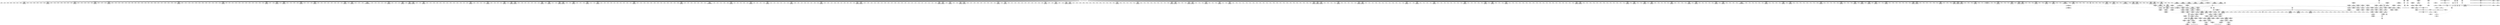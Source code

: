 digraph {
	CE0x5639be0 [shape=record,shape=Mrecord,label="{CE0x5639be0|1216:_i8*,_:_CRE_419,420_}"]
	CE0x56c1560 [shape=record,shape=Mrecord,label="{CE0x56c1560|selinux_socket_unix_may_send:_sclass|security/selinux/hooks.c,4302}"]
	CE0x5642f20 [shape=record,shape=Mrecord,label="{CE0x5642f20|1216:_i8*,_:_CRE_62,63_}"]
	CE0x564f3d0 [shape=record,shape=Mrecord,label="{CE0x564f3d0|1216:_i8*,_:_CRE_656,657_}"]
	CE0x5649de0 [shape=record,shape=Mrecord,label="{CE0x5649de0|1216:_i8*,_:_CRE_132,133_}"]
	CE0x567b2c0 [shape=record,shape=Mrecord,label="{CE0x567b2c0|1216:_i8*,_:_CRE_976,980_|*MultipleSource*|*LoadInst*|security/selinux/hooks.c,4293|security/selinux/hooks.c,4293}"]
	CE0x567d700 [shape=record,shape=Mrecord,label="{CE0x567d700|1216:_i8*,_:_CRE_1144,1152_|*MultipleSource*|*LoadInst*|security/selinux/hooks.c,4293|security/selinux/hooks.c,4293}"]
	CE0x56310c0 [shape=record,shape=Mrecord,label="{CE0x56310c0|selinux_socket_unix_may_send:_sk1|security/selinux/hooks.c,4294|*SummSink*}"]
	CE0x563cec0 [shape=record,shape=Mrecord,label="{CE0x563cec0|i32_0|*Constant*|*SummSource*}"]
	CE0x5652c60 [shape=record,shape=Mrecord,label="{CE0x5652c60|1216:_i8*,_:_CRE_231,232_}"]
	CE0x5642e50 [shape=record,shape=Mrecord,label="{CE0x5642e50|1216:_i8*,_:_CRE_59,60_}"]
	CE0x56795f0 [shape=record,shape=Mrecord,label="{CE0x56795f0|1216:_i8*,_:_CRE_1152,1153_}"]
	CE0x5647990 [shape=record,shape=Mrecord,label="{CE0x5647990|1216:_i8*,_:_CRE_216,217_}"]
	CE0x564d5d0 [shape=record,shape=Mrecord,label="{CE0x564d5d0|1216:_i8*,_:_CRE_598,599_}"]
	CE0x5630e20 [shape=record,shape=Mrecord,label="{CE0x5630e20|selinux_socket_unix_may_send:_sk1|security/selinux/hooks.c,4294|*SummSource*}"]
	CE0x5643070 [shape=record,shape=Mrecord,label="{CE0x5643070|1216:_i8*,_:_CRE_64,65_}"]
	CE0x5656370 [shape=record,shape=Mrecord,label="{CE0x5656370|1216:_i8*,_:_CRE_288,304_|*MultipleSource*|*LoadInst*|security/selinux/hooks.c,4293|security/selinux/hooks.c,4293}"]
	CE0x4f260d0 [shape=record,shape=Mrecord,label="{CE0x4f260d0|selinux_socket_unix_may_send:_tmp4|*LoadInst*|security/selinux/hooks.c,4293|*SummSink*}"]
	CE0x5652330 [shape=record,shape=Mrecord,label="{CE0x5652330|1216:_i8*,_:_CRE_716,717_}"]
	CE0x56574a0 [shape=record,shape=Mrecord,label="{CE0x56574a0|1216:_i8*,_:_CRE_364,365_}"]
	CE0x5622650 [shape=record,shape=Mrecord,label="{CE0x5622650|selinux_socket_unix_may_send:_ad|security/selinux/hooks.c, 4295}"]
	CE0x56b7d60 [shape=record,shape=Mrecord,label="{CE0x56b7d60|avc_has_perm:_requested|Function::avc_has_perm&Arg::requested::|*SummSource*}"]
	CE0x56b6e30 [shape=record,shape=Mrecord,label="{CE0x56b6e30|avc_has_perm:_ssid|Function::avc_has_perm&Arg::ssid::|*SummSink*}"]
	CE0x56b92c0 [shape=record,shape=Mrecord,label="{CE0x56b92c0|selinux_socket_unix_may_send:_sk4|security/selinux/hooks.c,4300|*SummSource*}"]
	CE0x56966e0 [shape=record,shape=Mrecord,label="{CE0x56966e0|avc_has_perm:_entry}"]
	CE0x564fd60 [shape=record,shape=Mrecord,label="{CE0x564fd60|1216:_i8*,_:_CRE_665,666_}"]
	CE0x567e690 [shape=record,shape=Mrecord,label="{CE0x567e690|1216:_i8*,_:_CRE_1176,1184_|*MultipleSource*|*LoadInst*|security/selinux/hooks.c,4293|security/selinux/hooks.c,4293}"]
	CE0x56bab50 [shape=record,shape=Mrecord,label="{CE0x56bab50|selinux_socket_unix_may_send:_sid|security/selinux/hooks.c,4302|*SummSink*}"]
	CE0x56c29d0 [shape=record,shape=Mrecord,label="{CE0x56c29d0|selinux_socket_unix_may_send:_call|security/selinux/hooks.c,4302|*SummSource*}"]
	CE0x56b6810 [shape=record,shape=Mrecord,label="{CE0x56b6810|avc_has_perm:_entry|*SummSink*}"]
	CE0x563a7c0 [shape=record,shape=Mrecord,label="{CE0x563a7c0|1216:_i8*,_:_CRE_448,452_|*MultipleSource*|*LoadInst*|security/selinux/hooks.c,4293|security/selinux/hooks.c,4293}"]
	CE0x5627370 [shape=record,shape=Mrecord,label="{CE0x5627370|selinux_socket_unix_may_send:_tmp4|*LoadInst*|security/selinux/hooks.c,4293}"]
	CE0x567e890 [shape=record,shape=Mrecord,label="{CE0x567e890|1216:_i8*,_:_CRE_1184,1192_|*MultipleSource*|*LoadInst*|security/selinux/hooks.c,4293|security/selinux/hooks.c,4293}"]
	CE0x5675630 [shape=record,shape=Mrecord,label="{CE0x5675630|1216:_i8*,_:_CRE_820,821_}"]
	CE0x564d2a0 [shape=record,shape=Mrecord,label="{CE0x564d2a0|1216:_i8*,_:_CRE_595,596_}"]
	CE0x564c1a0 [shape=record,shape=Mrecord,label="{CE0x564c1a0|1216:_i8*,_:_CRE_579,580_}"]
	CE0x56803c0 [shape=record,shape=Mrecord,label="{CE0x56803c0|1216:_i8*,_:_CRE_1280,1288_|*MultipleSource*|*LoadInst*|security/selinux/hooks.c,4293|security/selinux/hooks.c,4293}"]
	CE0x5656f50 [shape=record,shape=Mrecord,label="{CE0x5656f50|1216:_i8*,_:_CRE_359,360_}"]
	CE0x5643770 [shape=record,shape=Mrecord,label="{CE0x5643770|1216:_i8*,_:_CRE_100,101_}"]
	CE0x56550c0 [shape=record,shape=Mrecord,label="{CE0x56550c0|1216:_i8*,_:_CRE_250,251_}"]
	CE0x565fc60 [shape=record,shape=Mrecord,label="{CE0x565fc60|1216:_i8*,_:_CRE_6,7_}"]
	CE0x567a440 [shape=record,shape=Mrecord,label="{CE0x567a440|1216:_i8*,_:_CRE_936,944_|*MultipleSource*|*LoadInst*|security/selinux/hooks.c,4293|security/selinux/hooks.c,4293}"]
	CE0x56cc800 [shape=record,shape=Mrecord,label="{CE0x56cc800|8:_%struct.sock*,_:_SCME_49,50_}"]
	CE0x5634200 [shape=record,shape=Mrecord,label="{CE0x5634200|1216:_i8*,_:_CRE_201,202_}"]
	CE0x5638370 [shape=record,shape=Mrecord,label="{CE0x5638370|1216:_i8*,_:_CRE_396,397_}"]
	CE0x5643920 [shape=record,shape=Mrecord,label="{CE0x5643920|1216:_i8*,_:_CRE_171,172_}"]
	CE0x567ea60 [shape=record,shape=Mrecord,label="{CE0x567ea60|1216:_i8*,_:_CRE_1192,1196_|*MultipleSource*|*LoadInst*|security/selinux/hooks.c,4293|security/selinux/hooks.c,4293}"]
	CE0x5628930 [shape=record,shape=Mrecord,label="{CE0x5628930|1216:_i8*,_:_CRE_178,179_}"]
	CE0x56b5fd0 [shape=record,shape=Mrecord,label="{CE0x56b5fd0|selinux_socket_unix_may_send:_tmp8|security/selinux/hooks.c,4294|*SummSink*}"]
	CE0x5679810 [shape=record,shape=Mrecord,label="{CE0x5679810|1216:_i8*,_:_CRE_888,892_|*MultipleSource*|*LoadInst*|security/selinux/hooks.c,4293|security/selinux/hooks.c,4293}"]
	CE0x562b600 [shape=record,shape=Mrecord,label="{CE0x562b600|1216:_i8*,_:_CRE_19,20_|*MultipleSource*|*LoadInst*|security/selinux/hooks.c,4293|security/selinux/hooks.c,4293}"]
	CE0x562e220 [shape=record,shape=Mrecord,label="{CE0x562e220|1216:_i8*,_:_CRE_222,223_}"]
	CE0x5652f90 [shape=record,shape=Mrecord,label="{CE0x5652f90|1216:_i8*,_:_CRE_234,235_}"]
	CE0x5645e70 [shape=record,shape=Mrecord,label="{CE0x5645e70|1216:_i8*,_:_CRE_83,84_}"]
	CE0x567a270 [shape=record,shape=Mrecord,label="{CE0x567a270|1216:_i8*,_:_CRE_920,936_|*MultipleSource*|*LoadInst*|security/selinux/hooks.c,4293|security/selinux/hooks.c,4293}"]
	CE0x564be70 [shape=record,shape=Mrecord,label="{CE0x564be70|1216:_i8*,_:_CRE_576,577_}"]
	CE0x564f920 [shape=record,shape=Mrecord,label="{CE0x564f920|1216:_i8*,_:_CRE_661,662_}"]
	CE0x5673ac0 [shape=record,shape=Mrecord,label="{CE0x5673ac0|1216:_i8*,_:_CRE_760,764_|*MultipleSource*|*LoadInst*|security/selinux/hooks.c,4293|security/selinux/hooks.c,4293}"]
	CE0x5675c90 [shape=record,shape=Mrecord,label="{CE0x5675c90|1216:_i8*,_:_CRE_826,827_}"]
	CE0x5fb7ac0 [shape=record,shape=Mrecord,label="{CE0x5fb7ac0|1216:_i8*,_:_CRE_104,108_|*MultipleSource*|*LoadInst*|security/selinux/hooks.c,4293|security/selinux/hooks.c,4293}"]
	CE0x5656c10 [shape=record,shape=Mrecord,label="{CE0x5656c10|1216:_i8*,_:_CRE_357,358_}"]
	CE0x56783e0 [shape=record,shape=Mrecord,label="{CE0x56783e0|1216:_i8*,_:_CRE_863,864_}"]
	CE0x56359d0 [shape=record,shape=Mrecord,label="{CE0x56359d0|_call_void_mcount()_#3|*SummSource*}"]
	CE0x565eab0 [shape=record,shape=Mrecord,label="{CE0x565eab0|32:_%struct.sock*,_:_CRE_40,48_|*MultipleSource*|security/selinux/hooks.c,4293|Function::selinux_socket_unix_may_send&Arg::sock::}"]
	CE0x5675fc0 [shape=record,shape=Mrecord,label="{CE0x5675fc0|1216:_i8*,_:_CRE_829,830_}"]
	CE0x56801f0 [shape=record,shape=Mrecord,label="{CE0x56801f0|1216:_i8*,_:_CRE_1272,1280_|*MultipleSource*|*LoadInst*|security/selinux/hooks.c,4293|security/selinux/hooks.c,4293}"]
	CE0x563c1d0 [shape=record,shape=Mrecord,label="{CE0x563c1d0|1216:_i8*,_:_CRE_544,545_}"]
	CE0x5652e80 [shape=record,shape=Mrecord,label="{CE0x5652e80|1216:_i8*,_:_CRE_233,234_}"]
	CE0x56bd6f0 [shape=record,shape=Mrecord,label="{CE0x56bd6f0|i32_4|*Constant*}"]
	CE0x5696e10 [shape=record,shape=Mrecord,label="{CE0x5696e10|32:_%struct.sock*,_:_CRE_32,40_|*MultipleSource*|security/selinux/hooks.c,4294|Function::selinux_socket_unix_may_send&Arg::other::}"]
	CE0x56cb760 [shape=record,shape=Mrecord,label="{CE0x56cb760|8:_%struct.sock*,_:_SCME_35,36_}"]
	CE0x5638480 [shape=record,shape=Mrecord,label="{CE0x5638480|1216:_i8*,_:_CRE_397,398_}"]
	CE0x56427a0 [shape=record,shape=Mrecord,label="{CE0x56427a0|1216:_i8*,_:_CRE_113,114_}"]
	CE0x562e550 [shape=record,shape=Mrecord,label="{CE0x562e550|1216:_i8*,_:_CRE_225,226_}"]
	CE0x564a600 [shape=record,shape=Mrecord,label="{CE0x564a600|1216:_i8*,_:_CRE_164,165_}"]
	CE0x5650b30 [shape=record,shape=Mrecord,label="{CE0x5650b30|1216:_i8*,_:_CRE_678,679_}"]
	CE0x5624550 [shape=record,shape=Mrecord,label="{CE0x5624550|selinux_socket_unix_may_send:_ad|security/selinux/hooks.c, 4295|*SummSink*}"]
	CE0x5654030 [shape=record,shape=Mrecord,label="{CE0x5654030|1216:_i8*,_:_CRE_702,703_}"]
	CE0x5679d00 [shape=record,shape=Mrecord,label="{CE0x5679d00|1216:_i8*,_:_CRE_900,904_|*MultipleSource*|*LoadInst*|security/selinux/hooks.c,4293|security/selinux/hooks.c,4293}"]
	CE0x564de50 [shape=record,shape=Mrecord,label="{CE0x564de50|1216:_i8*,_:_CRE_606,607_}"]
	CE0x564e780 [shape=record,shape=Mrecord,label="{CE0x564e780|1216:_i8*,_:_CRE_632,640_|*MultipleSource*|*LoadInst*|security/selinux/hooks.c,4293|security/selinux/hooks.c,4293}"]
	CE0x5638260 [shape=record,shape=Mrecord,label="{CE0x5638260|1216:_i8*,_:_CRE_395,396_}"]
	CE0x5678820 [shape=record,shape=Mrecord,label="{CE0x5678820|1216:_i8*,_:_CRE_867,868_}"]
	CE0x5696c40 [shape=record,shape=Mrecord,label="{CE0x5696c40|32:_%struct.sock*,_:_CRE_24,32_|*MultipleSource*|security/selinux/hooks.c,4294|Function::selinux_socket_unix_may_send&Arg::other::}"]
	CE0x56251b0 [shape=record,shape=Mrecord,label="{CE0x56251b0|32:_%struct.sock*,_:_CRE_8,16_|*MultipleSource*|security/selinux/hooks.c,4293|Function::selinux_socket_unix_may_send&Arg::sock::}"]
	CE0x5625650 [shape=record,shape=Mrecord,label="{CE0x5625650|1216:_i8*,_:_CRE_30,31_}"]
	CE0x565b370 [shape=record,shape=Mrecord,label="{CE0x565b370|1216:_i8*,_:_CRE_16,18_|*MultipleSource*|*LoadInst*|security/selinux/hooks.c,4293|security/selinux/hooks.c,4293}"]
	CE0x567b830 [shape=record,shape=Mrecord,label="{CE0x567b830|1216:_i8*,_:_CRE_1000,1008_|*MultipleSource*|*LoadInst*|security/selinux/hooks.c,4293|security/selinux/hooks.c,4293}"]
	CE0x5639e00 [shape=record,shape=Mrecord,label="{CE0x5639e00|1216:_i8*,_:_CRE_421,422_}"]
	"CONST[source:0(mediator),value:0(static)][purpose:{operation}]"
	CE0x56539d0 [shape=record,shape=Mrecord,label="{CE0x56539d0|1216:_i8*,_:_CRE_696,697_}"]
	CE0x563c2e0 [shape=record,shape=Mrecord,label="{CE0x563c2e0|1216:_i8*,_:_CRE_545,546_}"]
	CE0x5652880 [shape=record,shape=Mrecord,label="{CE0x5652880|1216:_i8*,_:_CRE_720,724_|*MultipleSource*|*LoadInst*|security/selinux/hooks.c,4293|security/selinux/hooks.c,4293}"]
	CE0x563abb0 [shape=record,shape=Mrecord,label="{CE0x563abb0|1216:_i8*,_:_CRE_460,464_|*MultipleSource*|*LoadInst*|security/selinux/hooks.c,4293|security/selinux/hooks.c,4293}"]
	CE0x56cbc20 [shape=record,shape=Mrecord,label="{CE0x56cbc20|8:_%struct.sock*,_:_SCME_39,40_}"]
	CE0x56791b0 [shape=record,shape=Mrecord,label="{CE0x56791b0|1216:_i8*,_:_CRE_876,877_}"]
	CE0x565c5e0 [shape=record,shape=Mrecord,label="{CE0x565c5e0|1216:_i8*,_:_CRE_12,16_|*MultipleSource*|*LoadInst*|security/selinux/hooks.c,4293|security/selinux/hooks.c,4293}"]
	CE0x565e960 [shape=record,shape=Mrecord,label="{CE0x565e960|32:_%struct.sock*,_:_CRE_32,40_|*MultipleSource*|security/selinux/hooks.c,4293|Function::selinux_socket_unix_may_send&Arg::sock::}"]
	CE0x5631f90 [shape=record,shape=Mrecord,label="{CE0x5631f90|1216:_i8*,_:_CRE_155,156_}"]
	CE0x5642f90 [shape=record,shape=Mrecord,label="{CE0x5642f90|1216:_i8*,_:_CRE_63,64_}"]
	CE0x56379e0 [shape=record,shape=Mrecord,label="{CE0x56379e0|1216:_i8*,_:_CRE_387,388_}"]
	CE0x75a8a30 [shape=record,shape=Mrecord,label="{CE0x75a8a30|32:_%struct.sock*,_:_CRE_24,32_|*MultipleSource*|security/selinux/hooks.c,4293|Function::selinux_socket_unix_may_send&Arg::sock::}"]
	CE0x5625a20 [shape=record,shape=Mrecord,label="{CE0x5625a20|1216:_i8*,_:_CRE_69,70_}"]
	CE0x5640760 [shape=record,shape=Mrecord,label="{CE0x5640760|1216:_i8*,_:_CRE_116,117_}"]
	CE0x565fbc0 [shape=record,shape=Mrecord,label="{CE0x565fbc0|1216:_i8*,_:_CRE_2,3_}"]
	CE0x6b3a7b0 [shape=record,shape=Mrecord,label="{CE0x6b3a7b0|i32_5|*Constant*|*SummSource*}"]
	CE0x56d3ba0 [shape=record,shape=Mrecord,label="{CE0x56d3ba0|selinux_socket_unix_may_send:_tmp9|security/selinux/hooks.c,4294|*SummSink*}"]
	CE0x56436a0 [shape=record,shape=Mrecord,label="{CE0x56436a0|1216:_i8*,_:_CRE_99,100_}"]
	CE0x56c18b0 [shape=record,shape=Mrecord,label="{CE0x56c18b0|selinux_socket_unix_may_send:_tmp16|security/selinux/hooks.c,4302}"]
	CE0x5696420 [shape=record,shape=Mrecord,label="{CE0x5696420|selinux_socket_unix_may_send:_sid|security/selinux/hooks.c,4302}"]
	CE0x562ec30 [shape=record,shape=Mrecord,label="{CE0x562ec30|1216:_i8*,_:_CRE_58,59_}"]
	CE0x5647cc0 [shape=record,shape=Mrecord,label="{CE0x5647cc0|1216:_i8*,_:_CRE_219,220_}"]
	CE0x562f6f0 [shape=record,shape=Mrecord,label="{CE0x562f6f0|1216:_i8*,_:_CRE_127,128_}"]
	CE0x567a7e0 [shape=record,shape=Mrecord,label="{CE0x567a7e0|1216:_i8*,_:_CRE_952,960_|*MultipleSource*|*LoadInst*|security/selinux/hooks.c,4293|security/selinux/hooks.c,4293}"]
	CE0x562f7c0 [shape=record,shape=Mrecord,label="{CE0x562f7c0|1216:_i8*,_:_CRE_128,129_}"]
	CE0x56412c0 [shape=record,shape=Mrecord,label="{CE0x56412c0|1216:_i8*,_:_CRE_89,90_}"]
	CE0x562c740 [shape=record,shape=Mrecord,label="{CE0x562c740|selinux_socket_unix_may_send:_sk|security/selinux/hooks.c,4293|*SummSource*}"]
	CE0x56375a0 [shape=record,shape=Mrecord,label="{CE0x56375a0|1216:_i8*,_:_CRE_383,384_}"]
	CE0x562fc90 [shape=record,shape=Mrecord,label="{CE0x562fc90|i32_5|*Constant*}"]
	CE0x564d900 [shape=record,shape=Mrecord,label="{CE0x564d900|1216:_i8*,_:_CRE_601,602_}"]
	CE0x56794e0 [shape=record,shape=Mrecord,label="{CE0x56794e0|1216:_i8*,_:_CRE_879,880_}"]
	CE0x5675740 [shape=record,shape=Mrecord,label="{CE0x5675740|1216:_i8*,_:_CRE_821,822_}"]
	CE0x567e500 [shape=record,shape=Mrecord,label="{CE0x567e500|1216:_i8*,_:_CRE_1168,1176_|*MultipleSource*|*LoadInst*|security/selinux/hooks.c,4293|security/selinux/hooks.c,4293}"]
	CE0x5640e40 [shape=record,shape=Mrecord,label="{CE0x5640e40|1216:_i8*,_:_CRE_123,124_}"]
	CE0x5677940 [shape=record,shape=Mrecord,label="{CE0x5677940|1216:_i8*,_:_CRE_853,854_}"]
	CE0x5651bc0 [shape=record,shape=Mrecord,label="{CE0x5651bc0|1216:_i8*,_:_CRE_709,710_}"]
	CE0x56762f0 [shape=record,shape=Mrecord,label="{CE0x56762f0|1216:_i8*,_:_CRE_832,833_}"]
	CE0x5643500 [shape=record,shape=Mrecord,label="{CE0x5643500|1216:_i8*,_:_CRE_97,98_}"]
	CE0x5650a20 [shape=record,shape=Mrecord,label="{CE0x5650a20|1216:_i8*,_:_CRE_677,678_}"]
	CE0x56cca60 [shape=record,shape=Mrecord,label="{CE0x56cca60|8:_%struct.sock*,_:_SCME_51,52_}"]
	CE0x5680590 [shape=record,shape=Mrecord,label="{CE0x5680590|selinux_socket_unix_may_send:_tmp5|security/selinux/hooks.c,4293|*SummSource*}"]
	CE0x5652000 [shape=record,shape=Mrecord,label="{CE0x5652000|1216:_i8*,_:_CRE_713,714_}"]
	CE0x567ba00 [shape=record,shape=Mrecord,label="{CE0x567ba00|1216:_i8*,_:_CRE_1008,1016_|*MultipleSource*|*LoadInst*|security/selinux/hooks.c,4293|security/selinux/hooks.c,4293}"]
	CE0x5640870 [shape=record,shape=Mrecord,label="{CE0x5640870|1216:_i8*,_:_CRE_131,132_}"]
	CE0x56b78b0 [shape=record,shape=Mrecord,label="{CE0x56b78b0|i32_262144|*Constant*}"]
	CE0x564e070 [shape=record,shape=Mrecord,label="{CE0x564e070|1216:_i8*,_:_CRE_648,649_}"]
	CE0x5634310 [shape=record,shape=Mrecord,label="{CE0x5634310|1216:_i8*,_:_CRE_202,203_}"]
	CE0x5634750 [shape=record,shape=Mrecord,label="{CE0x5634750|1216:_i8*,_:_CRE_206,207_}"]
	CE0x5645c00 [shape=record,shape=Mrecord,label="{CE0x5645c00|1216:_i8*,_:_CRE_80,81_}"]
	CE0x56bda00 [shape=record,shape=Mrecord,label="{CE0x56bda00|selinux_socket_unix_may_send:_sid8|security/selinux/hooks.c,4302}"]
	CE0x567b490 [shape=record,shape=Mrecord,label="{CE0x567b490|1216:_i8*,_:_CRE_984,992_|*MultipleSource*|*LoadInst*|security/selinux/hooks.c,4293|security/selinux/hooks.c,4293}"]
	CE0x5657b00 [shape=record,shape=Mrecord,label="{CE0x5657b00|1216:_i8*,_:_CRE_370,371_}"]
	CE0x56b7b00 [shape=record,shape=Mrecord,label="{CE0x56b7b00|i32_262144|*Constant*|*SummSink*}"]
	CE0x56b7230 [shape=record,shape=Mrecord,label="{CE0x56b7230|avc_has_perm:_tsid|Function::avc_has_perm&Arg::tsid::|*SummSink*}"]
	CE0x56409b0 [shape=record,shape=Mrecord,label="{CE0x56409b0|1216:_i8*,_:_CRE_118,119_}"]
	CE0x5657170 [shape=record,shape=Mrecord,label="{CE0x5657170|1216:_i8*,_:_CRE_361,362_}"]
	CE0x567fe50 [shape=record,shape=Mrecord,label="{CE0x567fe50|1216:_i8*,_:_CRE_1256,1264_|*MultipleSource*|*LoadInst*|security/selinux/hooks.c,4293|security/selinux/hooks.c,4293}"]
	CE0x56784f0 [shape=record,shape=Mrecord,label="{CE0x56784f0|1216:_i8*,_:_CRE_864,865_}"]
	CE0x5639030 [shape=record,shape=Mrecord,label="{CE0x5639030|1216:_i8*,_:_CRE_408,409_}"]
	CE0x5646310 [shape=record,shape=Mrecord,label="{CE0x5646310|1216:_i8*,_:_CRE_207,208_}"]
	CE0x5678d70 [shape=record,shape=Mrecord,label="{CE0x5678d70|1216:_i8*,_:_CRE_872,873_}"]
	CE0x5647350 [shape=record,shape=Mrecord,label="{CE0x5647350|1216:_i8*,_:_CRE_150,151_}"]
	CE0x56c2810 [shape=record,shape=Mrecord,label="{CE0x56c2810|selinux_socket_unix_may_send:_call|security/selinux/hooks.c,4302}"]
	CE0x56b6d70 [shape=record,shape=Mrecord,label="{CE0x56b6d70|avc_has_perm:_ssid|Function::avc_has_perm&Arg::ssid::|*SummSource*}"]
	CE0x565c460 [shape=record,shape=Mrecord,label="{CE0x565c460|1216:_i8*,_:_CRE_24,25_}"]
	CE0x562ab10 [shape=record,shape=Mrecord,label="{CE0x562ab10|1216:_i8*,_:_CRE_90,91_}"]
	CE0x5646fd0 [shape=record,shape=Mrecord,label="{CE0x5646fd0|1216:_i8*,_:_CRE_36,37_}"]
	CE0x56baae0 [shape=record,shape=Mrecord,label="{CE0x56baae0|selinux_socket_unix_may_send:_sid|security/selinux/hooks.c,4302|*SummSource*}"]
	CE0x56ba340 [shape=record,shape=Mrecord,label="{CE0x56ba340|i32_2|*Constant*|*SummSink*}"]
	CE0x56398b0 [shape=record,shape=Mrecord,label="{CE0x56398b0|1216:_i8*,_:_CRE_416,417_}"]
	CE0x5677a50 [shape=record,shape=Mrecord,label="{CE0x5677a50|1216:_i8*,_:_CRE_854,855_}"]
	CE0x5655940 [shape=record,shape=Mrecord,label="{CE0x5655940|1216:_i8*,_:_CRE_258,259_}"]
	CE0x565d670 [shape=record,shape=Mrecord,label="{CE0x565d670|1216:_i8*,_:_CRE_5,6_}"]
	CE0x5653480 [shape=record,shape=Mrecord,label="{CE0x5653480|1216:_i8*,_:_CRE_691,692_}"]
	CE0x564b5f0 [shape=record,shape=Mrecord,label="{CE0x564b5f0|1216:_i8*,_:_CRE_568,569_}"]
	CE0x56b6cd0 [shape=record,shape=Mrecord,label="{CE0x56b6cd0|avc_has_perm:_ssid|Function::avc_has_perm&Arg::ssid::}"]
	CE0x5674fd0 [shape=record,shape=Mrecord,label="{CE0x5674fd0|1216:_i8*,_:_CRE_814,815_}"]
	CE0x567e180 [shape=record,shape=Mrecord,label="{CE0x567e180|selinux_socket_unix_may_send:_tmp5|security/selinux/hooks.c,4293}"]
	CE0x56792c0 [shape=record,shape=Mrecord,label="{CE0x56792c0|1216:_i8*,_:_CRE_877,878_}"]
	CE0x562f890 [shape=record,shape=Mrecord,label="{CE0x562f890|1216:_i8*,_:_CRE_129,130_}"]
	CE0x5675a70 [shape=record,shape=Mrecord,label="{CE0x5675a70|1216:_i8*,_:_CRE_824,825_}"]
	CE0x567f370 [shape=record,shape=Mrecord,label="{CE0x567f370|1216:_i8*,_:_CRE_1216,1224_|*MultipleSource*|*LoadInst*|security/selinux/hooks.c,4293|security/selinux/hooks.c,4293}"]
	CE0x564f5f0 [shape=record,shape=Mrecord,label="{CE0x564f5f0|1216:_i8*,_:_CRE_658,659_}"]
	CE0x5654ea0 [shape=record,shape=Mrecord,label="{CE0x5654ea0|1216:_i8*,_:_CRE_248,249_}"]
	CE0x5656980 [shape=record,shape=Mrecord,label="{CE0x5656980|1216:_i8*,_:_CRE_344,348_|*MultipleSource*|*LoadInst*|security/selinux/hooks.c,4293|security/selinux/hooks.c,4293}"]
	CE0x5657d20 [shape=record,shape=Mrecord,label="{CE0x5657d20|1216:_i8*,_:_CRE_372,373_}"]
	CE0x567e070 [shape=record,shape=Mrecord,label="{CE0x567e070|1216:_i8*,_:_CRE_1159,1160_}"]
	CE0x564eec0 [shape=record,shape=Mrecord,label="{CE0x564eec0|1216:_i8*,_:_CRE_651,652_}"]
	CE0x5651780 [shape=record,shape=Mrecord,label="{CE0x5651780|1216:_i8*,_:_CRE_705,706_}"]
	CE0x561d610 [shape=record,shape=Mrecord,label="{CE0x561d610|i64*_getelementptr_inbounds_(_2_x_i64_,_2_x_i64_*___llvm_gcov_ctr340,_i64_0,_i64_1)|*Constant*|*SummSource*}"]
	CE0x5637af0 [shape=record,shape=Mrecord,label="{CE0x5637af0|1216:_i8*,_:_CRE_388,389_}"]
	CE0x56bd210 [shape=record,shape=Mrecord,label="{CE0x56bd210|selinux_socket_unix_may_send:_tmp14|security/selinux/hooks.c,4302}"]
	CE0x5677b60 [shape=record,shape=Mrecord,label="{CE0x5677b60|1216:_i8*,_:_CRE_855,856_}"]
	CE0x5622af0 [shape=record,shape=Mrecord,label="{CE0x5622af0|i64_1|*Constant*|*SummSource*}"]
	CE0x5655b60 [shape=record,shape=Mrecord,label="{CE0x5655b60|1216:_i8*,_:_CRE_260,261_}"]
	CE0x56b4be0 [shape=record,shape=Mrecord,label="{CE0x56b4be0|1216:_i8*,_:_CRE_1216,1224_|*MultipleSource*|*LoadInst*|security/selinux/hooks.c,4294|security/selinux/hooks.c,4294}"]
	CE0x56d3e00 [shape=record,shape=Mrecord,label="{CE0x56d3e00|selinux_socket_unix_may_send:_tmp10|security/selinux/hooks.c,4296}"]
	CE0x5652b50 [shape=record,shape=Mrecord,label="{CE0x5652b50|1216:_i8*,_:_CRE_230,231_}"]
	CE0x5fb7780 [shape=record,shape=Mrecord,label="{CE0x5fb7780|1216:_i8*,_:_CRE_101,102_}"]
	CE0x56514c0 [shape=record,shape=Mrecord,label="{CE0x56514c0|1216:_i8*,_:_CRE_687,688_}"]
	CE0x56cacc0 [shape=record,shape=Mrecord,label="{CE0x56cacc0|8:_%struct.sock*,_:_SCME_25,26_}"]
	CE0x562bd80 [shape=record,shape=Mrecord,label="{CE0x562bd80|1216:_i8*,_:_CRE_193,194_}"]
	CE0x56961b0 [shape=record,shape=Mrecord,label="{CE0x56961b0|selinux_socket_unix_may_send:_u|security/selinux/hooks.c,4299}"]
	CE0x5640400 [shape=record,shape=Mrecord,label="{CE0x5640400|1216:_i8*,_:_CRE_195,196_}"]
	CE0x567f540 [shape=record,shape=Mrecord,label="{CE0x567f540|1216:_i8*,_:_CRE_1224,1228_|*MultipleSource*|*LoadInst*|security/selinux/hooks.c,4293|security/selinux/hooks.c,4293}"]
	CE0x5630570 [shape=record,shape=Mrecord,label="{CE0x5630570|selinux_socket_unix_may_send:_tmp2|*SummSink*}"]
	CE0x736ad10 [shape=record,shape=Mrecord,label="{CE0x736ad10|1216:_i8*,_:_CRE_0,1_}"]
	CE0x5645cd0 [shape=record,shape=Mrecord,label="{CE0x5645cd0|1216:_i8*,_:_CRE_81,82_}"]
	CE0x5632130 [shape=record,shape=Mrecord,label="{CE0x5632130|1216:_i8*,_:_CRE_157,158_}"]
	CE0x56b8b30 [shape=record,shape=Mrecord,label="{CE0x56b8b30|selinux_socket_unix_may_send:_u5|security/selinux/hooks.c,4300}"]
	CE0x5638150 [shape=record,shape=Mrecord,label="{CE0x5638150|1216:_i8*,_:_CRE_394,395_}"]
	CE0x564df60 [shape=record,shape=Mrecord,label="{CE0x564df60|1216:_i8*,_:_CRE_607,608_}"]
	CE0x5660d40 [shape=record,shape=Mrecord,label="{CE0x5660d40|selinux_socket_unix_may_send:_sk_security|security/selinux/hooks.c,4293}"]
	CE0x5651670 [shape=record,shape=Mrecord,label="{CE0x5651670|1216:_i8*,_:_CRE_704,705_}"]
	CE0x56b9110 [shape=record,shape=Mrecord,label="{CE0x56b9110|selinux_socket_unix_may_send:_sk4|security/selinux/hooks.c,4300}"]
	CE0x56388c0 [shape=record,shape=Mrecord,label="{CE0x56388c0|1216:_i8*,_:_CRE_401,402_}"]
	CE0x5654b70 [shape=record,shape=Mrecord,label="{CE0x5654b70|1216:_i8*,_:_CRE_245,246_}"]
	CE0x56ccb90 [shape=record,shape=Mrecord,label="{CE0x56ccb90|8:_%struct.sock*,_:_SCME_52,53_}"]
	CE0x5639360 [shape=record,shape=Mrecord,label="{CE0x5639360|1216:_i8*,_:_CRE_411,412_}"]
	CE0x5696320 [shape=record,shape=Mrecord,label="{CE0x5696320|selinux_socket_unix_may_send:_u|security/selinux/hooks.c,4299|*SummSource*}"]
	CE0x56b6a80 [shape=record,shape=Mrecord,label="{CE0x56b6a80|avc_has_perm:_requested|Function::avc_has_perm&Arg::requested::|*SummSink*}"]
	CE0x5655500 [shape=record,shape=Mrecord,label="{CE0x5655500|1216:_i8*,_:_CRE_254,255_}"]
	CE0x564ac60 [shape=record,shape=Mrecord,label="{CE0x564ac60|1216:_i8*,_:_CRE_559,560_}"]
	CE0x56387b0 [shape=record,shape=Mrecord,label="{CE0x56387b0|1216:_i8*,_:_CRE_400,401_}"]
	CE0x56ce220 [shape=record,shape=Mrecord,label="{CE0x56ce220|i32_8|*Constant*}"]
	CE0x56ba9e0 [shape=record,shape=Mrecord,label="{CE0x56ba9e0|selinux_socket_unix_may_send:_net6|security/selinux/hooks.c,4300|*SummSink*}"]
	CE0x563b4e0 [shape=record,shape=Mrecord,label="{CE0x563b4e0|1216:_i8*,_:_CRE_496,512_|*MultipleSource*|*LoadInst*|security/selinux/hooks.c,4293|security/selinux/hooks.c,4293}"]
	CE0x56cc6d0 [shape=record,shape=Mrecord,label="{CE0x56cc6d0|8:_%struct.sock*,_:_SCME_48,49_}"]
	CE0x56286d0 [shape=record,shape=Mrecord,label="{CE0x56286d0|1216:_i8*,_:_CRE_176,177_}"]
	CE0x563c830 [shape=record,shape=Mrecord,label="{CE0x563c830|1216:_i8*,_:_CRE_550,551_}"]
	CE0x5696fb0 [shape=record,shape=Mrecord,label="{CE0x5696fb0|32:_%struct.sock*,_:_CRE_40,48_|*MultipleSource*|security/selinux/hooks.c,4294|Function::selinux_socket_unix_may_send&Arg::other::}"]
	CE0x56c15d0 [shape=record,shape=Mrecord,label="{CE0x56c15d0|selinux_socket_unix_may_send:_sclass|security/selinux/hooks.c,4302|*SummSource*}"]
	CE0x567cdf0 [shape=record,shape=Mrecord,label="{CE0x567cdf0|1216:_i8*,_:_CRE_1088,1104_|*MultipleSource*|*LoadInst*|security/selinux/hooks.c,4293|security/selinux/hooks.c,4293}"]
	CE0x5674940 [shape=record,shape=Mrecord,label="{CE0x5674940|1216:_i8*,_:_CRE_809,810_}"]
	CE0x56b5e00 [shape=record,shape=Mrecord,label="{CE0x56b5e00|selinux_socket_unix_may_send:_tmp8|security/selinux/hooks.c,4294|*SummSource*}"]
	CE0x563b780 [shape=record,shape=Mrecord,label="{CE0x563b780|1216:_i8*,_:_CRE_520,528_|*MultipleSource*|*LoadInst*|security/selinux/hooks.c,4293|security/selinux/hooks.c,4293}"]
	CE0x5675520 [shape=record,shape=Mrecord,label="{CE0x5675520|1216:_i8*,_:_CRE_819,820_}"]
	CE0x56cb630 [shape=record,shape=Mrecord,label="{CE0x56cb630|8:_%struct.sock*,_:_SCME_34,35_}"]
	CE0x563cde0 [shape=record,shape=Mrecord,label="{CE0x563cde0|i32_0|*Constant*}"]
	CE0x5651080 [shape=record,shape=Mrecord,label="{CE0x5651080|1216:_i8*,_:_CRE_683,684_}"]
	CE0x5655d80 [shape=record,shape=Mrecord,label="{CE0x5655d80|1216:_i8*,_:_CRE_262,263_}"]
	CE0x563fc00 [shape=record,shape=Mrecord,label="{CE0x563fc00|selinux_socket_unix_may_send:_sk_security|security/selinux/hooks.c,4293|*SummSink*}"]
	CE0x5678b50 [shape=record,shape=Mrecord,label="{CE0x5678b50|1216:_i8*,_:_CRE_870,871_}"]
	CE0x567d360 [shape=record,shape=Mrecord,label="{CE0x567d360|1216:_i8*,_:_CRE_1128,1136_|*MultipleSource*|*LoadInst*|security/selinux/hooks.c,4293|security/selinux/hooks.c,4293}"]
	CE0x5629190 [shape=record,shape=Mrecord,label="{CE0x5629190|1216:_i8*,_:_CRE_143,144_}"]
	CE0x5629260 [shape=record,shape=Mrecord,label="{CE0x5629260|1216:_i8*,_:_CRE_144,145_}"]
	CE0x564a050 [shape=record,shape=Mrecord,label="{CE0x564a050|1216:_i8*,_:_CRE_135,136_}"]
	CE0x567c6b0 [shape=record,shape=Mrecord,label="{CE0x567c6b0|1216:_i8*,_:_CRE_1064,1072_|*MultipleSource*|*LoadInst*|security/selinux/hooks.c,4293|security/selinux/hooks.c,4293}"]
	CE0x5635fc0 [shape=record,shape=Mrecord,label="{CE0x5635fc0|1216:_i8*,_:_CRE_88,89_}"]
	CE0x563ce50 [shape=record,shape=Mrecord,label="{CE0x563ce50|i32_0|*Constant*|*SummSink*}"]
	CE0x564ce60 [shape=record,shape=Mrecord,label="{CE0x564ce60|1216:_i8*,_:_CRE_591,592_}"]
	CE0x562be50 [shape=record,shape=Mrecord,label="{CE0x562be50|1216:_i8*,_:_CRE_137,138_}"]
	CE0x56576c0 [shape=record,shape=Mrecord,label="{CE0x56576c0|1216:_i8*,_:_CRE_366,367_}"]
	CE0x562f620 [shape=record,shape=Mrecord,label="{CE0x562f620|1216:_i8*,_:_CRE_126,127_}"]
	CE0x56513b0 [shape=record,shape=Mrecord,label="{CE0x56513b0|1216:_i8*,_:_CRE_686,687_}"]
	CE0x563d010 [shape=record,shape=Mrecord,label="{CE0x563d010|8:_%struct.sock*,_:_SCME_16,18_|*MultipleSource*|security/selinux/hooks.c,4296|security/selinux/hooks.c,4296|security/selinux/hooks.c, 4296}"]
	CE0x56446e0 [shape=record,shape=Mrecord,label="{CE0x56446e0|1216:_i8*,_:_CRE_26,27_}"]
	CE0x56327c0 [shape=record,shape=Mrecord,label="{CE0x56327c0|1216:_i8*,_:_CRE_165,166_}"]
	CE0x56738f0 [shape=record,shape=Mrecord,label="{CE0x56738f0|1216:_i8*,_:_CRE_752,760_|*MultipleSource*|*LoadInst*|security/selinux/hooks.c,4293|security/selinux/hooks.c,4293}"]
	CE0x564c2b0 [shape=record,shape=Mrecord,label="{CE0x564c2b0|1216:_i8*,_:_CRE_580,581_}"]
	CE0x56731c0 [shape=record,shape=Mrecord,label="{CE0x56731c0|1216:_i8*,_:_CRE_728,732_|*MultipleSource*|*LoadInst*|security/selinux/hooks.c,4293|security/selinux/hooks.c,4293}"]
	CE0x5677720 [shape=record,shape=Mrecord,label="{CE0x5677720|1216:_i8*,_:_CRE_851,852_}"]
	CE0x567dc70 [shape=record,shape=Mrecord,label="{CE0x567dc70|1216:_i8*,_:_CRE_1155,1156_}"]
	CE0x56780b0 [shape=record,shape=Mrecord,label="{CE0x56780b0|1216:_i8*,_:_CRE_860,861_}"]
	CE0x6a08a50 [shape=record,shape=Mrecord,label="{CE0x6a08a50|32:_%struct.sock*,_:_CRE_4,6_|*MultipleSource*|security/selinux/hooks.c,4293|Function::selinux_socket_unix_may_send&Arg::sock::}"]
	CE0x562bf20 [shape=record,shape=Mrecord,label="{CE0x562bf20|1216:_i8*,_:_CRE_138,139_}"]
	CE0x5640540 [shape=record,shape=Mrecord,label="{CE0x5640540|1216:_i8*,_:_CRE_198,199_}"]
	CE0x5641080 [shape=record,shape=Mrecord,label="{CE0x5641080|1216:_i8*,_:_CRE_85,86_}"]
	CE0x5677500 [shape=record,shape=Mrecord,label="{CE0x5677500|1216:_i8*,_:_CRE_849,850_}"]
	CE0x564fc50 [shape=record,shape=Mrecord,label="{CE0x564fc50|1216:_i8*,_:_CRE_664,665_}"]
	CE0x567f710 [shape=record,shape=Mrecord,label="{CE0x567f710|1216:_i8*,_:_CRE_1228,1232_|*MultipleSource*|*LoadInst*|security/selinux/hooks.c,4293|security/selinux/hooks.c,4293}"]
	CE0x564c3c0 [shape=record,shape=Mrecord,label="{CE0x564c3c0|1216:_i8*,_:_CRE_581,582_}"]
	CE0x5647280 [shape=record,shape=Mrecord,label="{CE0x5647280|1216:_i8*,_:_CRE_149,150_}"]
	CE0x5642870 [shape=record,shape=Mrecord,label="{CE0x5642870|1216:_i8*,_:_CRE_114,115_}"]
	CE0x5656260 [shape=record,shape=Mrecord,label="{CE0x5656260|1216:_i8*,_:_CRE_280,288_|*MultipleSource*|*LoadInst*|security/selinux/hooks.c,4293|security/selinux/hooks.c,4293}"]
	CE0x56bec10 [shape=record,shape=Mrecord,label="{CE0x56bec10|selinux_socket_unix_may_send:_tmp15|security/selinux/hooks.c,4302|*SummSink*}"]
	CE0x56cb2a0 [shape=record,shape=Mrecord,label="{CE0x56cb2a0|8:_%struct.sock*,_:_SCME_31,32_}"]
	CE0x5631750 [shape=record,shape=Mrecord,label="{CE0x5631750|32:_%struct.sock*,_:_CRE_4,6_|*MultipleSource*|security/selinux/hooks.c,4294|Function::selinux_socket_unix_may_send&Arg::other::}"]
	CE0x56b8ba0 [shape=record,shape=Mrecord,label="{CE0x56b8ba0|selinux_socket_unix_may_send:_tmp12|*LoadInst*|security/selinux/hooks.c,4300}"]
	CE0x56cd2b0 [shape=record,shape=Mrecord,label="{CE0x56cd2b0|i64_56|*Constant*|*SummSink*}"]
	CE0x564cc40 [shape=record,shape=Mrecord,label="{CE0x564cc40|1216:_i8*,_:_CRE_589,590_}"]
	CE0x561f6d0 [shape=record,shape=Mrecord,label="{CE0x561f6d0|selinux_socket_unix_may_send:_tmp3}"]
	CE0x5674030 [shape=record,shape=Mrecord,label="{CE0x5674030|1216:_i8*,_:_CRE_772,776_|*MultipleSource*|*LoadInst*|security/selinux/hooks.c,4293|security/selinux/hooks.c,4293}"]
	CE0x567f1a0 [shape=record,shape=Mrecord,label="{CE0x567f1a0|1216:_i8*,_:_CRE_1212,1216_|*MultipleSource*|*LoadInst*|security/selinux/hooks.c,4293|security/selinux/hooks.c,4293}"]
	CE0x5653f20 [shape=record,shape=Mrecord,label="{CE0x5653f20|1216:_i8*,_:_CRE_701,702_}"]
	CE0x5639690 [shape=record,shape=Mrecord,label="{CE0x5639690|1216:_i8*,_:_CRE_414,415_}"]
	CE0x565c520 [shape=record,shape=Mrecord,label="{CE0x565c520|1216:_i8*,_:_CRE_8,12_|*MultipleSource*|*LoadInst*|security/selinux/hooks.c,4293|security/selinux/hooks.c,4293}"]
	CE0x56cb0c0 [shape=record,shape=Mrecord,label="{CE0x56cb0c0|8:_%struct.sock*,_:_SCME_29,30_}"]
	CE0x56cc340 [shape=record,shape=Mrecord,label="{CE0x56cc340|8:_%struct.sock*,_:_SCME_45,46_}"]
	CE0x5649d10 [shape=record,shape=Mrecord,label="{CE0x5649d10|1216:_i8*,_:_CRE_136,137_}"]
	CE0x5647880 [shape=record,shape=Mrecord,label="{CE0x5647880|1216:_i8*,_:_CRE_215,216_}"]
	CE0x564f2c0 [shape=record,shape=Mrecord,label="{CE0x564f2c0|1216:_i8*,_:_CRE_655,656_}"]
	CE0x56b6450 [shape=record,shape=Mrecord,label="{CE0x56b6450|avc_has_perm:_entry|*SummSource*}"]
	CE0x56be2d0 [shape=record,shape=Mrecord,label="{CE0x56be2d0|16:_i32,_24:_i16,_:_CRE_16,20_|*MultipleSource*|security/selinux/hooks.c,4294|security/selinux/hooks.c,4294|security/selinux/hooks.c,4302}"]
	CE0x56c2b50 [shape=record,shape=Mrecord,label="{CE0x56c2b50|selinux_socket_unix_may_send:_call|security/selinux/hooks.c,4302|*SummSink*}"]
	CE0x562abf0 [shape=record,shape=Mrecord,label="{CE0x562abf0|1216:_i8*,_:_CRE_92,93_}"]
	CE0x564c800 [shape=record,shape=Mrecord,label="{CE0x564c800|1216:_i8*,_:_CRE_585,586_}"]
	CE0x563c500 [shape=record,shape=Mrecord,label="{CE0x563c500|1216:_i8*,_:_CRE_547,548_}"]
	CE0x5678600 [shape=record,shape=Mrecord,label="{CE0x5678600|1216:_i8*,_:_CRE_865,866_}"]
	CE0x5632600 [shape=record,shape=Mrecord,label="{CE0x5632600|i64*_getelementptr_inbounds_(_2_x_i64_,_2_x_i64_*___llvm_gcov_ctr340,_i64_0,_i64_0)|*Constant*|*SummSource*}"]
	CE0x56386a0 [shape=record,shape=Mrecord,label="{CE0x56386a0|1216:_i8*,_:_CRE_399,400_}"]
	CE0x5634640 [shape=record,shape=Mrecord,label="{CE0x5634640|1216:_i8*,_:_CRE_205,206_}"]
	CE0x5653590 [shape=record,shape=Mrecord,label="{CE0x5653590|1216:_i8*,_:_CRE_692,693_}"]
	CE0x5677fa0 [shape=record,shape=Mrecord,label="{CE0x5677fa0|1216:_i8*,_:_CRE_859,860_}"]
	CE0x5641150 [shape=record,shape=Mrecord,label="{CE0x5641150|1216:_i8*,_:_CRE_86,87_}"]
	CE0x56329b0 [shape=record,shape=Mrecord,label="{CE0x56329b0|1216:_i8*,_:_CRE_167,168_}"]
	CE0x564e180 [shape=record,shape=Mrecord,label="{CE0x564e180|1216:_i8*,_:_CRE_608,612_|*MultipleSource*|*LoadInst*|security/selinux/hooks.c,4293|security/selinux/hooks.c,4293}"]
	CE0x56463f0 [shape=record,shape=Mrecord,label="{CE0x56463f0|1216:_i8*,_:_CRE_208,209_}"]
	CE0x5656e00 [shape=record,shape=Mrecord,label="{CE0x5656e00|1216:_i8*,_:_CRE_358,359_}"]
	CE0x5653370 [shape=record,shape=Mrecord,label="{CE0x5653370|1216:_i8*,_:_CRE_690,691_}"]
	CE0x56c7220 [shape=record,shape=Mrecord,label="{CE0x56c7220|avc_has_perm:_auditdata|Function::avc_has_perm&Arg::auditdata::|*SummSink*}"]
	CE0x56222e0 [shape=record,shape=Mrecord,label="{CE0x56222e0|i32_1|*Constant*}"]
	CE0x5696070 [shape=record,shape=Mrecord,label="{CE0x5696070|i8_2|*Constant*|*SummSink*}"]
	CE0x564cf70 [shape=record,shape=Mrecord,label="{CE0x564cf70|1216:_i8*,_:_CRE_592,593_}"]
	CE0x564e290 [shape=record,shape=Mrecord,label="{CE0x564e290|1216:_i8*,_:_CRE_612,616_|*MultipleSource*|*LoadInst*|security/selinux/hooks.c,4293|security/selinux/hooks.c,4293}"]
	CE0x56973f0 [shape=record,shape=Mrecord,label="{CE0x56973f0|selinux_socket_unix_may_send:_sk_security2|security/selinux/hooks.c,4294|*SummSource*}"]
	CE0x5676a60 [shape=record,shape=Mrecord,label="{CE0x5676a60|1216:_i8*,_:_CRE_839,840_}"]
	CE0x5650090 [shape=record,shape=Mrecord,label="{CE0x5650090|1216:_i8*,_:_CRE_668,669_}"]
	CE0x565d7a0 [shape=record,shape=Mrecord,label="{CE0x565d7a0|1216:_i8*,_:_CRE_7,8_}"]
	CE0x5632060 [shape=record,shape=Mrecord,label="{CE0x5632060|1216:_i8*,_:_CRE_156,157_}"]
	CE0x563b0f0 [shape=record,shape=Mrecord,label="{CE0x563b0f0|1216:_i8*,_:_CRE_476,480_|*MultipleSource*|*LoadInst*|security/selinux/hooks.c,4293|security/selinux/hooks.c,4293}"]
	CE0x5631ec0 [shape=record,shape=Mrecord,label="{CE0x5631ec0|1216:_i8*,_:_CRE_154,155_}"]
	CE0x56ca2f0 [shape=record,shape=Mrecord,label="{CE0x56ca2f0|8:_%struct.sock*,_:_SCME_8,16_|*MultipleSource*|security/selinux/hooks.c,4296|security/selinux/hooks.c,4296|security/selinux/hooks.c, 4296}"]
	CE0x56c23a0 [shape=record,shape=Mrecord,label="{CE0x56c23a0|selinux_socket_unix_may_send:_tmp16|security/selinux/hooks.c,4302|*SummSink*}"]
	CE0x56424f0 [shape=record,shape=Mrecord,label="{CE0x56424f0|1216:_i8*,_:_CRE_108,112_|*MultipleSource*|*LoadInst*|security/selinux/hooks.c,4293|security/selinux/hooks.c,4293}"]
	CE0x5673350 [shape=record,shape=Mrecord,label="{CE0x5673350|1216:_i8*,_:_CRE_732,736_|*MultipleSource*|*LoadInst*|security/selinux/hooks.c,4293|security/selinux/hooks.c,4293}"]
	CE0x4f26060 [shape=record,shape=Mrecord,label="{CE0x4f26060|i32_59|*Constant*}"]
	CE0x5675da0 [shape=record,shape=Mrecord,label="{CE0x5675da0|1216:_i8*,_:_CRE_827,828_}"]
	CE0x563d630 [shape=record,shape=Mrecord,label="{CE0x563d630|selinux_socket_unix_may_send:_net|security/selinux/hooks.c, 4296|*SummSink*}"]
	CE0x563fb90 [shape=record,shape=Mrecord,label="{CE0x563fb90|selinux_socket_unix_may_send:_sk_security|security/selinux/hooks.c,4293|*SummSource*}"]
	CE0x563cb60 [shape=record,shape=Mrecord,label="{CE0x563cb60|1216:_i8*,_:_CRE_553,554_}"]
	CE0x5630e90 [shape=record,shape=Mrecord,label="{CE0x5630e90|selinux_socket_unix_may_send:_sk1|security/selinux/hooks.c,4294}"]
	CE0x56470a0 [shape=record,shape=Mrecord,label="{CE0x56470a0|1216:_i8*,_:_CRE_37,38_}"]
	CE0x56cd3d0 [shape=record,shape=Mrecord,label="{CE0x56cd3d0|i8_2|*Constant*}"]
	CE0x5655c70 [shape=record,shape=Mrecord,label="{CE0x5655c70|1216:_i8*,_:_CRE_261,262_}"]
	CE0x5640ca0 [shape=record,shape=Mrecord,label="{CE0x5640ca0|1216:_i8*,_:_CRE_121,122_}"]
	CE0x5655720 [shape=record,shape=Mrecord,label="{CE0x5655720|1216:_i8*,_:_CRE_256,257_}"]
	CE0x5678e80 [shape=record,shape=Mrecord,label="{CE0x5678e80|1216:_i8*,_:_CRE_873,874_}"]
	CE0x562e9b0 [shape=record,shape=Mrecord,label="{CE0x562e9b0|1216:_i8*,_:_CRE_48,56_|*MultipleSource*|*LoadInst*|security/selinux/hooks.c,4293|security/selinux/hooks.c,4293}"]
	CE0x563bea0 [shape=record,shape=Mrecord,label="{CE0x563bea0|1216:_i8*,_:_CRE_541,542_}"]
	CE0x56564f0 [shape=record,shape=Mrecord,label="{CE0x56564f0|1216:_i8*,_:_CRE_312,316_|*MultipleSource*|*LoadInst*|security/selinux/hooks.c,4293|security/selinux/hooks.c,4293}"]
	CE0x5657e30 [shape=record,shape=Mrecord,label="{CE0x5657e30|1216:_i8*,_:_CRE_373,374_}"]
	"CONST[source:0(mediator),value:2(dynamic)][purpose:{subject}]"
	CE0x56b86e0 [shape=record,shape=Mrecord,label="{CE0x56b86e0|selinux_socket_unix_may_send:_sk4|security/selinux/hooks.c,4300|*SummSink*}"]
	CE0x5676730 [shape=record,shape=Mrecord,label="{CE0x5676730|1216:_i8*,_:_CRE_836,837_}"]
	CE0x567a9b0 [shape=record,shape=Mrecord,label="{CE0x567a9b0|1216:_i8*,_:_CRE_960,964_|*MultipleSource*|*LoadInst*|security/selinux/hooks.c,4293|security/selinux/hooks.c,4293}"]
	CE0x5656410 [shape=record,shape=Mrecord,label="{CE0x5656410|1216:_i8*,_:_CRE_304,312_|*MultipleSource*|*LoadInst*|security/selinux/hooks.c,4293|security/selinux/hooks.c,4293}"]
	CE0x564fa30 [shape=record,shape=Mrecord,label="{CE0x564fa30|1216:_i8*,_:_CRE_662,663_}"]
	CE0x5676fb0 [shape=record,shape=Mrecord,label="{CE0x5676fb0|1216:_i8*,_:_CRE_844,845_}"]
	CE0x56ccdf0 [shape=record,shape=Mrecord,label="{CE0x56ccdf0|8:_%struct.sock*,_:_SCME_54,55_}"]
	CE0x563b8d0 [shape=record,shape=Mrecord,label="{CE0x563b8d0|1216:_i8*,_:_CRE_528,536_|*MultipleSource*|*LoadInst*|security/selinux/hooks.c,4293|security/selinux/hooks.c,4293}"]
	CE0x56bb2f0 [shape=record,shape=Mrecord,label="{CE0x56bb2f0|selinux_socket_unix_may_send:_sk7|security/selinux/hooks.c,4300|*SummSource*}"]
	CE0x564a200 [shape=record,shape=Mrecord,label="{CE0x564a200|1216:_i8*,_:_CRE_160,161_}"]
	CE0x564f4e0 [shape=record,shape=Mrecord,label="{CE0x564f4e0|1216:_i8*,_:_CRE_657,658_}"]
	CE0x564da10 [shape=record,shape=Mrecord,label="{CE0x564da10|1216:_i8*,_:_CRE_602,603_}"]
	CE0x562c7b0 [shape=record,shape=Mrecord,label="{CE0x562c7b0|selinux_socket_unix_may_send:_sk|security/selinux/hooks.c,4293|*SummSink*}"]
	CE0x5679b00 [shape=record,shape=Mrecord,label="{CE0x5679b00|1216:_i8*,_:_CRE_896,900_|*MultipleSource*|*LoadInst*|security/selinux/hooks.c,4293|security/selinux/hooks.c,4293}"]
	CE0x5676400 [shape=record,shape=Mrecord,label="{CE0x5676400|1216:_i8*,_:_CRE_833,834_}"]
	CE0x561e240 [shape=record,shape=Mrecord,label="{CE0x561e240|i32_1|*Constant*|*SummSink*}"]
	CE0x5675960 [shape=record,shape=Mrecord,label="{CE0x5675960|1216:_i8*,_:_CRE_823,824_}"]
	CE0x5674200 [shape=record,shape=Mrecord,label="{CE0x5674200|1216:_i8*,_:_CRE_776,784_|*MultipleSource*|*LoadInst*|security/selinux/hooks.c,4293|security/selinux/hooks.c,4293}"]
	CE0x56b9970 [shape=record,shape=Mrecord,label="{CE0x56b9970|selinux_socket_unix_may_send:_tmp12|*LoadInst*|security/selinux/hooks.c,4300|*SummSource*}"]
	CE0x564c5e0 [shape=record,shape=Mrecord,label="{CE0x564c5e0|1216:_i8*,_:_CRE_583,584_}"]
	CE0x5621d00 [shape=record,shape=Mrecord,label="{CE0x5621d00|selinux_socket_unix_may_send:_tmp4|*LoadInst*|security/selinux/hooks.c,4293|*SummSource*}"]
	CE0x56b7990 [shape=record,shape=Mrecord,label="{CE0x56b7990|i32_262144|*Constant*|*SummSource*}"]
	CE0x562bff0 [shape=record,shape=Mrecord,label="{CE0x562bff0|1216:_i8*,_:_CRE_139,140_}"]
	CE0x56969e0 [shape=record,shape=Mrecord,label="{CE0x56969e0|32:_%struct.sock*,_:_CRE_16,24_|*MultipleSource*|security/selinux/hooks.c,4294|Function::selinux_socket_unix_may_send&Arg::other::}"]
	CE0x562ebc0 [shape=record,shape=Mrecord,label="{CE0x562ebc0|1216:_i8*,_:_CRE_61,62_}"]
	CE0x56806f0 [shape=record,shape=Mrecord,label="{CE0x56806f0|selinux_socket_unix_may_send:_other|Function::selinux_socket_unix_may_send&Arg::other::|*SummSink*}"]
	CE0x56bb130 [shape=record,shape=Mrecord,label="{CE0x56bb130|selinux_socket_unix_may_send:_sk7|security/selinux/hooks.c,4300}"]
	CE0x56c0c50 [shape=record,shape=Mrecord,label="{CE0x56c0c50|i32_4|*Constant*|*SummSink*}"]
	CE0x564fb40 [shape=record,shape=Mrecord,label="{CE0x564fb40|1216:_i8*,_:_CRE_663,664_}"]
	CE0x5641220 [shape=record,shape=Mrecord,label="{CE0x5641220|1216:_i8*,_:_CRE_87,88_}"]
	CE0x5631b90 [shape=record,shape=Mrecord,label="{CE0x5631b90|1216:_i8*,_:_CRE_39,40_}"]
	CE0x5644590 [shape=record,shape=Mrecord,label="{CE0x5644590|1216:_i8*,_:_CRE_25,26_}"]
	CE0x5636e30 [shape=record,shape=Mrecord,label="{CE0x5636e30|1216:_i8*,_:_CRE_376,377_}"]
	CE0x56ce2e0 [shape=record,shape=Mrecord,label="{CE0x56ce2e0|i32_8|*Constant*|*SummSource*}"]
	CE0x564d4c0 [shape=record,shape=Mrecord,label="{CE0x564d4c0|1216:_i8*,_:_CRE_597,598_}"]
	CE0x5628820 [shape=record,shape=Mrecord,label="{CE0x5628820|1216:_i8*,_:_CRE_177,178_}"]
	CE0x567ab80 [shape=record,shape=Mrecord,label="{CE0x567ab80|1216:_i8*,_:_CRE_964,968_|*MultipleSource*|*LoadInst*|security/selinux/hooks.c,4293|security/selinux/hooks.c,4293}"]
	CE0x56cc210 [shape=record,shape=Mrecord,label="{CE0x56cc210|8:_%struct.sock*,_:_SCME_44,45_}"]
	CE0x56519a0 [shape=record,shape=Mrecord,label="{CE0x56519a0|1216:_i8*,_:_CRE_707,708_}"]
	CE0x5657390 [shape=record,shape=Mrecord,label="{CE0x5657390|1216:_i8*,_:_CRE_363,364_}"]
	CE0x564f700 [shape=record,shape=Mrecord,label="{CE0x564f700|1216:_i8*,_:_CRE_659,660_}"]
	CE0x562d380 [shape=record,shape=Mrecord,label="{CE0x562d380|_call_void_mcount()_#3}"]
	CE0x5638040 [shape=record,shape=Mrecord,label="{CE0x5638040|1216:_i8*,_:_CRE_393,394_}"]
	CE0x564d3b0 [shape=record,shape=Mrecord,label="{CE0x564d3b0|1216:_i8*,_:_CRE_596,597_}"]
	CE0x5653bf0 [shape=record,shape=Mrecord,label="{CE0x5653bf0|1216:_i8*,_:_CRE_698,699_}"]
	CE0x5628a40 [shape=record,shape=Mrecord,label="{CE0x5628a40|1216:_i8*,_:_CRE_179,180_}"]
	CE0x5646f00 [shape=record,shape=Mrecord,label="{CE0x5646f00|1216:_i8*,_:_CRE_35,36_}"]
	CE0x564ee50 [shape=record,shape=Mrecord,label="{CE0x564ee50|1216:_i8*,_:_CRE_652,653_}"]
	CE0x56551d0 [shape=record,shape=Mrecord,label="{CE0x56551d0|1216:_i8*,_:_CRE_251,252_}"]
	CE0x564af90 [shape=record,shape=Mrecord,label="{CE0x564af90|1216:_i8*,_:_CRE_562,563_}"]
	CE0x5675b80 [shape=record,shape=Mrecord,label="{CE0x5675b80|1216:_i8*,_:_CRE_825,826_}"]
	CE0x56303a0 [shape=record,shape=Mrecord,label="{CE0x56303a0|selinux_socket_unix_may_send:_tmp2|*SummSource*}"]
	CE0x5655a50 [shape=record,shape=Mrecord,label="{CE0x5655a50|1216:_i8*,_:_CRE_259,260_}"]
	CE0x567a610 [shape=record,shape=Mrecord,label="{CE0x567a610|1216:_i8*,_:_CRE_944,948_|*MultipleSource*|*LoadInst*|security/selinux/hooks.c,4293|security/selinux/hooks.c,4293}"]
	CE0x5652550 [shape=record,shape=Mrecord,label="{CE0x5652550|1216:_i8*,_:_CRE_718,719_}"]
	CE0x561dab0 [shape=record,shape=Mrecord,label="{CE0x561dab0|i32_1|*Constant*|*SummSource*}"]
	CE0x5625bc0 [shape=record,shape=Mrecord,label="{CE0x5625bc0|1216:_i8*,_:_CRE_71,72_}"]
	CE0x5680930 [shape=record,shape=Mrecord,label="{CE0x5680930|selinux_socket_unix_may_send:_tmp6|security/selinux/hooks.c,4293}"]
	CE0x563bb70 [shape=record,shape=Mrecord,label="{CE0x563bb70|1216:_i8*,_:_CRE_538,539_}"]
	CE0x5656c80 [shape=record,shape=Mrecord,label="{CE0x5656c80|1216:_i8*,_:_CRE_356,357_}"]
	CE0x56972c0 [shape=record,shape=Mrecord,label="{CE0x56972c0|selinux_socket_unix_may_send:_tmp7|*LoadInst*|security/selinux/hooks.c,4294|*SummSink*}"]
	CE0x5640fe0 [shape=record,shape=Mrecord,label="{CE0x5640fe0|1216:_i8*,_:_CRE_125,126_}"]
	CE0x5637f30 [shape=record,shape=Mrecord,label="{CE0x5637f30|1216:_i8*,_:_CRE_392,393_}"]
	CE0x56c7970 [shape=record,shape=Mrecord,label="{CE0x56c7970|selinux_socket_unix_may_send:_tmp17|security/selinux/hooks.c,4304|*SummSource*}"]
	CE0x562e440 [shape=record,shape=Mrecord,label="{CE0x562e440|1216:_i8*,_:_CRE_224,225_}"]
	CE0x563d490 [shape=record,shape=Mrecord,label="{CE0x563d490|32:_%struct.sock*,_:_CRE_0,4_|*MultipleSource*|security/selinux/hooks.c,4293|Function::selinux_socket_unix_may_send&Arg::sock::}"]
	CE0x56c2f90 [shape=record,shape=Mrecord,label="{CE0x56c2f90|i32_(i32,_i32,_i16,_i32,_%struct.common_audit_data*)*_bitcast_(i32_(i32,_i32,_i16,_i32,_%struct.common_audit_data.495*)*_avc_has_perm_to_i32_(i32,_i32,_i16,_i32,_%struct.common_audit_data*)*)|*Constant*|*SummSource*}"]
	CE0x5636030 [shape=record,shape=Mrecord,label="{CE0x5636030|1216:_i8*,_:_CRE_78,79_}"]
	CE0x5676c80 [shape=record,shape=Mrecord,label="{CE0x5676c80|1216:_i8*,_:_CRE_841,842_}"]
	CE0x5676840 [shape=record,shape=Mrecord,label="{CE0x5676840|1216:_i8*,_:_CRE_837,838_}"]
	CE0x56d4170 [shape=record,shape=Mrecord,label="{CE0x56d4170|selinux_socket_unix_may_send:_tmp10|security/selinux/hooks.c,4296|*SummSink*}"]
	CE0x564a820 [shape=record,shape=Mrecord,label="{CE0x564a820|1216:_i8*,_:_CRE_555,556_}"]
	CE0x564a930 [shape=record,shape=Mrecord,label="{CE0x564a930|1216:_i8*,_:_CRE_556,557_}"]
	CE0x567bf70 [shape=record,shape=Mrecord,label="{CE0x567bf70|1216:_i8*,_:_CRE_1032,1040_|*MultipleSource*|*LoadInst*|security/selinux/hooks.c,4293|security/selinux/hooks.c,4293}"]
	CE0x5625c90 [shape=record,shape=Mrecord,label="{CE0x5625c90|1216:_i8*,_:_CRE_72,73_}"]
	CE0x5627ea0 [shape=record,shape=Mrecord,label="{CE0x5627ea0|1216:_i8*,_:_CRE_67,68_}"]
	CE0x5645f40 [shape=record,shape=Mrecord,label="{CE0x5645f40|1216:_i8*,_:_CRE_84,85_}"]
	CE0x56c7ed0 [shape=record,shape=Mrecord,label="{CE0x56c7ed0|_ret_i32_%call,_!dbg_!27738|security/selinux/hooks.c,4304|*SummSource*}"]
	CE0x56bae00 [shape=record,shape=Mrecord,label="{CE0x56bae00|selinux_socket_unix_may_send:_tmp13|security/selinux/hooks.c,4300|*SummSource*}"]
	CE0x5656a90 [shape=record,shape=Mrecord,label="{CE0x5656a90|1216:_i8*,_:_CRE_353,354_}"]
	CE0x56790a0 [shape=record,shape=Mrecord,label="{CE0x56790a0|1216:_i8*,_:_CRE_875,876_}"]
	CE0x56d46f0 [shape=record,shape=Mrecord,label="{CE0x56d46f0|selinux_socket_unix_may_send:_tmp11|security/selinux/hooks.c,4296|*SummSink*}"]
	CE0x5680020 [shape=record,shape=Mrecord,label="{CE0x5680020|1216:_i8*,_:_CRE_1264,1272_|*MultipleSource*|*LoadInst*|security/selinux/hooks.c,4293|security/selinux/hooks.c,4293}"]
	CE0x736adf0 [shape=record,shape=Mrecord,label="{CE0x736adf0|1216:_i8*,_:_CRE_1,2_}"]
	CE0x5632bd0 [shape=record,shape=Mrecord,label="{CE0x5632bd0|1216:_i8*,_:_CRE_169,170_}"]
	CE0x564a4f0 [shape=record,shape=Mrecord,label="{CE0x564a4f0|1216:_i8*,_:_CRE_163,164_}"]
	CE0x5639f10 [shape=record,shape=Mrecord,label="{CE0x5639f10|1216:_i8*,_:_CRE_422,423_}"]
	CE0x563a4b0 [shape=record,shape=Mrecord,label="{CE0x563a4b0|1216:_i8*,_:_CRE_432,440_|*MultipleSource*|*LoadInst*|security/selinux/hooks.c,4293|security/selinux/hooks.c,4293}"]
	CE0x563cc70 [shape=record,shape=Mrecord,label="{CE0x563cc70|1216:_i8*,_:_CRE_554,555_}"]
	CE0x5646940 [shape=record,shape=Mrecord,label="{CE0x5646940|1216:_i8*,_:_CRE_213,214_}"]
	CE0x562e700 [shape=record,shape=Mrecord,label="{CE0x562e700|1216:_i8*,_:_CRE_229,230_}"]
	CE0x56bea50 [shape=record,shape=Mrecord,label="{CE0x56bea50|selinux_socket_unix_may_send:_tmp15|security/selinux/hooks.c,4302|*SummSource*}"]
	CE0x5640d70 [shape=record,shape=Mrecord,label="{CE0x5640d70|1216:_i8*,_:_CRE_122,123_}"]
	CE0x56b39f0 [shape=record,shape=Mrecord,label="{CE0x56b39f0|selinux_socket_unix_may_send:_tmp8|security/selinux/hooks.c,4294}"]
	CE0x5657c10 [shape=record,shape=Mrecord,label="{CE0x5657c10|1216:_i8*,_:_CRE_371,372_}"]
	CE0x562c0c0 [shape=record,shape=Mrecord,label="{CE0x562c0c0|1216:_i8*,_:_CRE_140,141_}"]
	CE0x56b7500 [shape=record,shape=Mrecord,label="{CE0x56b7500|avc_has_perm:_tclass|Function::avc_has_perm&Arg::tclass::|*SummSource*}"]
	CE0x56caf60 [shape=record,shape=Mrecord,label="{CE0x56caf60|8:_%struct.sock*,_:_SCME_27,28_}"]
	CE0x5673060 [shape=record,shape=Mrecord,label="{CE0x5673060|1216:_i8*,_:_CRE_724,728_|*MultipleSource*|*LoadInst*|security/selinux/hooks.c,4293|security/selinux/hooks.c,4293}"]
	CE0x563ca50 [shape=record,shape=Mrecord,label="{CE0x563ca50|1216:_i8*,_:_CRE_552,553_}"]
	CE0x563a020 [shape=record,shape=Mrecord,label="{CE0x563a020|1216:_i8*,_:_CRE_423,424_}"]
	CE0x563e930 [shape=record,shape=Mrecord,label="{CE0x563e930|i32_5|*Constant*|*SummSink*}"]
	CE0x5640f10 [shape=record,shape=Mrecord,label="{CE0x5640f10|1216:_i8*,_:_CRE_124,125_}"]
	CE0x56435d0 [shape=record,shape=Mrecord,label="{CE0x56435d0|1216:_i8*,_:_CRE_98,99_}"]
	CE0x5644820 [shape=record,shape=Mrecord,label="{CE0x5644820|1216:_i8*,_:_CRE_27,28_}"]
	CE0x5655e90 [shape=record,shape=Mrecord,label="{CE0x5655e90|1216:_i8*,_:_CRE_263,264_}"]
	CE0x5656a20 [shape=record,shape=Mrecord,label="{CE0x5656a20|1216:_i8*,_:_CRE_354,355_}"]
	CE0x56256c0 [shape=record,shape=Mrecord,label="{CE0x56256c0|1216:_i8*,_:_CRE_32,33_}"]
	CE0x56c1640 [shape=record,shape=Mrecord,label="{CE0x56c1640|selinux_socket_unix_may_send:_sclass|security/selinux/hooks.c,4302|*SummSink*}"]
	CE0x563b630 [shape=record,shape=Mrecord,label="{CE0x563b630|1216:_i8*,_:_CRE_512,520_|*MultipleSource*|*LoadInst*|security/selinux/hooks.c,4293|security/selinux/hooks.c,4293}"]
	CE0x5647dd0 [shape=record,shape=Mrecord,label="{CE0x5647dd0|1216:_i8*,_:_CRE_220,221_}"]
	CE0x56397a0 [shape=record,shape=Mrecord,label="{CE0x56397a0|1216:_i8*,_:_CRE_415,416_}"]
	CE0x5674ec0 [shape=record,shape=Mrecord,label="{CE0x5674ec0|1216:_i8*,_:_CRE_813,814_}"]
	CE0x56515d0 [shape=record,shape=Mrecord,label="{CE0x56515d0|1216:_i8*,_:_CRE_688,689_}"]
	CE0x5642de0 [shape=record,shape=Mrecord,label="{CE0x5642de0|1216:_i8*,_:_CRE_60,61_}"]
	CE0x5644670 [shape=record,shape=Mrecord,label="{CE0x5644670|1216:_i8*,_:_CRE_29,30_}"]
	CE0x5649f80 [shape=record,shape=Mrecord,label="{CE0x5649f80|1216:_i8*,_:_CRE_134,135_}"]
	CE0x565fcd0 [shape=record,shape=Mrecord,label="{CE0x565fcd0|1216:_i8*,_:_CRE_4,5_}"]
	CE0x5624600 [shape=record,shape=Mrecord,label="{CE0x5624600|selinux_socket_unix_may_send:_bb|*SummSink*}"]
	CE0x564a2d0 [shape=record,shape=Mrecord,label="{CE0x564a2d0|1216:_i8*,_:_CRE_161,162_}"]
	CE0x5635f20 [shape=record,shape=Mrecord,label="{CE0x5635f20|1216:_i8*,_:_CRE_76,77_}"]
	CE0x567c140 [shape=record,shape=Mrecord,label="{CE0x567c140|1216:_i8*,_:_CRE_1040,1048_|*MultipleSource*|*LoadInst*|security/selinux/hooks.c,4293|security/selinux/hooks.c,4293}"]
	CE0x563afa0 [shape=record,shape=Mrecord,label="{CE0x563afa0|1216:_i8*,_:_CRE_472,476_|*MultipleSource*|*LoadInst*|security/selinux/hooks.c,4293|security/selinux/hooks.c,4293}"]
	CE0x569e390 [shape=record,shape=Mrecord,label="{CE0x569e390|selinux_socket_unix_may_send:_tmp6|security/selinux/hooks.c,4293|*SummSink*}"]
	CE0x567df60 [shape=record,shape=Mrecord,label="{CE0x567df60|1216:_i8*,_:_CRE_1158,1159_}"]
	CE0x5647aa0 [shape=record,shape=Mrecord,label="{CE0x5647aa0|1216:_i8*,_:_CRE_217,218_}"]
	CE0x56760d0 [shape=record,shape=Mrecord,label="{CE0x56760d0|1216:_i8*,_:_CRE_830,831_}"]
	CE0x5678710 [shape=record,shape=Mrecord,label="{CE0x5678710|1216:_i8*,_:_CRE_866,867_}"]
	CE0x564d6e0 [shape=record,shape=Mrecord,label="{CE0x564d6e0|1216:_i8*,_:_CRE_599,600_}"]
	CE0x56761e0 [shape=record,shape=Mrecord,label="{CE0x56761e0|1216:_i8*,_:_CRE_831,832_}"]
	CE0x564ecf0 [shape=record,shape=Mrecord,label="{CE0x564ecf0|1216:_i8*,_:_CRE_650,651_}"]
	CE0x564d7f0 [shape=record,shape=Mrecord,label="{CE0x564d7f0|1216:_i8*,_:_CRE_600,601_}"]
	CE0x56232f0 [shape=record,shape=Mrecord,label="{CE0x56232f0|i64*_getelementptr_inbounds_(_2_x_i64_,_2_x_i64_*___llvm_gcov_ctr340,_i64_0,_i64_1)|*Constant*}"]
	CE0x56471b0 [shape=record,shape=Mrecord,label="{CE0x56471b0|1216:_i8*,_:_CRE_148,149_}"]
	CE0x563a130 [shape=record,shape=Mrecord,label="{CE0x563a130|1216:_i8*,_:_CRE_536,537_}"]
	CE0x564dd40 [shape=record,shape=Mrecord,label="{CE0x564dd40|1216:_i8*,_:_CRE_605,606_}"]
	CE0x564dc30 [shape=record,shape=Mrecord,label="{CE0x564dc30|1216:_i8*,_:_CRE_604,605_}"]
	CE0x562efb0 [shape=record,shape=Mrecord,label="{CE0x562efb0|1216:_i8*,_:_CRE_183,184_}"]
	CE0x5639140 [shape=record,shape=Mrecord,label="{CE0x5639140|1216:_i8*,_:_CRE_409,410_}"]
	CE0x5654140 [shape=record,shape=Mrecord,label="{CE0x5654140|1216:_i8*,_:_CRE_703,704_}"]
	CE0x56c7d70 [shape=record,shape=Mrecord,label="{CE0x56c7d70|_ret_i32_%call,_!dbg_!27738|security/selinux/hooks.c,4304}"]
	CE0x5675410 [shape=record,shape=Mrecord,label="{CE0x5675410|1216:_i8*,_:_CRE_818,819_}"]
	CE0x5697250 [shape=record,shape=Mrecord,label="{CE0x5697250|selinux_socket_unix_may_send:_sk_security2|security/selinux/hooks.c,4294}"]
	CE0x563c720 [shape=record,shape=Mrecord,label="{CE0x563c720|1216:_i8*,_:_CRE_549,550_}"]
	CE0x5674b10 [shape=record,shape=Mrecord,label="{CE0x5674b10|1216:_i8*,_:_CRE_810,811_}"]
	CE0x5675300 [shape=record,shape=Mrecord,label="{CE0x5675300|1216:_i8*,_:_CRE_817,818_}"]
	CE0x5677610 [shape=record,shape=Mrecord,label="{CE0x5677610|1216:_i8*,_:_CRE_850,851_}"]
	CE0x564c910 [shape=record,shape=Mrecord,label="{CE0x564c910|1216:_i8*,_:_CRE_586,587_}"]
	CE0x564db20 [shape=record,shape=Mrecord,label="{CE0x564db20|1216:_i8*,_:_CRE_603,604_}"]
	CE0x563a910 [shape=record,shape=Mrecord,label="{CE0x563a910|1216:_i8*,_:_CRE_452,456_|*MultipleSource*|*LoadInst*|security/selinux/hooks.c,4293|security/selinux/hooks.c,4293}"]
	CE0x5625100 [shape=record,shape=Mrecord,label="{CE0x5625100|selinux_socket_unix_may_send:_ad|security/selinux/hooks.c, 4295|*SummSource*}"]
	CE0x56b6130 [shape=record,shape=Mrecord,label="{CE0x56b6130|selinux_socket_unix_may_send:_tmp9|security/selinux/hooks.c,4294|*SummSource*}"]
	CE0x56313a0 [shape=record,shape=Mrecord,label="{CE0x56313a0|selinux_socket_unix_may_send:_tmp7|*LoadInst*|security/selinux/hooks.c,4294}"]
	CE0x563a240 [shape=record,shape=Mrecord,label="{CE0x563a240|1216:_i8*,_:_CRE_424,428_|*MultipleSource*|*LoadInst*|security/selinux/hooks.c,4293|security/selinux/hooks.c,4293}"]
	CE0x567d8d0 [shape=record,shape=Mrecord,label="{CE0x567d8d0|1216:_i8*,_:_CRE_1153,1154_}"]
	CE0x567ca50 [shape=record,shape=Mrecord,label="{CE0x567ca50|1216:_i8*,_:_CRE_1076,1080_|*MultipleSource*|*LoadInst*|security/selinux/hooks.c,4293|security/selinux/hooks.c,4293}"]
	CE0x564f0a0 [shape=record,shape=Mrecord,label="{CE0x564f0a0|1216:_i8*,_:_CRE_653,654_}"]
	CE0x5650f70 [shape=record,shape=Mrecord,label="{CE0x5650f70|1216:_i8*,_:_CRE_682,683_}"]
	CE0x567c4e0 [shape=record,shape=Mrecord,label="{CE0x567c4e0|1216:_i8*,_:_CRE_1056,1064_|*MultipleSource*|*LoadInst*|security/selinux/hooks.c,4293|security/selinux/hooks.c,4293}"]
	CE0x5624080 [shape=record,shape=Mrecord,label="{CE0x5624080|selinux_socket_unix_may_send:_sk|security/selinux/hooks.c,4293}"]
	CE0x56cccc0 [shape=record,shape=Mrecord,label="{CE0x56cccc0|8:_%struct.sock*,_:_SCME_53,54_}"]
	CE0x567c880 [shape=record,shape=Mrecord,label="{CE0x567c880|1216:_i8*,_:_CRE_1072,1076_|*MultipleSource*|*LoadInst*|security/selinux/hooks.c,4293|security/selinux/hooks.c,4293}"]
	CE0x56b8750 [shape=record,shape=Mrecord,label="{CE0x56b8750|selinux_socket_unix_may_send:_net3|security/selinux/hooks.c,4299}"]
	CE0x56bcb80 [shape=record,shape=Mrecord,label="{CE0x56bcb80|16:_i32,_:_CRE_16,20_|*MultipleSource*|security/selinux/hooks.c,4293|security/selinux/hooks.c,4293|security/selinux/hooks.c,4302}"]
	CE0x56538c0 [shape=record,shape=Mrecord,label="{CE0x56538c0|1216:_i8*,_:_CRE_695,696_}"]
	CE0x5652220 [shape=record,shape=Mrecord,label="{CE0x5652220|1216:_i8*,_:_CRE_715,716_}"]
	CE0x56ce4f0 [shape=record,shape=Mrecord,label="{CE0x56ce4f0|selinux_socket_unix_may_send:_type|security/selinux/hooks.c,4298}"]
	CE0x562f0c0 [shape=record,shape=Mrecord,label="{CE0x562f0c0|1216:_i8*,_:_CRE_192,193_}"]
	CE0x563bc50 [shape=record,shape=Mrecord,label="{CE0x563bc50|1216:_i8*,_:_CRE_540,541_}"]
	CE0x5651ab0 [shape=record,shape=Mrecord,label="{CE0x5651ab0|1216:_i8*,_:_CRE_708,709_}"]
	CE0x5634420 [shape=record,shape=Mrecord,label="{CE0x5634420|1216:_i8*,_:_CRE_203,204_}"]
	CE0x56773f0 [shape=record,shape=Mrecord,label="{CE0x56773f0|1216:_i8*,_:_CRE_848,849_}"]
	CE0x564f1b0 [shape=record,shape=Mrecord,label="{CE0x564f1b0|1216:_i8*,_:_CRE_654,655_}"]
	CE0x5650910 [shape=record,shape=Mrecord,label="{CE0x5650910|1216:_i8*,_:_CRE_676,677_}"]
	CE0x567ec30 [shape=record,shape=Mrecord,label="{CE0x567ec30|1216:_i8*,_:_CRE_1196,1200_|*MultipleSource*|*LoadInst*|security/selinux/hooks.c,4293|security/selinux/hooks.c,4293}"]
	CE0x564d080 [shape=record,shape=Mrecord,label="{CE0x564d080|1216:_i8*,_:_CRE_593,594_}"]
	CE0x5673550 [shape=record,shape=Mrecord,label="{CE0x5673550|1216:_i8*,_:_CRE_736,740_|*MultipleSource*|*LoadInst*|security/selinux/hooks.c,4293|security/selinux/hooks.c,4293}"]
	CE0x562ad30 [shape=record,shape=Mrecord,label="{CE0x562ad30|1216:_i8*,_:_CRE_95,96_}"]
	CE0x56781c0 [shape=record,shape=Mrecord,label="{CE0x56781c0|1216:_i8*,_:_CRE_861,862_}"]
	CE0x562fbd0 [shape=record,shape=Mrecord,label="{CE0x562fbd0|_call_void_mcount()_#3|*SummSink*}"]
	CE0x56552e0 [shape=record,shape=Mrecord,label="{CE0x56552e0|1216:_i8*,_:_CRE_252,253_}"]
	CE0x564aa40 [shape=record,shape=Mrecord,label="{CE0x564aa40|1216:_i8*,_:_CRE_557,558_}"]
	CE0x5676620 [shape=record,shape=Mrecord,label="{CE0x5676620|1216:_i8*,_:_CRE_835,836_}"]
	CE0x5678f90 [shape=record,shape=Mrecord,label="{CE0x5678f90|1216:_i8*,_:_CRE_874,875_}"]
	CE0x561d740 [shape=record,shape=Mrecord,label="{CE0x561d740|selinux_socket_unix_may_send:_tmp|*SummSource*}"]
	CE0x5651de0 [shape=record,shape=Mrecord,label="{CE0x5651de0|1216:_i8*,_:_CRE_711,712_}"]
	CE0x563c940 [shape=record,shape=Mrecord,label="{CE0x563c940|1216:_i8*,_:_CRE_551,552_}"]
	CE0x5650e60 [shape=record,shape=Mrecord,label="{CE0x5650e60|1216:_i8*,_:_CRE_681,682_}"]
	CE0x5676950 [shape=record,shape=Mrecord,label="{CE0x5676950|1216:_i8*,_:_CRE_838,839_}"]
	CE0x56bacd0 [shape=record,shape=Mrecord,label="{CE0x56bacd0|selinux_socket_unix_may_send:_tmp13|security/selinux/hooks.c,4300}"]
	CE0x5627af0 [shape=record,shape=Mrecord,label="{CE0x5627af0|i64_1|*Constant*|*SummSink*}"]
	CE0x5645da0 [shape=record,shape=Mrecord,label="{CE0x5645da0|1216:_i8*,_:_CRE_82,83_}"]
	CE0x56d48a0 [shape=record,shape=Mrecord,label="{CE0x56d48a0|i8_0|*Constant*}"]
	CE0x567cfc0 [shape=record,shape=Mrecord,label="{CE0x567cfc0|1216:_i8*,_:_CRE_1104,1112_|*MultipleSource*|*LoadInst*|security/selinux/hooks.c,4293|security/selinux/hooks.c,4293}"]
	CE0x5643a70 [shape=record,shape=Mrecord,label="{CE0x5643a70|1216:_i8*,_:_CRE_172,173_}"]
	CE0x56cb170 [shape=record,shape=Mrecord,label="{CE0x56cb170|8:_%struct.sock*,_:_SCME_30,31_}"]
	CE0x5649eb0 [shape=record,shape=Mrecord,label="{CE0x5649eb0|1216:_i8*,_:_CRE_133,134_}"]
	CE0x5679ed0 [shape=record,shape=Mrecord,label="{CE0x5679ed0|1216:_i8*,_:_CRE_904,912_|*MultipleSource*|*LoadInst*|security/selinux/hooks.c,4293|security/selinux/hooks.c,4293}"]
	CE0x5643b80 [shape=record,shape=Mrecord,label="{CE0x5643b80|1216:_i8*,_:_CRE_173,174_}"]
	CE0x563c610 [shape=record,shape=Mrecord,label="{CE0x563c610|1216:_i8*,_:_CRE_548,549_}"]
	CE0x567d190 [shape=record,shape=Mrecord,label="{CE0x567d190|1216:_i8*,_:_CRE_1112,1128_|*MultipleSource*|*LoadInst*|security/selinux/hooks.c,4293|security/selinux/hooks.c,4293}"]
	CE0x5623bb0 [shape=record,shape=Mrecord,label="{CE0x5623bb0|i64*_getelementptr_inbounds_(_2_x_i64_,_2_x_i64_*___llvm_gcov_ctr340,_i64_0,_i64_0)|*Constant*}"]
	CE0x56745a0 [shape=record,shape=Mrecord,label="{CE0x56745a0|1216:_i8*,_:_CRE_792,800_|*MultipleSource*|*LoadInst*|security/selinux/hooks.c,4293|security/selinux/hooks.c,4293}"]
	CE0x5622860 [shape=record,shape=Mrecord,label="{CE0x5622860|i64*_getelementptr_inbounds_(_2_x_i64_,_2_x_i64_*___llvm_gcov_ctr340,_i64_0,_i64_0)|*Constant*|*SummSink*}"]
	CE0x56772e0 [shape=record,shape=Mrecord,label="{CE0x56772e0|1216:_i8*,_:_CRE_847,848_}"]
	CE0x5680760 [shape=record,shape=Mrecord,label="{CE0x5680760|selinux_socket_unix_may_send:_tmp5|security/selinux/hooks.c,4293|*SummSink*}"]
	CE0x5646500 [shape=record,shape=Mrecord,label="{CE0x5646500|1216:_i8*,_:_CRE_209,210_}"]
	CE0x5655830 [shape=record,shape=Mrecord,label="{CE0x5655830|1216:_i8*,_:_CRE_257,258_}"]
	CE0x564cd50 [shape=record,shape=Mrecord,label="{CE0x564cd50|1216:_i8*,_:_CRE_590,591_}"]
	CE0x5678a40 [shape=record,shape=Mrecord,label="{CE0x5678a40|1216:_i8*,_:_CRE_869,870_}"]
	CE0x5623630 [shape=record,shape=Mrecord,label="{CE0x5623630|selinux_socket_unix_may_send:_tmp|*SummSink*}"]
	CE0x5620780 [shape=record,shape=Mrecord,label="{CE0x5620780|selinux_socket_unix_may_send:_tmp3|*SummSink*}"]
	CE0x5640390 [shape=record,shape=Mrecord,label="{CE0x5640390|1216:_i8*,_:_CRE_196,197_}"]
	CE0x564ad70 [shape=record,shape=Mrecord,label="{CE0x564ad70|1216:_i8*,_:_CRE_560,561_}"]
	CE0x5638f20 [shape=record,shape=Mrecord,label="{CE0x5638f20|1216:_i8*,_:_CRE_407,408_}"]
	CE0x56389d0 [shape=record,shape=Mrecord,label="{CE0x56389d0|1216:_i8*,_:_CRE_402,403_}"]
	CE0x5652440 [shape=record,shape=Mrecord,label="{CE0x5652440|1216:_i8*,_:_CRE_717,718_}"]
	CE0x5657280 [shape=record,shape=Mrecord,label="{CE0x5657280|1216:_i8*,_:_CRE_362,363_}"]
	CE0x562ab80 [shape=record,shape=Mrecord,label="{CE0x562ab80|1216:_i8*,_:_CRE_93,94_}"]
	CE0x56407d0 [shape=record,shape=Mrecord,label="{CE0x56407d0|1216:_i8*,_:_CRE_115,116_}"]
	CE0x567e290 [shape=record,shape=Mrecord,label="{CE0x567e290|1216:_i8*,_:_CRE_1160,1162_|*MultipleSource*|*LoadInst*|security/selinux/hooks.c,4293|security/selinux/hooks.c,4293}"]
	CE0x5654a60 [shape=record,shape=Mrecord,label="{CE0x5654a60|1216:_i8*,_:_CRE_244,245_}"]
	CE0x5fb7920 [shape=record,shape=Mrecord,label="{CE0x5fb7920|1216:_i8*,_:_CRE_103,104_}"]
	CE0x5674ce0 [shape=record,shape=Mrecord,label="{CE0x5674ce0|1216:_i8*,_:_CRE_811,812_}"]
	CE0x564c090 [shape=record,shape=Mrecord,label="{CE0x564c090|1216:_i8*,_:_CRE_578,579_}"]
	CE0x5677c70 [shape=record,shape=Mrecord,label="{CE0x5677c70|1216:_i8*,_:_CRE_856,857_}"]
	CE0x56cabd0 [shape=record,shape=Mrecord,label="{CE0x56cabd0|8:_%struct.sock*,_:_SCME_24,25_}"]
	CE0x56561c0 [shape=record,shape=Mrecord,label="{CE0x56561c0|1216:_i8*,_:_CRE_272,280_|*MultipleSource*|*LoadInst*|security/selinux/hooks.c,4293|security/selinux/hooks.c,4293}"]
	CE0x5677d80 [shape=record,shape=Mrecord,label="{CE0x5677d80|1216:_i8*,_:_CRE_857,858_}"]
	CE0x56750e0 [shape=record,shape=Mrecord,label="{CE0x56750e0|1216:_i8*,_:_CRE_815,816_}"]
	CE0x5636f40 [shape=record,shape=Mrecord,label="{CE0x5636f40|1216:_i8*,_:_CRE_377,378_}"]
	CE0x56cd180 [shape=record,shape=Mrecord,label="{CE0x56cd180|i64_56|*Constant*|*SummSource*}"]
	CE0x564d190 [shape=record,shape=Mrecord,label="{CE0x564d190|1216:_i8*,_:_CRE_594,595_}"]
	CE0x5676d90 [shape=record,shape=Mrecord,label="{CE0x5676d90|1216:_i8*,_:_CRE_842,843_}"]
	CE0x5627620 [shape=record,shape=Mrecord,label="{CE0x5627620|selinux_socket_unix_may_send:_sock|Function::selinux_socket_unix_may_send&Arg::sock::|*SummSink*}"]
	CE0x564f810 [shape=record,shape=Mrecord,label="{CE0x564f810|1216:_i8*,_:_CRE_660,661_}"]
	CE0x5646720 [shape=record,shape=Mrecord,label="{CE0x5646720|1216:_i8*,_:_CRE_211,212_}"]
	CE0x562c190 [shape=record,shape=Mrecord,label="{CE0x562c190|1216:_i8*,_:_CRE_141,142_}"]
	CE0x56501a0 [shape=record,shape=Mrecord,label="{CE0x56501a0|1216:_i8*,_:_CRE_669,670_}"]
	CE0x5622e60 [shape=record,shape=Mrecord,label="{CE0x5622e60|selinux_socket_unix_may_send:_net|security/selinux/hooks.c, 4296}"]
	CE0x567a0a0 [shape=record,shape=Mrecord,label="{CE0x567a0a0|1216:_i8*,_:_CRE_912,920_|*MultipleSource*|*LoadInst*|security/selinux/hooks.c,4293|security/selinux/hooks.c,4293}"]
	CE0x563b240 [shape=record,shape=Mrecord,label="{CE0x563b240|1216:_i8*,_:_CRE_480,488_|*MultipleSource*|*LoadInst*|security/selinux/hooks.c,4293|security/selinux/hooks.c,4293}"]
	CE0x56d4350 [shape=record,shape=Mrecord,label="{CE0x56d4350|selinux_socket_unix_may_send:_tmp11|security/selinux/hooks.c,4296}"]
	CE0x56322d0 [shape=record,shape=Mrecord,label="{CE0x56322d0|1216:_i8*,_:_CRE_159,160_}"]
	CE0x56be930 [shape=record,shape=Mrecord,label="{CE0x56be930|selinux_socket_unix_may_send:_tmp15|security/selinux/hooks.c,4302}"]
	CE0x56328a0 [shape=record,shape=Mrecord,label="{CE0x56328a0|1216:_i8*,_:_CRE_166,167_}"]
	CE0x5635e10 [shape=record,shape=Mrecord,label="{CE0x5635e10|1216:_i8*,_:_CRE_74,75_}"]
	CE0x5673c90 [shape=record,shape=Mrecord,label="{CE0x5673c90|1216:_i8*,_:_CRE_764,768_|*MultipleSource*|*LoadInst*|security/selinux/hooks.c,4293|security/selinux/hooks.c,4293}"]
	CE0x56b6f90 [shape=record,shape=Mrecord,label="{CE0x56b6f90|avc_has_perm:_tsid|Function::avc_has_perm&Arg::tsid::}"]
	CE0x56d3fc0 [shape=record,shape=Mrecord,label="{CE0x56d3fc0|selinux_socket_unix_may_send:_tmp10|security/selinux/hooks.c,4296|*SummSource*}"]
	CE0x567bbd0 [shape=record,shape=Mrecord,label="{CE0x567bbd0|1216:_i8*,_:_CRE_1016,1024_|*MultipleSource*|*LoadInst*|security/selinux/hooks.c,4293|security/selinux/hooks.c,4293}"]
	CE0x5653e10 [shape=record,shape=Mrecord,label="{CE0x5653e10|1216:_i8*,_:_CRE_700,701_}"]
	CE0x56b61a0 [shape=record,shape=Mrecord,label="{CE0x56b61a0|selinux_socket_unix_may_send:_tmp9|security/selinux/hooks.c,4294}"]
	CE0x5675850 [shape=record,shape=Mrecord,label="{CE0x5675850|1216:_i8*,_:_CRE_822,823_}"]
	CE0x56305e0 [shape=record,shape=Mrecord,label="{CE0x56305e0|selinux_socket_unix_may_send:_tmp2}"]
	CE0x56b7f90 [shape=record,shape=Mrecord,label="{CE0x56b7f90|selinux_socket_unix_may_send:_tmp17|security/selinux/hooks.c,4304}"]
	CE0x56447b0 [shape=record,shape=Mrecord,label="{CE0x56447b0|1216:_i8*,_:_CRE_28,29_}"]
	CE0x567fc80 [shape=record,shape=Mrecord,label="{CE0x567fc80|1216:_i8*,_:_CRE_1248,1256_|*MultipleSource*|*LoadInst*|security/selinux/hooks.c,4293|security/selinux/hooks.c,4293}"]
	CE0x56bdb30 [shape=record,shape=Mrecord,label="{CE0x56bdb30|selinux_socket_unix_may_send:_sid8|security/selinux/hooks.c,4302|*SummSource*}"]
	CE0x562eae0 [shape=record,shape=Mrecord,label="{CE0x562eae0|1216:_i8*,_:_CRE_57,58_}"]
	CE0x56542f0 [shape=record,shape=Mrecord,label="{CE0x56542f0|1216:_i8*,_:_CRE_237,238_}"]
	CE0x569e6e0 [shape=record,shape=Mrecord,label="{CE0x569e6e0|selinux_socket_unix_may_send:_other|Function::selinux_socket_unix_may_send&Arg::other::|*SummSource*}"]
	CE0x56be810 [shape=record,shape=Mrecord,label="{CE0x56be810|16:_i32,_24:_i16,_:_CRE_24,26_|*MultipleSource*|security/selinux/hooks.c,4294|security/selinux/hooks.c,4294|security/selinux/hooks.c,4302}"]
	CE0x56537b0 [shape=record,shape=Mrecord,label="{CE0x56537b0|1216:_i8*,_:_CRE_694,695_}"]
	"CONST[source:0(mediator),value:2(dynamic)][purpose:{object}]"
	CE0x56743d0 [shape=record,shape=Mrecord,label="{CE0x56743d0|1216:_i8*,_:_CRE_784,792_|*MultipleSource*|*LoadInst*|security/selinux/hooks.c,4293|security/selinux/hooks.c,4293}"]
	CE0x5631c60 [shape=record,shape=Mrecord,label="{CE0x5631c60|1216:_i8*,_:_CRE_56,57_}"]
	CE0x5638590 [shape=record,shape=Mrecord,label="{CE0x5638590|1216:_i8*,_:_CRE_398,399_}"]
	CE0x567fab0 [shape=record,shape=Mrecord,label="{CE0x567fab0|1216:_i8*,_:_CRE_1240,1248_|*MultipleSource*|*LoadInst*|security/selinux/hooks.c,4293|security/selinux/hooks.c,4293}"]
	CE0x5638d00 [shape=record,shape=Mrecord,label="{CE0x5638d00|1216:_i8*,_:_CRE_405,406_}"]
	CE0x5638bf0 [shape=record,shape=Mrecord,label="{CE0x5638bf0|1216:_i8*,_:_CRE_404,405_}"]
	CE0x5647420 [shape=record,shape=Mrecord,label="{CE0x5647420|1216:_i8*,_:_CRE_151,152_}"]
	CE0x5647770 [shape=record,shape=Mrecord,label="{CE0x5647770|1216:_i8*,_:_CRE_214,215_}"]
	CE0x56404d0 [shape=record,shape=Mrecord,label="{CE0x56404d0|1216:_i8*,_:_CRE_227,228_}"]
	CE0x56475c0 [shape=record,shape=Mrecord,label="{CE0x56475c0|1216:_i8*,_:_CRE_153,154_}"]
	CE0x564c6f0 [shape=record,shape=Mrecord,label="{CE0x564c6f0|1216:_i8*,_:_CRE_584,585_}"]
	CE0x564bf80 [shape=record,shape=Mrecord,label="{CE0x564bf80|1216:_i8*,_:_CRE_577,578_}"]
	CE0x562eea0 [shape=record,shape=Mrecord,label="{CE0x562eea0|1216:_i8*,_:_CRE_182,183_}"]
	CE0x564b810 [shape=record,shape=Mrecord,label="{CE0x564b810|1216:_i8*,_:_CRE_570,571_}"]
	CE0x56d4be0 [shape=record,shape=Mrecord,label="{CE0x56d4be0|i8_0|*Constant*|*SummSink*}"]
	CE0x5657060 [shape=record,shape=Mrecord,label="{CE0x5657060|1216:_i8*,_:_CRE_360,361_}"]
	CE0x56253c0 [shape=record,shape=Mrecord,label="{CE0x56253c0|selinux_socket_unix_may_send:_sock|Function::selinux_socket_unix_may_send&Arg::sock::}"]
	CE0x5655610 [shape=record,shape=Mrecord,label="{CE0x5655610|1216:_i8*,_:_CRE_255,256_}"]
	CE0x56530a0 [shape=record,shape=Mrecord,label="{CE0x56530a0|1216:_i8*,_:_CRE_235,236_}"]
	CE0x5655fa0 [shape=record,shape=Mrecord,label="{CE0x5655fa0|1216:_i8*,_:_CRE_352,353_}"]
	CE0x56cc5a0 [shape=record,shape=Mrecord,label="{CE0x56cc5a0|8:_%struct.sock*,_:_SCME_47,48_}"]
	CE0x5640320 [shape=record,shape=Mrecord,label="{CE0x5640320|1216:_i8*,_:_CRE_197,198_}"]
	CE0x56771d0 [shape=record,shape=Mrecord,label="{CE0x56771d0|1216:_i8*,_:_CRE_846,847_}"]
	CE0x56405b0 [shape=record,shape=Mrecord,label="{CE0x56405b0|1216:_i8*,_:_CRE_199,200_}"]
	CE0x5620cd0 [shape=record,shape=Mrecord,label="{CE0x5620cd0|selinux_socket_unix_may_send:_entry|*SummSource*}"]
	CE0x5639cf0 [shape=record,shape=Mrecord,label="{CE0x5639cf0|1216:_i8*,_:_CRE_420,421_}"]
	CE0x5631ac0 [shape=record,shape=Mrecord,label="{CE0x5631ac0|1216:_i8*,_:_CRE_38,39_}"]
	CE0x564b0a0 [shape=record,shape=Mrecord,label="{CE0x564b0a0|1216:_i8*,_:_CRE_563,564_}"]
	CE0x562ed50 [shape=record,shape=Mrecord,label="{CE0x562ed50|1216:_i8*,_:_CRE_181,182_}"]
	CE0x564bc50 [shape=record,shape=Mrecord,label="{CE0x564bc50|1216:_i8*,_:_CRE_574,575_}"]
	CE0x5656cf0 [shape=record,shape=Mrecord,label="{CE0x5656cf0|1216:_i8*,_:_CRE_355,356_}"]
	CE0x5635eb0 [shape=record,shape=Mrecord,label="{CE0x5635eb0|1216:_i8*,_:_CRE_77,78_}"]
	CE0x567e3a0 [shape=record,shape=Mrecord,label="{CE0x567e3a0|1216:_i8*,_:_CRE_1164,1168_|*MultipleSource*|*LoadInst*|security/selinux/hooks.c,4293|security/selinux/hooks.c,4293}"]
	CE0x567ad50 [shape=record,shape=Mrecord,label="{CE0x567ad50|1216:_i8*,_:_CRE_968,970_|*MultipleSource*|*LoadInst*|security/selinux/hooks.c,4293|security/selinux/hooks.c,4293}"]
	CE0x56cb500 [shape=record,shape=Mrecord,label="{CE0x56cb500|8:_%struct.sock*,_:_SCME_33,34_}"]
	CE0x567efd0 [shape=record,shape=Mrecord,label="{CE0x567efd0|1216:_i8*,_:_CRE_1208,1212_|*MultipleSource*|*LoadInst*|security/selinux/hooks.c,4293|security/selinux/hooks.c,4293}"]
	CE0x56c1a10 [shape=record,shape=Mrecord,label="{CE0x56c1a10|selinux_socket_unix_may_send:_tmp16|security/selinux/hooks.c,4302|*SummSource*}"]
	CE0x56cc470 [shape=record,shape=Mrecord,label="{CE0x56cc470|8:_%struct.sock*,_:_SCME_46,47_}"]
	CE0x5654620 [shape=record,shape=Mrecord,label="{CE0x5654620|1216:_i8*,_:_CRE_240,241_}"]
	CE0x5fb79f0 [shape=record,shape=Mrecord,label="{CE0x5fb79f0|1216:_i8*,_:_CRE_112,113_}"]
	CE0x5631910 [shape=record,shape=Mrecord,label="{CE0x5631910|32:_%struct.sock*,_:_CRE_8,16_|*MultipleSource*|security/selinux/hooks.c,4294|Function::selinux_socket_unix_may_send&Arg::other::}"]
	CE0x56b7c00 [shape=record,shape=Mrecord,label="{CE0x56b7c00|_ret_i32_%retval.0,_!dbg_!27728|security/selinux/avc.c,775}"]
	CE0x56578e0 [shape=record,shape=Mrecord,label="{CE0x56578e0|1216:_i8*,_:_CRE_368,369_}"]
	CE0x562e330 [shape=record,shape=Mrecord,label="{CE0x562e330|1216:_i8*,_:_CRE_223,224_}"]
	CE0x563a350 [shape=record,shape=Mrecord,label="{CE0x563a350|1216:_i8*,_:_CRE_428,432_|*MultipleSource*|*LoadInst*|security/selinux/hooks.c,4293|security/selinux/hooks.c,4293}"]
	CE0x563bfb0 [shape=record,shape=Mrecord,label="{CE0x563bfb0|1216:_i8*,_:_CRE_542,543_}"]
	CE0x5632200 [shape=record,shape=Mrecord,label="{CE0x5632200|1216:_i8*,_:_CRE_158,159_}"]
	CE0x5640bd0 [shape=record,shape=Mrecord,label="{CE0x5640bd0|1216:_i8*,_:_CRE_120,121_}"]
	CE0x5637380 [shape=record,shape=Mrecord,label="{CE0x5637380|1216:_i8*,_:_CRE_381,382_}"]
	CE0x563c0c0 [shape=record,shape=Mrecord,label="{CE0x563c0c0|1216:_i8*,_:_CRE_543,544_}"]
	CE0x567b0f0 [shape=record,shape=Mrecord,label="{CE0x567b0f0|1216:_i8*,_:_CRE_972,976_|*MultipleSource*|*LoadInst*|security/selinux/hooks.c,4293|security/selinux/hooks.c,4293}"]
	CE0x563a640 [shape=record,shape=Mrecord,label="{CE0x563a640|1216:_i8*,_:_CRE_440,448_|*MultipleSource*|*LoadInst*|security/selinux/hooks.c,4293|security/selinux/hooks.c,4293}"]
	CE0x5651ef0 [shape=record,shape=Mrecord,label="{CE0x5651ef0|1216:_i8*,_:_CRE_712,713_}"]
	CE0x56c7b10 [shape=record,shape=Mrecord,label="{CE0x56c7b10|selinux_socket_unix_may_send:_tmp17|security/selinux/hooks.c,4304|*SummSink*}"]
	CE0x5678c60 [shape=record,shape=Mrecord,label="{CE0x5678c60|1216:_i8*,_:_CRE_871,872_}"]
	CE0x56399c0 [shape=record,shape=Mrecord,label="{CE0x56399c0|1216:_i8*,_:_CRE_417,418_}"]
	CE0x563bcc0 [shape=record,shape=Mrecord,label="{CE0x563bcc0|1216:_i8*,_:_CRE_539,540_}"]
	CE0x4f26170 [shape=record,shape=Mrecord,label="{CE0x4f26170|i32_59|*Constant*|*SummSource*}"]
	CE0x56c73e0 [shape=record,shape=Mrecord,label="{CE0x56c73e0|_ret_i32_%retval.0,_!dbg_!27728|security/selinux/avc.c,775|*SummSource*}"]
	CE0x5654fb0 [shape=record,shape=Mrecord,label="{CE0x5654fb0|1216:_i8*,_:_CRE_249,250_}"]
	CE0x5654510 [shape=record,shape=Mrecord,label="{CE0x5654510|1216:_i8*,_:_CRE_239,240_}"]
	CE0x56770c0 [shape=record,shape=Mrecord,label="{CE0x56770c0|1216:_i8*,_:_CRE_845,846_}"]
	CE0x56baf80 [shape=record,shape=Mrecord,label="{CE0x56baf80|selinux_socket_unix_may_send:_tmp13|security/selinux/hooks.c,4300|*SummSink*}"]
	CE0x5622db0 [shape=record,shape=Mrecord,label="{CE0x5622db0|selinux_socket_unix_may_send:_entry|*SummSink*}"]
	CE0x5637050 [shape=record,shape=Mrecord,label="{CE0x5637050|1216:_i8*,_:_CRE_378,379_}"]
	CE0x564ab50 [shape=record,shape=Mrecord,label="{CE0x564ab50|1216:_i8*,_:_CRE_558,559_}"]
	CE0x564ca20 [shape=record,shape=Mrecord,label="{CE0x564ca20|1216:_i8*,_:_CRE_587,588_}"]
	CE0x5676510 [shape=record,shape=Mrecord,label="{CE0x5676510|1216:_i8*,_:_CRE_834,835_}"]
	CE0x56575b0 [shape=record,shape=Mrecord,label="{CE0x56575b0|1216:_i8*,_:_CRE_365,366_}"]
	CE0x56cd050 [shape=record,shape=Mrecord,label="{CE0x56cd050|i64_56|*Constant*}"]
	CE0x56b9af0 [shape=record,shape=Mrecord,label="{CE0x56b9af0|selinux_socket_unix_may_send:_tmp12|*LoadInst*|security/selinux/hooks.c,4300|*SummSink*}"]
	CE0x564e580 [shape=record,shape=Mrecord,label="{CE0x564e580|1216:_i8*,_:_CRE_624,632_|*MultipleSource*|*LoadInst*|security/selinux/hooks.c,4293|security/selinux/hooks.c,4293}"]
	CE0x5654c80 [shape=record,shape=Mrecord,label="{CE0x5654c80|1216:_i8*,_:_CRE_246,247_}"]
	CE0x5653ae0 [shape=record,shape=Mrecord,label="{CE0x5653ae0|1216:_i8*,_:_CRE_697,698_}"]
	CE0x567af20 [shape=record,shape=Mrecord,label="{CE0x567af20|1216:_i8*,_:_CRE_970,972_|*MultipleSource*|*LoadInst*|security/selinux/hooks.c,4293|security/selinux/hooks.c,4293}"]
	CE0x56ce5c0 [shape=record,shape=Mrecord,label="{CE0x56ce5c0|selinux_socket_unix_may_send:_type|security/selinux/hooks.c,4298|*SummSource*}"]
	CE0x5629330 [shape=record,shape=Mrecord,label="{CE0x5629330|1216:_i8*,_:_CRE_145,146_}"]
	CE0x56c2dd0 [shape=record,shape=Mrecord,label="{CE0x56c2dd0|i32_(i32,_i32,_i16,_i32,_%struct.common_audit_data*)*_bitcast_(i32_(i32,_i32,_i16,_i32,_%struct.common_audit_data.495*)*_avc_has_perm_to_i32_(i32,_i32,_i16,_i32,_%struct.common_audit_data*)*)|*Constant*}"]
	CE0x5639470 [shape=record,shape=Mrecord,label="{CE0x5639470|1216:_i8*,_:_CRE_412,413_}"]
	CE0x5654d90 [shape=record,shape=Mrecord,label="{CE0x5654d90|1216:_i8*,_:_CRE_247,248_}"]
	CE0x56cbe80 [shape=record,shape=Mrecord,label="{CE0x56cbe80|8:_%struct.sock*,_:_SCME_41,42_}"]
	CE0x5624a20 [shape=record,shape=Mrecord,label="{CE0x5624a20|COLLAPSED:_GCMRE___llvm_gcov_ctr340_internal_global_2_x_i64_zeroinitializer:_elem_0:default:}"]
	CE0x5674c70 [shape=record,shape=Mrecord,label="{CE0x5674c70|1216:_i8*,_:_CRE_812,813_}"]
	CE0x5679700 [shape=record,shape=Mrecord,label="{CE0x5679700|1216:_i8*,_:_CRE_880,888_|*MultipleSource*|*LoadInst*|security/selinux/hooks.c,4293|security/selinux/hooks.c,4293}"]
	CE0x567de50 [shape=record,shape=Mrecord,label="{CE0x567de50|1216:_i8*,_:_CRE_1157,1158_}"]
	"CONST[source:1(input),value:2(dynamic)][purpose:{object}]"
	CE0x564ba30 [shape=record,shape=Mrecord,label="{CE0x564ba30|1216:_i8*,_:_CRE_572,573_}"]
	CE0x56d4540 [shape=record,shape=Mrecord,label="{CE0x56d4540|selinux_socket_unix_may_send:_tmp11|security/selinux/hooks.c,4296|*SummSource*}"]
	CE0x56cade0 [shape=record,shape=Mrecord,label="{CE0x56cade0|8:_%struct.sock*,_:_SCME_26,27_}"]
	CE0x562f960 [shape=record,shape=Mrecord,label="{CE0x562f960|1216:_i8*,_:_CRE_130,131_}"]
	CE0x5697b90 [shape=record,shape=Mrecord,label="{CE0x5697b90|selinux_socket_unix_may_send:_sk_security2|security/selinux/hooks.c,4294|*SummSink*}"]
	CE0x56cb890 [shape=record,shape=Mrecord,label="{CE0x56cb890|8:_%struct.sock*,_:_SCME_36,37_}"]
	CE0x5625870 [shape=record,shape=Mrecord,label="{CE0x5625870|1216:_i8*,_:_CRE_33,34_}"]
	CE0x56caab0 [shape=record,shape=Mrecord,label="{CE0x56caab0|8:_%struct.sock*,_:_SCME_20,22_|*MultipleSource*|security/selinux/hooks.c,4296|security/selinux/hooks.c,4296|security/selinux/hooks.c, 4296}"]
	CE0x561e0e0 [shape=record,shape=Mrecord,label="{CE0x561e0e0|selinux_socket_unix_may_send:_tmp}"]
	CE0x56340f0 [shape=record,shape=Mrecord,label="{CE0x56340f0|1216:_i8*,_:_CRE_200,201_}"]
	CE0x5695ec0 [shape=record,shape=Mrecord,label="{CE0x5695ec0|i8_2|*Constant*|*SummSource*}"]
	CE0x56b88e0 [shape=record,shape=Mrecord,label="{CE0x56b88e0|selinux_socket_unix_may_send:_net3|security/selinux/hooks.c,4299|*SummSource*}"]
	CE0x56b7670 [shape=record,shape=Mrecord,label="{CE0x56b7670|avc_has_perm:_tclass|Function::avc_has_perm&Arg::tclass::|*SummSink*}"]
	CE0x5629400 [shape=record,shape=Mrecord,label="{CE0x5629400|1216:_i8*,_:_CRE_146,147_}"]
	CE0x5638e10 [shape=record,shape=Mrecord,label="{CE0x5638e10|1216:_i8*,_:_CRE_406,407_}"]
	CE0x56474f0 [shape=record,shape=Mrecord,label="{CE0x56474f0|1216:_i8*,_:_CRE_152,153_}"]
	CE0x5656590 [shape=record,shape=Mrecord,label="{CE0x5656590|1216:_i8*,_:_CRE_320,328_|*MultipleSource*|*LoadInst*|security/selinux/hooks.c,4293|security/selinux/hooks.c,4293}"]
	CE0x56241e0 [shape=record,shape=Mrecord,label="{CE0x56241e0|selinux_socket_unix_may_send:_tmp1|*SummSink*}"]
	CE0x5652110 [shape=record,shape=Mrecord,label="{CE0x5652110|1216:_i8*,_:_CRE_714,715_}"]
	CE0x56503c0 [shape=record,shape=Mrecord,label="{CE0x56503c0|1216:_i8*,_:_CRE_671,672_}"]
	CE0x5643da0 [shape=record,shape=Mrecord,label="{CE0x5643da0|1216:_i8*,_:_CRE_175,176_}"]
	CE0x56ce350 [shape=record,shape=Mrecord,label="{CE0x56ce350|i32_8|*Constant*|*SummSink*}"]
	CE0x564b2c0 [shape=record,shape=Mrecord,label="{CE0x564b2c0|1216:_i8*,_:_CRE_565,566_}"]
	CE0x56504d0 [shape=record,shape=Mrecord,label="{CE0x56504d0|1216:_i8*,_:_CRE_672,673_}"]
	CE0x567c310 [shape=record,shape=Mrecord,label="{CE0x567c310|1216:_i8*,_:_CRE_1048,1056_|*MultipleSource*|*LoadInst*|security/selinux/hooks.c,4293|security/selinux/hooks.c,4293}"]
	CE0x5653d00 [shape=record,shape=Mrecord,label="{CE0x5653d00|1216:_i8*,_:_CRE_699,700_}"]
	CE0x56bbc50 [shape=record,shape=Mrecord,label="{CE0x56bbc50|i32_2|*Constant*|*SummSource*}"]
	CE0x563ae50 [shape=record,shape=Mrecord,label="{CE0x563ae50|1216:_i8*,_:_CRE_468,472_|*MultipleSource*|*LoadInst*|security/selinux/hooks.c,4293|security/selinux/hooks.c,4293}"]
	CE0x564bd60 [shape=record,shape=Mrecord,label="{CE0x564bd60|1216:_i8*,_:_CRE_575,576_}"]
	CE0x56b8000 [shape=record,shape=Mrecord,label="{CE0x56b8000|avc_has_perm:_auditdata|Function::avc_has_perm&Arg::auditdata::}"]
	CE0x5657f40 [shape=record,shape=Mrecord,label="{CE0x5657f40|1216:_i8*,_:_CRE_374,375_}"]
	CE0x562e660 [shape=record,shape=Mrecord,label="{CE0x562e660|1216:_i8*,_:_CRE_226,227_}"]
	CE0x5673720 [shape=record,shape=Mrecord,label="{CE0x5673720|1216:_i8*,_:_CRE_744,752_|*MultipleSource*|*LoadInst*|security/selinux/hooks.c,4293|security/selinux/hooks.c,4293}"]
	CE0x562e110 [shape=record,shape=Mrecord,label="{CE0x562e110|1216:_i8*,_:_CRE_221,222_}"]
	CE0x56b70c0 [shape=record,shape=Mrecord,label="{CE0x56b70c0|avc_has_perm:_tsid|Function::avc_has_perm&Arg::tsid::|*SummSource*}"]
	CE0x5fb7850 [shape=record,shape=Mrecord,label="{CE0x5fb7850|1216:_i8*,_:_CRE_102,103_}"]
	CE0x56cbaf0 [shape=record,shape=Mrecord,label="{CE0x56cbaf0|8:_%struct.sock*,_:_SCME_38,39_}"]
	CE0x5651190 [shape=record,shape=Mrecord,label="{CE0x5651190|1216:_i8*,_:_CRE_684,685_}"]
	CE0x5646830 [shape=record,shape=Mrecord,label="{CE0x5646830|1216:_i8*,_:_CRE_212,213_}"]
	CE0x56512a0 [shape=record,shape=Mrecord,label="{CE0x56512a0|1216:_i8*,_:_CRE_685,686_}"]
	CE0x56531b0 [shape=record,shape=Mrecord,label="{CE0x56531b0|1216:_i8*,_:_CRE_236,237_}"]
	CE0x5676ea0 [shape=record,shape=Mrecord,label="{CE0x5676ea0|1216:_i8*,_:_CRE_843,844_}"]
	CE0x56c75c0 [shape=record,shape=Mrecord,label="{CE0x56c75c0|_ret_i32_%retval.0,_!dbg_!27728|security/selinux/avc.c,775|*SummSink*}"]
	CE0x567daa0 [shape=record,shape=Mrecord,label="{CE0x567daa0|1216:_i8*,_:_CRE_1154,1155_}"]
	CE0x5652d70 [shape=record,shape=Mrecord,label="{CE0x5652d70|1216:_i8*,_:_CRE_232,233_}"]
	CE0x5627dd0 [shape=record,shape=Mrecord,label="{CE0x5627dd0|1216:_i8*,_:_CRE_66,67_}"]
	CE0x5637490 [shape=record,shape=Mrecord,label="{CE0x5637490|1216:_i8*,_:_CRE_382,383_}"]
	CE0x56bbad0 [shape=record,shape=Mrecord,label="{CE0x56bbad0|i32_2|*Constant*}"]
	CE0x5651890 [shape=record,shape=Mrecord,label="{CE0x5651890|1216:_i8*,_:_CRE_706,707_}"]
	CE0x736ad80 [shape=record,shape=Mrecord,label="{CE0x736ad80|1216:_i8*,_:_CRE_3,4_}"]
	CE0x5632ac0 [shape=record,shape=Mrecord,label="{CE0x5632ac0|1216:_i8*,_:_CRE_168,169_}"]
	CE0x56bb470 [shape=record,shape=Mrecord,label="{CE0x56bb470|selinux_socket_unix_may_send:_sk7|security/selinux/hooks.c,4300|*SummSink*}"]
	CE0x5652660 [shape=record,shape=Mrecord,label="{CE0x5652660|1216:_i8*,_:_CRE_719,720_}"]
	CE0x5625050 [shape=record,shape=Mrecord,label="{CE0x5625050|i64_1|*Constant*}"]
	CE0x56793d0 [shape=record,shape=Mrecord,label="{CE0x56793d0|1216:_i8*,_:_CRE_878,879_}"]
	CE0x563f890 [shape=record,shape=Mrecord,label="{CE0x563f890|0:_i8,_8:_%struct.lsm_network_audit*,_24:_%struct.selinux_audit_data*,_:_SCMRE_0,1_|*MultipleSource*|security/selinux/hooks.c,4298|security/selinux/hooks.c, 4295}"]
	CE0x5625d60 [shape=record,shape=Mrecord,label="{CE0x5625d60|1216:_i8*,_:_CRE_73,74_}"]
	CE0x5650800 [shape=record,shape=Mrecord,label="{CE0x5650800|1216:_i8*,_:_CRE_675,676_}"]
	CE0x5628b50 [shape=record,shape=Mrecord,label="{CE0x5628b50|1216:_i8*,_:_CRE_180,181_}"]
	CE0x56502b0 [shape=record,shape=Mrecord,label="{CE0x56502b0|1216:_i8*,_:_CRE_670,671_}"]
	CE0x56d4a30 [shape=record,shape=Mrecord,label="{CE0x56d4a30|i8_0|*Constant*|*SummSource*}"]
	CE0x5674770 [shape=record,shape=Mrecord,label="{CE0x5674770|1216:_i8*,_:_CRE_800,804_|*MultipleSource*|*LoadInst*|security/selinux/hooks.c,4293|security/selinux/hooks.c,4293}"]
	CE0x562f1d0 [shape=record,shape=Mrecord,label="{CE0x562f1d0|1216:_i8*,_:_CRE_184,188_|*MultipleSource*|*LoadInst*|security/selinux/hooks.c,4293|security/selinux/hooks.c,4293}"]
	CE0x564b4e0 [shape=record,shape=Mrecord,label="{CE0x564b4e0|1216:_i8*,_:_CRE_567,568_}"]
	CE0x56751f0 [shape=record,shape=Mrecord,label="{CE0x56751f0|1216:_i8*,_:_CRE_816,817_}"]
	CE0x564c4d0 [shape=record,shape=Mrecord,label="{CE0x564c4d0|1216:_i8*,_:_CRE_582,583_}"]
	CE0x5678930 [shape=record,shape=Mrecord,label="{CE0x5678930|1216:_i8*,_:_CRE_868,869_}"]
	CE0x56294d0 [shape=record,shape=Mrecord,label="{CE0x56294d0|1216:_i8*,_:_CRE_147,148_}"]
	CE0x56ca850 [shape=record,shape=Mrecord,label="{CE0x56ca850|8:_%struct.sock*,_:_SCME_18,20_|*MultipleSource*|security/selinux/hooks.c,4296|security/selinux/hooks.c,4296|security/selinux/hooks.c, 4296}"]
	CE0x56ba860 [shape=record,shape=Mrecord,label="{CE0x56ba860|selinux_socket_unix_may_send:_net6|security/selinux/hooks.c,4300|*SummSource*}"]
	CE0x564b920 [shape=record,shape=Mrecord,label="{CE0x564b920|1216:_i8*,_:_CRE_571,572_}"]
	CE0x56cb3d0 [shape=record,shape=Mrecord,label="{CE0x56cb3d0|8:_%struct.sock*,_:_SCME_32,33_}"]
	CE0x56cbd50 [shape=record,shape=Mrecord,label="{CE0x56cbd50|8:_%struct.sock*,_:_SCME_40,41_}"]
	CE0x5638ae0 [shape=record,shape=Mrecord,label="{CE0x5638ae0|1216:_i8*,_:_CRE_403,404_}"]
	CE0x5637160 [shape=record,shape=Mrecord,label="{CE0x5637160|1216:_i8*,_:_CRE_379,380_}"]
	CE0x5643430 [shape=record,shape=Mrecord,label="{CE0x5643430|1216:_i8*,_:_CRE_96,97_}"]
	CE0x56808c0 [shape=record,shape=Mrecord,label="{CE0x56808c0|selinux_socket_unix_may_send:_tmp6|security/selinux/hooks.c,4293|*SummSource*}"]
	CE0x56ba110 [shape=record,shape=Mrecord,label="{CE0x56ba110|selinux_socket_unix_may_send:_u5|security/selinux/hooks.c,4300|*SummSink*}"]
	CE0x56ba2d0 [shape=record,shape=Mrecord,label="{CE0x56ba2d0|selinux_socket_unix_may_send:_net6|security/selinux/hooks.c,4300}"]
	CE0x56290c0 [shape=record,shape=Mrecord,label="{CE0x56290c0|1216:_i8*,_:_CRE_142,143_}"]
	CE0x56bdc20 [shape=record,shape=Mrecord,label="{CE0x56bdc20|selinux_socket_unix_may_send:_sid8|security/selinux/hooks.c,4302|*SummSink*}"]
	CE0x56378d0 [shape=record,shape=Mrecord,label="{CE0x56378d0|1216:_i8*,_:_CRE_386,387_}"]
	CE0x56505e0 [shape=record,shape=Mrecord,label="{CE0x56505e0|1216:_i8*,_:_CRE_673,674_}"]
	CE0x5624810 [shape=record,shape=Mrecord,label="{CE0x5624810|selinux_socket_unix_may_send:_tmp1}"]
	CE0x5677e90 [shape=record,shape=Mrecord,label="{CE0x5677e90|1216:_i8*,_:_CRE_858,859_}"]
	CE0x567bda0 [shape=record,shape=Mrecord,label="{CE0x567bda0|1216:_i8*,_:_CRE_1024,1032_|*MultipleSource*|*LoadInst*|security/selinux/hooks.c,4293|security/selinux/hooks.c,4293}"]
	CE0x5620c00 [shape=record,shape=Mrecord,label="{CE0x5620c00|selinux_socket_unix_may_send:_entry}"]
	CE0x5627f70 [shape=record,shape=Mrecord,label="{CE0x5627f70|1216:_i8*,_:_CRE_68,69_}"]
	CE0x5631d30 [shape=record,shape=Mrecord,label="{CE0x5631d30|1216:_i8*,_:_CRE_40,48_|*MultipleSource*|*LoadInst*|security/selinux/hooks.c,4293|security/selinux/hooks.c,4293}"]
	CE0x56ca280 [shape=record,shape=Mrecord,label="{CE0x56ca280|8:_%struct.sock*,_:_SCME_0,4_|*MultipleSource*|security/selinux/hooks.c,4296|security/selinux/hooks.c,4296|security/selinux/hooks.c, 4296}"]
	CE0x5654840 [shape=record,shape=Mrecord,label="{CE0x5654840|1216:_i8*,_:_CRE_242,243_}"]
	CE0x5634530 [shape=record,shape=Mrecord,label="{CE0x5634530|1216:_i8*,_:_CRE_204,205_}"]
	CE0x56566e0 [shape=record,shape=Mrecord,label="{CE0x56566e0|1216:_i8*,_:_CRE_328,336_|*MultipleSource*|*LoadInst*|security/selinux/hooks.c,4293|security/selinux/hooks.c,4293}"]
	CE0x56bd3b0 [shape=record,shape=Mrecord,label="{CE0x56bd3b0|selinux_socket_unix_may_send:_tmp14|security/selinux/hooks.c,4302|*SummSource*}"]
	CE0x5637e20 [shape=record,shape=Mrecord,label="{CE0x5637e20|1216:_i8*,_:_CRE_391,392_}"]
	CE0x563b2e0 [shape=record,shape=Mrecord,label="{CE0x563b2e0|1216:_i8*,_:_CRE_488,496_|*MultipleSource*|*LoadInst*|security/selinux/hooks.c,4293|security/selinux/hooks.c,4293}"]
	CE0x564bb40 [shape=record,shape=Mrecord,label="{CE0x564bb40|1216:_i8*,_:_CRE_573,574_}"]
	CE0x564eb20 [shape=record,shape=Mrecord,label="{CE0x564eb20|1216:_i8*,_:_CRE_649,650_}"]
	CE0x56ccf20 [shape=record,shape=Mrecord,label="{CE0x56ccf20|8:_%struct.sock*,_:_SCME_55,56_}"]
	CE0x5625730 [shape=record,shape=Mrecord,label="{CE0x5625730|1216:_i8*,_:_CRE_31,32_}"]
	CE0x562ac60 [shape=record,shape=Mrecord,label="{CE0x562ac60|1216:_i8*,_:_CRE_91,92_}"]
	CE0x56577d0 [shape=record,shape=Mrecord,label="{CE0x56577d0|1216:_i8*,_:_CRE_367,368_}"]
	CE0x5633b00 [shape=record,shape=Mrecord,label="{CE0x5633b00|i32_59|*Constant*|*SummSink*}"]
	CE0x56b7c70 [shape=record,shape=Mrecord,label="{CE0x56b7c70|avc_has_perm:_requested|Function::avc_has_perm&Arg::requested::}"]
	CE0x56560b0 [shape=record,shape=Mrecord,label="{CE0x56560b0|1216:_i8*,_:_CRE_264,272_|*MultipleSource*|*LoadInst*|security/selinux/hooks.c,4293|security/selinux/hooks.c,4293}"]
	CE0x5654950 [shape=record,shape=Mrecord,label="{CE0x5654950|1216:_i8*,_:_CRE_243,244_}"]
	CE0x567dc00 [shape=record,shape=Mrecord,label="{CE0x567dc00|1216:_i8*,_:_CRE_1156,1157_}"]
	CE0x56376b0 [shape=record,shape=Mrecord,label="{CE0x56376b0|1216:_i8*,_:_CRE_384,385_}"]
	CE0x56377c0 [shape=record,shape=Mrecord,label="{CE0x56377c0|1216:_i8*,_:_CRE_385,386_}"]
	CE0x562b710 [shape=record,shape=Mrecord,label="{CE0x562b710|1216:_i8*,_:_CRE_20,24_|*MultipleSource*|*LoadInst*|security/selinux/hooks.c,4293|security/selinux/hooks.c,4293}"]
	CE0x56bd550 [shape=record,shape=Mrecord,label="{CE0x56bd550|selinux_socket_unix_may_send:_tmp14|security/selinux/hooks.c,4302|*SummSink*}"]
	CE0x5640a80 [shape=record,shape=Mrecord,label="{CE0x5640a80|1216:_i8*,_:_CRE_119,120_}"]
	CE0x563aa60 [shape=record,shape=Mrecord,label="{CE0x563aa60|1216:_i8*,_:_CRE_456,458_|*MultipleSource*|*LoadInst*|security/selinux/hooks.c,4293|security/selinux/hooks.c,4293}"]
	CE0x562ada0 [shape=record,shape=Mrecord,label="{CE0x562ada0|1216:_i8*,_:_CRE_94,95_}"]
	CE0x564fe70 [shape=record,shape=Mrecord,label="{CE0x564fe70|1216:_i8*,_:_CRE_666,667_}"]
	CE0x5635d00 [shape=record,shape=Mrecord,label="{CE0x5635d00|selinux_socket_unix_may_send:_tmp1|*SummSource*}"]
	CE0x56cb9c0 [shape=record,shape=Mrecord,label="{CE0x56cb9c0|8:_%struct.sock*,_:_SCME_37,38_}"]
	CE0x56206f0 [shape=record,shape=Mrecord,label="{CE0x56206f0|selinux_socket_unix_may_send:_tmp3|*SummSource*}"]
	CE0x5632ce0 [shape=record,shape=Mrecord,label="{CE0x5632ce0|1216:_i8*,_:_CRE_170,171_}"]
	CE0x5646e30 [shape=record,shape=Mrecord,label="{CE0x5646e30|1216:_i8*,_:_CRE_34,35_}"]
	CE0x56b8150 [shape=record,shape=Mrecord,label="{CE0x56b8150|avc_has_perm:_auditdata|Function::avc_has_perm&Arg::auditdata::|*SummSource*}"]
	CE0x564b700 [shape=record,shape=Mrecord,label="{CE0x564b700|1216:_i8*,_:_CRE_569,570_}"]
	CE0x567b660 [shape=record,shape=Mrecord,label="{CE0x567b660|1216:_i8*,_:_CRE_992,1000_|*MultipleSource*|*LoadInst*|security/selinux/hooks.c,4293|security/selinux/hooks.c,4293}"]
	CE0x56579f0 [shape=record,shape=Mrecord,label="{CE0x56579f0|1216:_i8*,_:_CRE_369,370_}"]
	CE0x564e3f0 [shape=record,shape=Mrecord,label="{CE0x564e3f0|1216:_i8*,_:_CRE_616,620_|*MultipleSource*|*LoadInst*|security/selinux/hooks.c,4293|security/selinux/hooks.c,4293}"]
	CE0x563ba20 [shape=record,shape=Mrecord,label="{CE0x563ba20|1216:_i8*,_:_CRE_537,538_}"]
	CE0x5675eb0 [shape=record,shape=Mrecord,label="{CE0x5675eb0|1216:_i8*,_:_CRE_828,829_}"]
	CE0x5696000 [shape=record,shape=Mrecord,label="{CE0x5696000|selinux_socket_unix_may_send:_u|security/selinux/hooks.c,4299|*SummSink*}"]
	CE0x564ff80 [shape=record,shape=Mrecord,label="{CE0x564ff80|1216:_i8*,_:_CRE_667,668_}"]
	CE0x564cb30 [shape=record,shape=Mrecord,label="{CE0x564cb30|1216:_i8*,_:_CRE_588,589_}"]
	CE0x75a8950 [shape=record,shape=Mrecord,label="{CE0x75a8950|32:_%struct.sock*,_:_CRE_16,24_|*MultipleSource*|security/selinux/hooks.c,4293|Function::selinux_socket_unix_may_send&Arg::sock::}"]
	CE0x56cbfb0 [shape=record,shape=Mrecord,label="{CE0x56cbfb0|8:_%struct.sock*,_:_SCME_42,43_}"]
	CE0x564b3d0 [shape=record,shape=Mrecord,label="{CE0x564b3d0|1216:_i8*,_:_CRE_566,567_}"]
	CE0x5639580 [shape=record,shape=Mrecord,label="{CE0x5639580|1216:_i8*,_:_CRE_413,414_}"]
	CE0x5627d00 [shape=record,shape=Mrecord,label="{CE0x5627d00|1216:_i8*,_:_CRE_65,66_}"]
	CE0x5636100 [shape=record,shape=Mrecord,label="{CE0x5636100|1216:_i8*,_:_CRE_79,80_}"]
	CE0x5623fd0 [shape=record,shape=Mrecord,label="{CE0x5623fd0|selinux_socket_unix_may_send:_sock|Function::selinux_socket_unix_may_send&Arg::sock::|*SummSource*}"]
	CE0x564ae80 [shape=record,shape=Mrecord,label="{CE0x564ae80|1216:_i8*,_:_CRE_561,562_}"]
	CE0x5651cd0 [shape=record,shape=Mrecord,label="{CE0x5651cd0|1216:_i8*,_:_CRE_710,711_}"]
	CE0x563ad00 [shape=record,shape=Mrecord,label="{CE0x563ad00|1216:_i8*,_:_CRE_464,468_|*MultipleSource*|*LoadInst*|security/selinux/hooks.c,4293|security/selinux/hooks.c,4293}"]
	CE0x5677830 [shape=record,shape=Mrecord,label="{CE0x5677830|1216:_i8*,_:_CRE_852,853_}"]
	CE0x5637d10 [shape=record,shape=Mrecord,label="{CE0x5637d10|1216:_i8*,_:_CRE_390,391_}"]
	CE0x56315f0 [shape=record,shape=Mrecord,label="{CE0x56315f0|32:_%struct.sock*,_:_CRE_0,4_|*MultipleSource*|security/selinux/hooks.c,4294|Function::selinux_socket_unix_may_send&Arg::other::}"]
	CE0x56506f0 [shape=record,shape=Mrecord,label="{CE0x56506f0|1216:_i8*,_:_CRE_674,675_}"]
	CE0x5654730 [shape=record,shape=Mrecord,label="{CE0x5654730|1216:_i8*,_:_CRE_241,242_}"]
	CE0x5656830 [shape=record,shape=Mrecord,label="{CE0x5656830|1216:_i8*,_:_CRE_336,344_|*MultipleSource*|*LoadInst*|security/selinux/hooks.c,4293|security/selinux/hooks.c,4293}"]
	CE0x5636d50 [shape=record,shape=Mrecord,label="{CE0x5636d50|1216:_i8*,_:_CRE_375,376_}"]
	CE0x56b5f60 [shape=record,shape=Mrecord,label="{CE0x56b5f60|selinux_socket_unix_may_send:_type|security/selinux/hooks.c,4298|*SummSink*}"]
	"CONST[source:1(input),value:2(dynamic)][purpose:{subject}]"
	CE0x567f8e0 [shape=record,shape=Mrecord,label="{CE0x567f8e0|1216:_i8*,_:_CRE_1232,1240_|*MultipleSource*|*LoadInst*|security/selinux/hooks.c,4293|security/selinux/hooks.c,4293}"]
	CE0x5653260 [shape=record,shape=Mrecord,label="{CE0x5653260|1216:_i8*,_:_CRE_689,690_}"]
	CE0x56267d0 [shape=record,shape=Mrecord,label="{CE0x56267d0|i32_4|*Constant*|*SummSource*}"]
	CE0x56cb010 [shape=record,shape=Mrecord,label="{CE0x56cb010|8:_%struct.sock*,_:_SCME_28,29_}"]
	CE0x5654400 [shape=record,shape=Mrecord,label="{CE0x5654400|1216:_i8*,_:_CRE_238,239_}"]
	CE0x5676b70 [shape=record,shape=Mrecord,label="{CE0x5676b70|1216:_i8*,_:_CRE_840,841_}"]
	CE0x5637270 [shape=record,shape=Mrecord,label="{CE0x5637270|1216:_i8*,_:_CRE_380,381_}"]
	CE0x56c8080 [shape=record,shape=Mrecord,label="{CE0x56c8080|_ret_i32_%call,_!dbg_!27738|security/selinux/hooks.c,4304|*SummSink*}"]
	CE0x56c3110 [shape=record,shape=Mrecord,label="{CE0x56c3110|i32_(i32,_i32,_i16,_i32,_%struct.common_audit_data*)*_bitcast_(i32_(i32,_i32,_i16,_i32,_%struct.common_audit_data.495*)*_avc_has_perm_to_i32_(i32,_i32,_i16,_i32,_%struct.common_audit_data*)*)|*Constant*|*SummSink*}"]
	CE0x56b73d0 [shape=record,shape=Mrecord,label="{CE0x56b73d0|avc_has_perm:_tclass|Function::avc_has_perm&Arg::tclass::}"]
	CE0x5647bb0 [shape=record,shape=Mrecord,label="{CE0x5647bb0|1216:_i8*,_:_CRE_218,219_}"]
	CE0x5640270 [shape=record,shape=Mrecord,label="{CE0x5640270|1216:_i8*,_:_CRE_194,195_}"]
	CE0x5652770 [shape=record,shape=Mrecord,label="{CE0x5652770|1216:_i8*,_:_CRE_808,809_}"]
	CE0x5650d50 [shape=record,shape=Mrecord,label="{CE0x5650d50|1216:_i8*,_:_CRE_680,681_}"]
	CE0x56cc0e0 [shape=record,shape=Mrecord,label="{CE0x56cc0e0|8:_%struct.sock*,_:_SCME_43,44_}"]
	CE0x564e950 [shape=record,shape=Mrecord,label="{CE0x564e950|1216:_i8*,_:_CRE_640,644_|*MultipleSource*|*LoadInst*|security/selinux/hooks.c,4293|security/selinux/hooks.c,4293}"]
	CE0x5637c00 [shape=record,shape=Mrecord,label="{CE0x5637c00|1216:_i8*,_:_CRE_389,390_}"]
	CE0x56408e0 [shape=record,shape=Mrecord,label="{CE0x56408e0|1216:_i8*,_:_CRE_117,118_}"]
	CE0x5623360 [shape=record,shape=Mrecord,label="{CE0x5623360|i64*_getelementptr_inbounds_(_2_x_i64_,_2_x_i64_*___llvm_gcov_ctr340,_i64_0,_i64_1)|*Constant*|*SummSink*}"]
	CE0x5643000 [shape=record,shape=Mrecord,label="{CE0x5643000|1216:_i8*,_:_CRE_75,76_}"]
	CE0x564a3e0 [shape=record,shape=Mrecord,label="{CE0x564a3e0|1216:_i8*,_:_CRE_162,163_}"]
	CE0x5650c40 [shape=record,shape=Mrecord,label="{CE0x5650c40|1216:_i8*,_:_CRE_679,680_}"]
	CE0x567cc20 [shape=record,shape=Mrecord,label="{CE0x567cc20|1216:_i8*,_:_CRE_1080,1088_|*MultipleSource*|*LoadInst*|security/selinux/hooks.c,4293|security/selinux/hooks.c,4293}"]
	CE0x5639250 [shape=record,shape=Mrecord,label="{CE0x5639250|1216:_i8*,_:_CRE_410,411_}"]
	CE0x56782d0 [shape=record,shape=Mrecord,label="{CE0x56782d0|1216:_i8*,_:_CRE_862,863_}"]
	CE0x564b1b0 [shape=record,shape=Mrecord,label="{CE0x564b1b0|1216:_i8*,_:_CRE_564,565_}"]
	CE0x56ba180 [shape=record,shape=Mrecord,label="{CE0x56ba180|selinux_socket_unix_may_send:_u5|security/selinux/hooks.c,4300|*SummSource*}"]
	CE0x561df80 [shape=record,shape=Mrecord,label="{CE0x561df80|1216:_i8*,_:_CRE_18,19_|*MultipleSource*|*LoadInst*|security/selinux/hooks.c,4293|security/selinux/hooks.c,4293}"]
	CE0x569e520 [shape=record,shape=Mrecord,label="{CE0x569e520|selinux_socket_unix_may_send:_other|Function::selinux_socket_unix_may_send&Arg::other::}"]
	CE0x56536a0 [shape=record,shape=Mrecord,label="{CE0x56536a0|1216:_i8*,_:_CRE_693,694_}"]
	CE0x5624ef0 [shape=record,shape=Mrecord,label="{CE0x5624ef0|selinux_socket_unix_may_send:_bb|*SummSource*}"]
	CE0x567d530 [shape=record,shape=Mrecord,label="{CE0x567d530|1216:_i8*,_:_CRE_1136,1140_|*MultipleSource*|*LoadInst*|security/selinux/hooks.c,4293|security/selinux/hooks.c,4293}"]
	CE0x562e890 [shape=record,shape=Mrecord,label="{CE0x562e890|selinux_socket_unix_may_send:_net|security/selinux/hooks.c, 4296|*SummSource*}"]
	CE0x56b8a30 [shape=record,shape=Mrecord,label="{CE0x56b8a30|selinux_socket_unix_may_send:_net3|security/selinux/hooks.c,4299|*SummSink*}"]
	CE0x5639ad0 [shape=record,shape=Mrecord,label="{CE0x5639ad0|1216:_i8*,_:_CRE_418,419_}"]
	CE0x5679970 [shape=record,shape=Mrecord,label="{CE0x5679970|1216:_i8*,_:_CRE_892,896_|*MultipleSource*|*LoadInst*|security/selinux/hooks.c,4293|security/selinux/hooks.c,4293}"]
	CE0x5625af0 [shape=record,shape=Mrecord,label="{CE0x5625af0|1216:_i8*,_:_CRE_70,71_}"]
	CE0x5697120 [shape=record,shape=Mrecord,label="{CE0x5697120|selinux_socket_unix_may_send:_tmp7|*LoadInst*|security/selinux/hooks.c,4294|*SummSource*}"]
	CE0x5673e60 [shape=record,shape=Mrecord,label="{CE0x5673e60|1216:_i8*,_:_CRE_768,770_|*MultipleSource*|*LoadInst*|security/selinux/hooks.c,4293|security/selinux/hooks.c,4293}"]
	CE0x5643c90 [shape=record,shape=Mrecord,label="{CE0x5643c90|1216:_i8*,_:_CRE_174,175_}"]
	CE0x562e770 [shape=record,shape=Mrecord,label="{CE0x562e770|1216:_i8*,_:_CRE_228,229_}"]
	CE0x5622390 [shape=record,shape=Mrecord,label="{CE0x5622390|selinux_socket_unix_may_send:_bb}"]
	CE0x567ee00 [shape=record,shape=Mrecord,label="{CE0x567ee00|1216:_i8*,_:_CRE_1200,1208_|*MultipleSource*|*LoadInst*|security/selinux/hooks.c,4293|security/selinux/hooks.c,4293}"]
	CE0x5646610 [shape=record,shape=Mrecord,label="{CE0x5646610|1216:_i8*,_:_CRE_210,211_}"]
	CE0x56553f0 [shape=record,shape=Mrecord,label="{CE0x56553f0|1216:_i8*,_:_CRE_253,254_}"]
	CE0x563c3f0 [shape=record,shape=Mrecord,label="{CE0x563c3f0|1216:_i8*,_:_CRE_546,547_}"]
	CE0x56cc930 [shape=record,shape=Mrecord,label="{CE0x56cc930|8:_%struct.sock*,_:_SCME_50,51_}"]
	CE0x56b92c0 -> CE0x56b9110
	"CONST[source:1(input),value:2(dynamic)][purpose:{subject}]" -> CE0x5673350
	CE0x5623bb0 -> CE0x561e0e0
	"CONST[source:1(input),value:2(dynamic)][purpose:{subject}]" -> CE0x5655500
	CE0x56b88e0 -> CE0x56b8750
	"CONST[source:1(input),value:2(dynamic)][purpose:{subject}]" -> CE0x564a820
	"CONST[source:1(input),value:2(dynamic)][purpose:{subject}]" -> CE0x5657390
	"CONST[source:1(input),value:2(dynamic)][purpose:{subject}]" -> CE0x5655b60
	"CONST[source:1(input),value:2(dynamic)][purpose:{subject}]" -> CE0x5628b50
	"CONST[source:1(input),value:2(dynamic)][purpose:{subject}]" -> CE0x562e330
	"CONST[source:1(input),value:2(dynamic)][purpose:{subject}]" -> CE0x5651890
	"CONST[source:1(input),value:2(dynamic)][purpose:{subject}]" -> CE0x5676620
	CE0x56c2f90 -> CE0x56c2dd0
	"CONST[source:1(input),value:2(dynamic)][purpose:{subject}]" -> CE0x56322d0
	"CONST[source:1(input),value:2(dynamic)][purpose:{subject}]" -> CE0x56447b0
	"CONST[source:1(input),value:2(dynamic)][purpose:{subject}]" -> CE0x5651080
	"CONST[source:1(input),value:2(dynamic)][purpose:{subject}]" -> CE0x567fab0
	CE0x56bd550 -> "CONST[source:0(mediator),value:2(dynamic)][purpose:{subject}]"
	"CONST[source:1(input),value:2(dynamic)][purpose:{subject}]" -> CE0x5639690
	"CONST[source:1(input),value:2(dynamic)][purpose:{subject}]" -> CE0x564ae80
	"CONST[source:1(input),value:2(dynamic)][purpose:{subject}]" -> CE0x5676a60
	CE0x56d48a0 -> CE0x56cb500
	"CONST[source:1(input),value:2(dynamic)][purpose:{object}]" -> CE0x5696fb0
	"CONST[source:1(input),value:2(dynamic)][purpose:{subject}]" -> CE0x5676ea0
	"CONST[source:1(input),value:2(dynamic)][purpose:{subject}]" -> CE0x5676840
	"CONST[source:1(input),value:2(dynamic)][purpose:{subject}]" -> CE0x5653370
	CE0x563cde0 -> CE0x56bda00
	"CONST[source:1(input),value:2(dynamic)][purpose:{subject}]" -> CE0x567e500
	CE0x56d48a0 -> CE0x56cacc0
	"CONST[source:1(input),value:2(dynamic)][purpose:{subject}]" -> CE0x5638ae0
	"CONST[source:1(input),value:2(dynamic)][purpose:{subject}]" -> CE0x567b490
	CE0x56b39f0 -> CE0x56b61a0
	"CONST[source:1(input),value:2(dynamic)][purpose:{subject}]" -> CE0x56256c0
	"CONST[source:1(input),value:2(dynamic)][purpose:{subject}]" -> CE0x5642f20
	CE0x56206f0 -> CE0x561f6d0
	"CONST[source:1(input),value:2(dynamic)][purpose:{subject}]" -> CE0x564be70
	"CONST[source:1(input),value:2(dynamic)][purpose:{subject}]" -> CE0x564f2c0
	"CONST[source:1(input),value:2(dynamic)][purpose:{subject}]" -> CE0x565b370
	"CONST[source:1(input),value:2(dynamic)][purpose:{subject}]" -> CE0x56577d0
	"CONST[source:1(input),value:2(dynamic)][purpose:{subject}]" -> CE0x56435d0
	"CONST[source:1(input),value:2(dynamic)][purpose:{subject}]" -> CE0x5675c90
	"CONST[source:1(input),value:2(dynamic)][purpose:{subject}]" -> CE0x562bf20
	CE0x56ba2d0 -> CE0x56ba9e0
	"CONST[source:1(input),value:2(dynamic)][purpose:{subject}]" -> CE0x564e3f0
	CE0x56b8150 -> CE0x56b8000
	CE0x5622af0 -> CE0x5625050
	"CONST[source:1(input),value:2(dynamic)][purpose:{subject}]" -> CE0x5632ac0
	"CONST[source:1(input),value:2(dynamic)][purpose:{object}]" -> CE0x569e6e0
	CE0x56b8b30 -> CE0x56ba2d0
	CE0x5696420 -> CE0x56bd210
	"CONST[source:1(input),value:2(dynamic)][purpose:{subject}]" -> CE0x564da10
	"CONST[source:1(input),value:2(dynamic)][purpose:{subject}]" -> CE0x56327c0
	"CONST[source:1(input),value:2(dynamic)][purpose:{subject}]" -> CE0x563c830
	CE0x562fc90 -> CE0x5624080
	CE0x6b3a7b0 -> CE0x562fc90
	"CONST[source:1(input),value:2(dynamic)][purpose:{subject}]" -> CE0x565c460
	"CONST[source:1(input),value:2(dynamic)][purpose:{subject}]" -> CE0x5677e90
	"CONST[source:1(input),value:2(dynamic)][purpose:{subject}]" -> CE0x567d8d0
	"CONST[source:1(input),value:2(dynamic)][purpose:{subject}]" -> CE0x56397a0
	"CONST[source:1(input),value:2(dynamic)][purpose:{subject}]" -> CE0x564c800
	"CONST[source:1(input),value:2(dynamic)][purpose:{subject}]" -> CE0x563a130
	CE0x56bae00 -> CE0x56bacd0
	"CONST[source:1(input),value:2(dynamic)][purpose:{subject}]" -> CE0x56761e0
	"CONST[source:1(input),value:2(dynamic)][purpose:{subject}]" -> CE0x567cdf0
	"CONST[source:1(input),value:2(dynamic)][purpose:{subject}]" -> CE0x5634420
	"CONST[source:1(input),value:2(dynamic)][purpose:{subject}]" -> CE0x5640390
	"CONST[source:1(input),value:2(dynamic)][purpose:{subject}]" -> CE0x736ad80
	CE0x56d48a0 -> CE0x56cc0e0
	CE0x56be930 -> CE0x56b6f90
	"CONST[source:1(input),value:2(dynamic)][purpose:{subject}]" -> CE0x564e290
	"CONST[source:1(input),value:2(dynamic)][purpose:{subject}]" -> CE0x5643070
	CE0x56d48a0 -> CE0x56cc5a0
	"CONST[source:1(input),value:2(dynamic)][purpose:{subject}]" -> CE0x5646310
	"CONST[source:1(input),value:2(dynamic)][purpose:{subject}]" -> CE0x564cc40
	CE0x56d48a0 -> CE0x56cbe80
	"CONST[source:1(input),value:2(dynamic)][purpose:{subject}]" -> CE0x5656980
	"CONST[source:1(input),value:2(dynamic)][purpose:{subject}]" -> CE0x5625730
	"CONST[source:1(input),value:2(dynamic)][purpose:{subject}]" -> CE0x56375a0
	CE0x56ba180 -> CE0x56b8b30
	"CONST[source:1(input),value:2(dynamic)][purpose:{subject}]" -> CE0x5637270
	"CONST[source:1(input),value:2(dynamic)][purpose:{subject}]" -> CE0x564bf80
	"CONST[source:1(input),value:2(dynamic)][purpose:{subject}]" -> CE0x564a930
	"CONST[source:1(input),value:2(dynamic)][purpose:{subject}]" -> CE0x5635f20
	"CONST[source:1(input),value:2(dynamic)][purpose:{subject}]" -> CE0x564e950
	CE0x562fc90 -> CE0x56b9110
	"CONST[source:1(input),value:2(dynamic)][purpose:{subject}]" -> CE0x56412c0
	"CONST[source:1(input),value:2(dynamic)][purpose:{subject}]" -> CE0x5647990
	"CONST[source:1(input),value:2(dynamic)][purpose:{subject}]" -> CE0x56251b0
	"CONST[source:1(input),value:2(dynamic)][purpose:{subject}]" -> CE0x563a7c0
	"CONST[source:1(input),value:2(dynamic)][purpose:{subject}]" -> CE0x5650d50
	"CONST[source:1(input),value:2(dynamic)][purpose:{subject}]" -> CE0x564eec0
	"CONST[source:1(input),value:2(dynamic)][purpose:{subject}]" -> CE0x5652000
	"CONST[source:1(input),value:2(dynamic)][purpose:{subject}]" -> CE0x5628930
	CE0x5696420 -> CE0x56bab50
	CE0x56be930 -> CE0x56bec10
	"CONST[source:1(input),value:2(dynamic)][purpose:{subject}]" -> CE0x5657170
	"CONST[source:1(input),value:2(dynamic)][purpose:{subject}]" -> CE0x56772e0
	"CONST[source:1(input),value:2(dynamic)][purpose:{subject}]" -> CE0x562eae0
	CE0x56253c0 -> CE0x5624080
	"CONST[source:1(input),value:2(dynamic)][purpose:{subject}]" -> CE0x5638f20
	"CONST[source:1(input),value:2(dynamic)][purpose:{subject}]" -> CE0x5680020
	"CONST[source:1(input),value:2(dynamic)][purpose:{subject}]" -> CE0x564b2c0
	"CONST[source:1(input),value:2(dynamic)][purpose:{subject}]" -> CE0x565fbc0
	"CONST[source:1(input),value:2(dynamic)][purpose:{subject}]" -> CE0x562f960
	"CONST[source:1(input),value:2(dynamic)][purpose:{subject}]" -> CE0x563c500
	"CONST[source:1(input),value:2(dynamic)][purpose:{subject}]" -> CE0x564e580
	"CONST[source:1(input),value:2(dynamic)][purpose:{subject}]" -> CE0x564fb40
	"CONST[source:1(input),value:2(dynamic)][purpose:{subject}]" -> CE0x56513b0
	CE0x56d4540 -> CE0x56d4350
	"CONST[source:1(input),value:2(dynamic)][purpose:{subject}]" -> CE0x5650910
	"CONST[source:1(input),value:2(dynamic)][purpose:{subject}]" -> CE0x567fe50
	"CONST[source:1(input),value:2(dynamic)][purpose:{subject}]" -> CE0x567c880
	"CONST[source:1(input),value:2(dynamic)][purpose:{subject}]" -> CE0x56536a0
	"CONST[source:1(input),value:2(dynamic)][purpose:{subject}]" -> CE0x5675b80
	"CONST[source:1(input),value:2(dynamic)][purpose:{subject}]" -> CE0x562e110
	CE0x567f370 -> CE0x567e180
	"CONST[source:1(input),value:2(dynamic)][purpose:{subject}]" -> CE0x567efd0
	"CONST[source:1(input),value:2(dynamic)][purpose:{subject}]" -> CE0x5652330
	"CONST[source:1(input),value:2(dynamic)][purpose:{subject}]" -> CE0x564cf70
	"CONST[source:1(input),value:2(dynamic)][purpose:{subject}]" -> CE0x567bbd0
	"CONST[source:1(input),value:2(dynamic)][purpose:{subject}]" -> CE0x567daa0
	"CONST[source:1(input),value:2(dynamic)][purpose:{subject}]" -> CE0x56377c0
	"CONST[source:1(input),value:2(dynamic)][purpose:{subject}]" -> CE0x5654730
	"CONST[source:1(input),value:2(dynamic)][purpose:{subject}]" -> CE0x5656c80
	"CONST[source:1(input),value:2(dynamic)][purpose:{subject}]" -> CE0x563b2e0
	CE0x56b70c0 -> CE0x56b6f90
	"CONST[source:1(input),value:2(dynamic)][purpose:{subject}]" -> CE0x564ff80
	"CONST[source:1(input),value:2(dynamic)][purpose:{subject}]" -> CE0x564f700
	"CONST[source:1(input),value:2(dynamic)][purpose:{subject}]" -> CE0x5640270
	"CONST[source:1(input),value:2(dynamic)][purpose:{subject}]" -> CE0x562e440
	CE0x56d48a0 -> CE0x56caf60
	CE0x56bdb30 -> CE0x56bda00
	CE0x5630e20 -> CE0x5630e90
	CE0x5620c00 -> CE0x5622db0
	"CONST[source:1(input),value:2(dynamic)][purpose:{subject}]" -> CE0x5637160
	CE0x5680930 -> CE0x5696420
	"CONST[source:1(input),value:2(dynamic)][purpose:{subject}]" -> CE0x56550c0
	"CONST[source:1(input),value:2(dynamic)][purpose:{subject}]" -> CE0x5638e10
	CE0x563cde0 -> CE0x56b8b30
	"CONST[source:1(input),value:2(dynamic)][purpose:{subject}]" -> CE0x56387b0
	"CONST[source:1(input),value:2(dynamic)][purpose:{subject}]" -> CE0x564b1b0
	"CONST[source:1(input),value:2(dynamic)][purpose:{subject}]" -> CE0x5675520
	"CONST[source:1(input),value:2(dynamic)][purpose:{subject}]" -> CE0x564c4d0
	"CONST[source:1(input),value:2(dynamic)][purpose:{subject}]" -> CE0x564a2d0
	"CONST[source:1(input),value:2(dynamic)][purpose:{subject}]" -> CE0x5647770
	"CONST[source:1(input),value:2(dynamic)][purpose:{subject}]" -> CE0x567c140
	"CONST[source:1(input),value:2(dynamic)][purpose:{subject}]" -> CE0x5654400
	CE0x56d48a0 -> CE0x56d4be0
	CE0x56bd3b0 -> CE0x56bd210
	"CONST[source:1(input),value:2(dynamic)][purpose:{subject}]" -> CE0x5632ce0
	"CONST[source:1(input),value:2(dynamic)][purpose:{subject}]" -> CE0x567d530
	CE0x56b73d0 -> CE0x56b7670
	CE0x56d48a0 -> CE0x56cb3d0
	"CONST[source:1(input),value:2(dynamic)][purpose:{object}]" -> CE0x5696e10
	CE0x56d48a0 -> CE0x56cccc0
	CE0x56c23a0 -> "CONST[source:0(mediator),value:2(dynamic)][purpose:{object}]"
	"CONST[source:1(input),value:2(dynamic)][purpose:{subject}]" -> CE0x56389d0
	"CONST[source:1(input),value:2(dynamic)][purpose:{subject}]" -> CE0x564a600
	"CONST[source:1(input),value:2(dynamic)][purpose:{subject}]" -> CE0x56743d0
	"CONST[source:1(input),value:2(dynamic)][purpose:{subject}]" -> CE0x56512a0
	CE0x563cde0 -> CE0x56b9110
	"CONST[source:1(input),value:2(dynamic)][purpose:{subject}]" -> CE0x5623fd0
	"CONST[source:1(input),value:2(dynamic)][purpose:{subject}]" -> CE0x5631d30
	CE0x56c18b0 -> CE0x56b73d0
	"CONST[source:1(input),value:2(dynamic)][purpose:{subject}]" -> CE0x56388c0
	CE0x5622390 -> CE0x5624600
	"CONST[source:1(input),value:2(dynamic)][purpose:{subject}]" -> CE0x5640870
	"CONST[source:1(input),value:2(dynamic)][purpose:{subject}]" -> CE0x5678710
	"CONST[source:1(input),value:2(dynamic)][purpose:{subject}]" -> CE0x5655e90
	CE0x56d48a0 -> CE0x56cb2a0
	"CONST[source:1(input),value:2(dynamic)][purpose:{subject}]" -> CE0x563ba20
	"CONST[source:1(input),value:2(dynamic)][purpose:{subject}]" -> CE0x56564f0
	"CONST[source:1(input),value:2(dynamic)][purpose:{subject}]" -> CE0x562c0c0
	"CONST[source:1(input),value:2(dynamic)][purpose:{subject}]" -> CE0x564c1a0
	"CONST[source:1(input),value:2(dynamic)][purpose:{subject}]" -> CE0x5639cf0
	"CONST[source:1(input),value:2(dynamic)][purpose:{subject}]" -> CE0x5656370
	"CONST[source:1(input),value:2(dynamic)][purpose:{subject}]" -> CE0x5653d00
	CE0x56305e0 -> CE0x561f6d0
	"CONST[source:1(input),value:2(dynamic)][purpose:{subject}]" -> CE0x564f0a0
	"CONST[source:1(input),value:2(dynamic)][purpose:{subject}]" -> CE0x563b630
	CE0x56303a0 -> CE0x56305e0
	"CONST[source:1(input),value:2(dynamic)][purpose:{subject}]" -> CE0x5643770
	"CONST[source:1(input),value:2(dynamic)][purpose:{subject}]" -> CE0x5646500
	"CONST[source:1(input),value:2(dynamic)][purpose:{subject}]" -> CE0x563b8d0
	CE0x562d380 -> CE0x562fbd0
	"CONST[source:1(input),value:2(dynamic)][purpose:{subject}]" -> CE0x564fc50
	CE0x56973f0 -> CE0x5697250
	"CONST[source:1(input),value:2(dynamic)][purpose:{subject}]" -> CE0x564b920
	"CONST[source:1(input),value:2(dynamic)][purpose:{subject}]" -> CE0x56782d0
	"CONST[source:1(input),value:2(dynamic)][purpose:{subject}]" -> CE0x56424f0
	"CONST[source:1(input),value:2(dynamic)][purpose:{subject}]" -> CE0x5637380
	"CONST[source:1(input),value:2(dynamic)][purpose:{subject}]" -> CE0x5656590
	"CONST[source:1(input),value:2(dynamic)][purpose:{subject}]" -> CE0x567bda0
	CE0x56b9110 -> CE0x56b8ba0
	CE0x563cde0 -> CE0x56bb130
	"CONST[source:1(input),value:2(dynamic)][purpose:{subject}]" -> CE0x567c4e0
	"CONST[source:1(input),value:2(dynamic)][purpose:{subject}]" -> CE0x564a4f0
	"CONST[source:1(input),value:2(dynamic)][purpose:{subject}]" -> CE0x5636100
	"CONST[source:1(input),value:2(dynamic)][purpose:{object}]" -> CE0x5631910
	CE0x561f6d0 -> CE0x5620780
	"CONST[source:1(input),value:2(dynamic)][purpose:{subject}]" -> CE0x564db20
	"CONST[source:1(input),value:2(dynamic)][purpose:{subject}]" -> CE0x5674ce0
	"CONST[source:1(input),value:2(dynamic)][purpose:{subject}]" -> CE0x56791b0
	"CONST[source:1(input),value:2(dynamic)][purpose:{subject}]" -> CE0x56504d0
	"CONST[source:1(input),value:2(dynamic)][purpose:{subject}]" -> CE0x5676510
	"CONST[source:1(input),value:2(dynamic)][purpose:{subject}]" -> CE0x564dc30
	CE0x56c1a10 -> CE0x56c18b0
	CE0x5660d40 -> CE0x567e180
	"CONST[source:1(input),value:2(dynamic)][purpose:{subject}]" -> CE0x736ad10
	CE0x56d48a0 -> CE0x56cb010
	"CONST[source:1(input),value:2(dynamic)][purpose:{subject}]" -> CE0x56379e0
	"CONST[source:1(input),value:2(dynamic)][purpose:{subject}]" -> CE0x56405b0
	"CONST[source:1(input),value:2(dynamic)][purpose:{subject}]" -> CE0x5fb7920
	"CONST[source:1(input),value:2(dynamic)][purpose:{subject}]" -> CE0x5fb7850
	"CONST[source:1(input),value:2(dynamic)][purpose:{subject}]" -> CE0x5637e20
	CE0x56d48a0 -> CE0x56cabd0
	"CONST[source:1(input),value:2(dynamic)][purpose:{subject}]" -> CE0x56530a0
	CE0x563cde0 -> CE0x56c1560
	"CONST[source:1(input),value:2(dynamic)][purpose:{subject}]" -> CE0x6a08a50
	"CONST[source:1(input),value:2(dynamic)][purpose:{subject}]" -> CE0x562ed50
	"CONST[source:1(input),value:2(dynamic)][purpose:{subject}]" -> CE0x5640a80
	"CONST[source:1(input),value:2(dynamic)][purpose:{subject}]" -> CE0x5646830
	"CONST[source:1(input),value:2(dynamic)][purpose:{subject}]" -> CE0x567dc00
	"CONST[source:1(input),value:2(dynamic)][purpose:{subject}]" -> CE0x56378d0
	"CONST[source:1(input),value:2(dynamic)][purpose:{subject}]" -> CE0x5679b00
	"CONST[source:1(input),value:2(dynamic)][purpose:{subject}]" -> CE0x567fc80
	CE0x56c18b0 -> CE0x56c23a0
	CE0x56808c0 -> CE0x5680930
	CE0x5696320 -> CE0x56961b0
	CE0x56d3e00 -> CE0x56d4170
	"CONST[source:1(input),value:2(dynamic)][purpose:{subject}]" -> CE0x5674b10
	"CONST[source:1(input),value:2(dynamic)][purpose:{subject}]" -> CE0x5652e80
	"CONST[source:1(input),value:2(dynamic)][purpose:{subject}]" -> CE0x5631ac0
	"CONST[source:1(input),value:2(dynamic)][purpose:{subject}]" -> CE0x567a7e0
	"CONST[source:1(input),value:2(dynamic)][purpose:{subject}]" -> CE0x5643920
	"CONST[source:1(input),value:2(dynamic)][purpose:{subject}]" -> CE0x5650a20
	CE0x56d48a0 -> CE0x56cb170
	"CONST[source:1(input),value:2(dynamic)][purpose:{subject}]" -> CE0x56750e0
	"CONST[source:1(input),value:2(dynamic)][purpose:{subject}]" -> CE0x5676730
	"CONST[source:1(input),value:2(dynamic)][purpose:{subject}]" -> CE0x5651cd0
	CE0x56d48a0 -> CE0x56ca2f0
	"CONST[source:1(input),value:2(dynamic)][purpose:{subject}]" -> CE0x56794e0
	"CONST[source:1(input),value:2(dynamic)][purpose:{subject}]" -> CE0x562bd80
	"CONST[source:1(input),value:2(dynamic)][purpose:{subject}]" -> CE0x5652d70
	"CONST[source:1(input),value:2(dynamic)][purpose:{subject}]" -> CE0x5638590
	"CONST[source:1(input),value:2(dynamic)][purpose:{subject}]" -> CE0x563a4b0
	"CONST[source:1(input),value:2(dynamic)][purpose:{subject}]" -> CE0x565c5e0
	"CONST[source:1(input),value:2(dynamic)][purpose:{subject}]" -> CE0x5649d10
	"CONST[source:1(input),value:2(dynamic)][purpose:{subject}]" -> CE0x564cb30
	CE0x567e180 -> CE0x5680930
	CE0x56c1560 -> CE0x56c1640
	"CONST[source:1(input),value:2(dynamic)][purpose:{subject}]" -> CE0x563afa0
	"CONST[source:1(input),value:2(dynamic)][purpose:{subject}]" -> CE0x564bb40
	CE0x56bb130 -> CE0x56bb470
	CE0x561d740 -> CE0x561e0e0
	CE0x56ce2e0 -> CE0x56ce220
	"CONST[source:1(input),value:2(dynamic)][purpose:{subject}]" -> CE0x5639580
	"CONST[source:1(input),value:2(dynamic)][purpose:{subject}]" -> CE0x5647aa0
	"CONST[source:1(input),value:2(dynamic)][purpose:{subject}]" -> CE0x5654d90
	CE0x563cde0 -> CE0x5624080
	"CONST[source:1(input),value:2(dynamic)][purpose:{subject}]" -> CE0x5640540
	"CONST[source:1(input),value:2(dynamic)][purpose:{subject}]" -> CE0x56294d0
	"CONST[source:1(input),value:2(dynamic)][purpose:{subject}]" -> CE0x563bea0
	CE0x56c2810 -> CE0x56c7d70
	"CONST[source:1(input),value:2(dynamic)][purpose:{subject}]" -> CE0x5649eb0
	"CONST[source:1(input),value:2(dynamic)][purpose:{subject}]" -> CE0x565eab0
	"CONST[source:1(input),value:2(dynamic)][purpose:{subject}]" -> CE0x567c6b0
	CE0x56b6130 -> CE0x56b61a0
	"CONST[source:1(input),value:2(dynamic)][purpose:{subject}]" -> CE0x564eb20
	"CONST[source:1(input),value:2(dynamic)][purpose:{subject}]" -> CE0x564c3c0
	"CONST[source:1(input),value:2(dynamic)][purpose:{subject}]" -> CE0x564c910
	CE0x56d48a0 -> CE0x56cbfb0
	"CONST[source:1(input),value:2(dynamic)][purpose:{subject}]" -> CE0x5638040
	"CONST[source:1(input),value:2(dynamic)][purpose:{subject}]" -> CE0x5640d70
	"CONST[source:1(input),value:2(dynamic)][purpose:{subject}]" -> CE0x564f4e0
	"CONST[source:1(input),value:2(dynamic)][purpose:{subject}]" -> CE0x56542f0
	"CONST[source:1(input),value:2(dynamic)][purpose:{subject}]" -> CE0x564bc50
	"CONST[source:1(input),value:2(dynamic)][purpose:{subject}]" -> CE0x736adf0
	CE0x5622e60 -> CE0x56d3e00
	"CONST[source:1(input),value:2(dynamic)][purpose:{subject}]" -> CE0x562ada0
	"CONST[source:1(input),value:2(dynamic)][purpose:{subject}]" -> CE0x5637f30
	CE0x569e6e0 -> CE0x569e520
	"CONST[source:1(input),value:2(dynamic)][purpose:{subject}]" -> CE0x5657f40
	"CONST[source:1(input),value:2(dynamic)][purpose:{subject}]" -> CE0x5642f90
	"CONST[source:1(input),value:2(dynamic)][purpose:{subject}]" -> CE0x564a200
	"CONST[source:1(input),value:2(dynamic)][purpose:{subject}]" -> CE0x564ba30
	"CONST[source:1(input),value:2(dynamic)][purpose:{subject}]" -> CE0x56531b0
	"CONST[source:1(input),value:2(dynamic)][purpose:{subject}]" -> CE0x56427a0
	"CONST[source:1(input),value:2(dynamic)][purpose:{subject}]" -> CE0x565d7a0
	CE0x56222e0 -> CE0x56bb130
	"CONST[source:1(input),value:2(dynamic)][purpose:{subject}]" -> CE0x567a610
	"CONST[source:1(input),value:2(dynamic)][purpose:{subject}]" -> CE0x563c2e0
	"CONST[source:1(input),value:2(dynamic)][purpose:{object}]" -> CE0x5696c40
	"CONST[source:1(input),value:2(dynamic)][purpose:{subject}]" -> CE0x5657e30
	"CONST[source:1(input),value:2(dynamic)][purpose:{subject}]" -> CE0x56560b0
	"CONST[source:1(input),value:2(dynamic)][purpose:{subject}]" -> CE0x565e960
	"CONST[source:1(input),value:2(dynamic)][purpose:{subject}]" -> CE0x567e3a0
	"CONST[source:1(input),value:2(dynamic)][purpose:{subject}]" -> CE0x563a910
	CE0x5630e90 -> CE0x56313a0
	"CONST[source:1(input),value:2(dynamic)][purpose:{subject}]" -> CE0x5646940
	"CONST[source:1(input),value:2(dynamic)][purpose:{subject}]" -> CE0x564fe70
	"CONST[source:1(input),value:2(dynamic)][purpose:{subject}]" -> CE0x5678a40
	"CONST[source:1(input),value:2(dynamic)][purpose:{subject}]" -> CE0x5fb79f0
	"CONST[source:1(input),value:2(dynamic)][purpose:{subject}]" -> CE0x563ad00
	CE0x56d48a0 -> CE0x56ca280
	"CONST[source:1(input),value:2(dynamic)][purpose:{subject}]" -> CE0x5637c00
	"CONST[source:1(input),value:2(dynamic)][purpose:{subject}]" -> CE0x5675960
	"CONST[source:1(input),value:2(dynamic)][purpose:{subject}]" -> CE0x563bb70
	"CONST[source:1(input),value:2(dynamic)][purpose:{subject}]" -> CE0x567ca50
	"CONST[source:1(input),value:2(dynamic)][purpose:{subject}]" -> CE0x5645da0
	"CONST[source:1(input),value:2(dynamic)][purpose:{subject}]" -> CE0x5647880
	CE0x56d48a0 -> CE0x56cb760
	"CONST[source:1(input),value:2(dynamic)][purpose:{subject}]" -> CE0x5627d00
	"CONST[source:1(input),value:2(dynamic)][purpose:{subject}]" -> CE0x56386a0
	"CONST[source:1(input),value:2(dynamic)][purpose:{subject}]" -> CE0x5654510
	"CONST[source:1(input),value:2(dynamic)][purpose:{subject}]" -> CE0x5649de0
	"CONST[source:1(input),value:2(dynamic)][purpose:{subject}]" -> CE0x5677500
	"CONST[source:1(input),value:2(dynamic)][purpose:{subject}]" -> CE0x564d080
	CE0x56d48a0 -> CE0x563d010
	CE0x5696e10 -> CE0x56b8ba0
	CE0x56bb2f0 -> CE0x56bb130
	CE0x5635d00 -> CE0x5624810
	CE0x569e520 -> CE0x56806f0
	CE0x5625050 -> CE0x561f6d0
	"CONST[source:1(input),value:2(dynamic)][purpose:{subject}]" -> CE0x56519a0
	"CONST[source:1(input),value:2(dynamic)][purpose:{subject}]" -> CE0x5645c00
	"CONST[source:1(input),value:2(dynamic)][purpose:{subject}]" -> CE0x5643a70
	CE0x56b6450 -> CE0x56966e0
	"CONST[source:1(input),value:2(dynamic)][purpose:{subject}]" -> CE0x561df80
	"CONST[source:1(input),value:2(dynamic)][purpose:{subject}]" -> CE0x5647350
	"CONST[source:1(input),value:2(dynamic)][purpose:{subject}]" -> CE0x5652880
	CE0x563cde0 -> CE0x5660d40
	"CONST[source:1(input),value:2(dynamic)][purpose:{subject}]" -> CE0x56579f0
	"CONST[source:1(input),value:2(dynamic)][purpose:{subject}]" -> CE0x5646f00
	CE0x56b9110 -> CE0x56b86e0
	"CONST[source:1(input),value:2(dynamic)][purpose:{subject}]" -> CE0x5632060
	"CONST[source:1(input),value:2(dynamic)][purpose:{subject}]" -> CE0x5634750
	"CONST[source:1(input),value:2(dynamic)][purpose:{subject}]" -> CE0x56790a0
	"CONST[source:1(input),value:2(dynamic)][purpose:{subject}]" -> CE0x56399c0
	CE0x5624810 -> CE0x56241e0
	"CONST[source:1(input),value:2(dynamic)][purpose:{subject}]" -> CE0x564d2a0
	CE0x561dab0 -> CE0x56222e0
	CE0x5697250 -> CE0x5697b90
	CE0x56cd050 -> CE0x56cd2b0
	"CONST[source:1(input),value:2(dynamic)][purpose:{subject}]" -> CE0x56503c0
	"CONST[source:1(input),value:2(dynamic)][purpose:{subject}]" -> CE0x5650e60
	"CONST[source:1(input),value:2(dynamic)][purpose:{subject}]" -> CE0x5640ca0
	CE0x56305e0 -> CE0x5630570
	"CONST[source:1(input),value:2(dynamic)][purpose:{subject}]" -> CE0x567b0f0
	"CONST[source:1(input),value:2(dynamic)][purpose:{subject}]" -> CE0x564df60
	"CONST[source:1(input),value:2(dynamic)][purpose:{subject}]" -> CE0x5631ec0
	"CONST[source:1(input),value:2(dynamic)][purpose:{subject}]" -> CE0x56502b0
	"CONST[source:1(input),value:2(dynamic)][purpose:{subject}]" -> CE0x564ce60
	"CONST[source:1(input),value:2(dynamic)][purpose:{subject}]" -> CE0x564d3b0
	"CONST[source:1(input),value:2(dynamic)][purpose:{subject}]" -> CE0x567a440
	CE0x5624a20 -> CE0x561e0e0
	"CONST[source:1(input),value:2(dynamic)][purpose:{subject}]" -> CE0x5673550
	"CONST[source:1(input),value:2(dynamic)][purpose:{subject}]" -> CE0x5634200
	"CONST[source:1(input),value:2(dynamic)][purpose:{subject}]" -> CE0x5634310
	"CONST[source:1(input),value:2(dynamic)][purpose:{subject}]" -> CE0x5653590
	"CONST[source:1(input),value:2(dynamic)][purpose:{subject}]" -> CE0x564b3d0
	"CONST[source:1(input),value:2(dynamic)][purpose:{subject}]" -> CE0x56471b0
	"CONST[source:1(input),value:2(dynamic)][purpose:{subject}]" -> CE0x5653ae0
	"CONST[source:1(input),value:2(dynamic)][purpose:{subject}]" -> CE0x56398b0
	"CONST[source:1(input),value:2(dynamic)][purpose:{subject}]" -> CE0x563cc70
	"CONST[source:1(input),value:2(dynamic)][purpose:{subject}]" -> CE0x56575b0
	"CONST[source:1(input),value:2(dynamic)][purpose:{subject}]" -> CE0x5675a70
	CE0x563cde0 -> CE0x56961b0
	"CONST[source:1(input),value:2(dynamic)][purpose:{subject}]" -> CE0x5643430
	"CONST[source:1(input),value:2(dynamic)][purpose:{subject}]" -> CE0x5653f20
	CE0x56bd6f0 -> CE0x56c1560
	CE0x56232f0 -> CE0x5623360
	"CONST[source:1(input),value:2(dynamic)][purpose:{subject}]" -> CE0x565fcd0
	"CONST[source:1(input),value:2(dynamic)][purpose:{subject}]" -> CE0x56561c0
	"CONST[source:1(input),value:2(dynamic)][purpose:{subject}]" -> CE0x5677940
	"CONST[source:1(input),value:2(dynamic)][purpose:{subject}]" -> CE0x5637af0
	"CONST[source:1(input),value:2(dynamic)][purpose:{subject}]" -> CE0x564d190
	"CONST[source:1(input),value:2(dynamic)][purpose:{subject}]" -> CE0x5638d00
	"CONST[source:1(input),value:2(dynamic)][purpose:{subject}]" -> CE0x5628820
	"CONST[source:1(input),value:2(dynamic)][purpose:{subject}]" -> CE0x56574a0
	"CONST[source:1(input),value:2(dynamic)][purpose:{subject}]" -> CE0x56501a0
	"CONST[source:1(input),value:2(dynamic)][purpose:{subject}]" -> CE0x5652110
	"CONST[source:1(input),value:2(dynamic)][purpose:{subject}]" -> CE0x567ad50
	"CONST[source:1(input),value:2(dynamic)][purpose:{subject}]" -> CE0x5673060
	"CONST[source:1(input),value:2(dynamic)][purpose:{subject}]" -> CE0x563b240
	"CONST[source:1(input),value:2(dynamic)][purpose:{subject}]" -> CE0x56738f0
	CE0x56c15d0 -> CE0x56c1560
	CE0x56d48a0 -> CE0x56cc210
	CE0x56d48a0 -> CE0x56cbaf0
	CE0x56c7ed0 -> CE0x56c7d70
	"CONST[source:1(input),value:2(dynamic)][purpose:{subject}]" -> CE0x5652440
	"CONST[source:1(input),value:2(dynamic)][purpose:{subject}]" -> CE0x56762f0
	"CONST[source:1(input),value:2(dynamic)][purpose:{subject}]" -> CE0x5676c80
	"CONST[source:1(input),value:2(dynamic)][purpose:{subject}]" -> CE0x5651780
	"CONST[source:1(input),value:2(dynamic)][purpose:{subject}]" -> CE0x567cc20
	CE0x56359d0 -> CE0x562d380
	"CONST[source:1(input),value:2(dynamic)][purpose:{subject}]" -> CE0x562be50
	"CONST[source:1(input),value:2(dynamic)][purpose:{subject}]" -> CE0x563b0f0
	"CONST[source:1(input),value:2(dynamic)][purpose:{subject}]" -> CE0x5678c60
	CE0x5623bb0 -> CE0x5622860
	"CONST[source:1(input),value:2(dynamic)][purpose:{subject}]" -> CE0x562abf0
	"CONST[source:1(input),value:2(dynamic)][purpose:{subject}]" -> CE0x564d900
	CE0x56bacd0 -> CE0x56baf80
	CE0x56b39f0 -> CE0x56b5fd0
	"CONST[source:1(input),value:2(dynamic)][purpose:{subject}]" -> CE0x5646720
	CE0x56b8ba0 -> CE0x56b9af0
	"CONST[source:1(input),value:2(dynamic)][purpose:{subject}]" -> CE0x563c610
	"CONST[source:1(input),value:2(dynamic)][purpose:{subject}]" -> CE0x5636030
	"CONST[source:1(input),value:2(dynamic)][purpose:{subject}]" -> CE0x5656f50
	"CONST[source:1(input),value:2(dynamic)][purpose:{subject}]" -> CE0x5651de0
	CE0x56961b0 -> CE0x56b8750
	"CONST[source:1(input),value:2(dynamic)][purpose:{subject}]" -> CE0x563bfb0
	"CONST[source:1(input),value:2(dynamic)][purpose:{subject}]" -> CE0x562c190
	"CONST[source:1(input),value:2(dynamic)][purpose:{subject}]" -> CE0x5644590
	"CONST[source:1(input),value:2(dynamic)][purpose:{subject}]" -> CE0x564fa30
	"CONST[source:1(input),value:2(dynamic)][purpose:{subject}]" -> CE0x564c5e0
	CE0x56b6d70 -> CE0x56b6cd0
	CE0x56d48a0 -> CE0x56cade0
	"CONST[source:1(input),value:2(dynamic)][purpose:{subject}]" -> CE0x56731c0
	"CONST[source:1(input),value:2(dynamic)][purpose:{subject}]" -> CE0x5632200
	"CONST[source:1(input),value:2(dynamic)][purpose:{subject}]" -> CE0x5674fd0
	CE0x56bda00 -> CE0x56bdc20
	CE0x563fb90 -> CE0x5660d40
	CE0x56313a0 -> CE0x56972c0
	"CONST[source:1(input),value:2(dynamic)][purpose:{subject}]" -> CE0x5638150
	"CONST[source:1(input),value:2(dynamic)][purpose:{subject}]" -> CE0x567ec30
	CE0x56d48a0 -> CE0x56cca60
	CE0x56bec10 -> "CONST[source:0(mediator),value:2(dynamic)][purpose:{object}]"
	"CONST[source:1(input),value:2(dynamic)][purpose:{subject}]" -> CE0x5636f40
	"CONST[source:1(input),value:2(dynamic)][purpose:{subject}]" -> CE0x5639250
	"CONST[source:1(input),value:2(dynamic)][purpose:{subject}]" -> CE0x564d6e0
	"CONST[source:1(input),value:2(dynamic)][purpose:{subject}]" -> CE0x564a050
	"CONST[source:1(input),value:2(dynamic)][purpose:{subject}]" -> CE0x567cfc0
	"CONST[source:1(input),value:2(dynamic)][purpose:{subject}]" -> CE0x567a270
	CE0x56c7d70 -> CE0x56c8080
	"CONST[source:1(input),value:2(dynamic)][purpose:{subject}]" -> CE0x56770c0
	"CONST[source:1(input),value:2(dynamic)][purpose:{subject}]" -> CE0x5657c10
	CE0x5622650 -> CE0x5624550
	"CONST[source:1(input),value:2(dynamic)][purpose:{subject}]" -> CE0x5678600
	CE0x56c2dd0 -> CE0x56c3110
	"CONST[source:1(input),value:2(dynamic)][purpose:{subject}]" -> CE0x567ea60
	"CONST[source:1(input),value:2(dynamic)][purpose:{subject}]" -> CE0x5627dd0
	"CONST[source:1(input),value:2(dynamic)][purpose:{subject}]" -> CE0x563c0c0
	"CONST[source:1(input),value:2(dynamic)][purpose:{subject}]" -> CE0x5637490
	"CONST[source:1(input),value:2(dynamic)][purpose:{subject}]" -> CE0x5655fa0
	"CONST[source:1(input),value:2(dynamic)][purpose:{subject}]" -> CE0x567f1a0
	"CONST[source:1(input),value:2(dynamic)][purpose:{subject}]" -> CE0x567e290
	"CONST[source:1(input),value:2(dynamic)][purpose:{subject}]" -> CE0x563aa60
	"CONST[source:1(input),value:2(dynamic)][purpose:{subject}]" -> CE0x567d190
	"CONST[source:1(input),value:2(dynamic)][purpose:{subject}]" -> CE0x5632130
	CE0x56d48a0 -> CE0x56caab0
	"CONST[source:1(input),value:2(dynamic)][purpose:{subject}]" -> CE0x5676fb0
	CE0x56253c0 -> CE0x5627620
	"CONST[source:1(input),value:2(dynamic)][purpose:{subject}]" -> CE0x56328a0
	"CONST[source:1(input),value:2(dynamic)][purpose:{subject}]" -> CE0x5654a60
	"CONST[source:1(input),value:2(dynamic)][purpose:{subject}]" -> CE0x567b660
	CE0x56d4350 -> CE0x56d46f0
	"CONST[source:1(input),value:2(dynamic)][purpose:{subject}]" -> CE0x5650090
	"CONST[source:1(input),value:2(dynamic)][purpose:{subject}]" -> CE0x5673ac0
	"CONST[source:1(input),value:2(dynamic)][purpose:{subject}]" -> CE0x562ebc0
	"CONST[source:1(input),value:2(dynamic)][purpose:{subject}]" -> CE0x563bcc0
	"CONST[source:1(input),value:2(dynamic)][purpose:{subject}]" -> CE0x56404d0
	"CONST[source:1(input),value:2(dynamic)][purpose:{subject}]" -> CE0x5638bf0
	"CONST[source:1(input),value:2(dynamic)][purpose:{subject}]" -> CE0x563ae50
	CE0x4f26060 -> CE0x5633b00
	"CONST[source:1(input),value:2(dynamic)][purpose:{subject}]" -> CE0x5628a40
	"CONST[source:1(input),value:2(dynamic)][purpose:{subject}]" -> CE0x56566e0
	CE0x5696e10 -> CE0x56313a0
	CE0x5622650 -> CE0x56b8000
	"CONST[source:1(input),value:2(dynamic)][purpose:{subject}]" -> CE0x56552e0
	"CONST[source:1(input),value:2(dynamic)][purpose:{subject}]" -> CE0x5675410
	"CONST[source:1(input),value:2(dynamic)][purpose:{subject}]" -> CE0x5656c10
	"CONST[source:1(input),value:2(dynamic)][purpose:{subject}]" -> CE0x563a240
	"CONST[source:1(input),value:2(dynamic)][purpose:{subject}]" -> CE0x56792c0
	CE0x56222e0 -> CE0x5622e60
	"CONST[source:1(input),value:2(dynamic)][purpose:{subject}]" -> CE0x56771d0
	"CONST[source:1(input),value:2(dynamic)][purpose:{subject}]" -> CE0x564bd60
	"CONST[source:1(input),value:2(dynamic)][purpose:{subject}]" -> CE0x5654140
	"CONST[source:1(input),value:2(dynamic)][purpose:{subject}]" -> CE0x5654ea0
	"CONST[source:1(input),value:2(dynamic)][purpose:{subject}]" -> CE0x5636e30
	CE0x56bd6f0 -> CE0x56c0c50
	CE0x5680930 -> CE0x569e390
	CE0x561e0e0 -> CE0x5623630
	CE0x56d3fc0 -> CE0x56d3e00
	"CONST[source:1(input),value:2(dynamic)][purpose:{subject}]" -> CE0x5678930
	"CONST[source:1(input),value:2(dynamic)][purpose:{subject}]" -> CE0x5640f10
	"CONST[source:1(input),value:2(dynamic)][purpose:{subject}]" -> CE0x5677c70
	"CONST[source:1(input),value:2(dynamic)][purpose:{subject}]" -> CE0x567c310
	CE0x5627370 -> CE0x5660d40
	"CONST[source:1(input),value:2(dynamic)][purpose:{subject}]" -> CE0x562e9b0
	"CONST[source:1(input),value:2(dynamic)][purpose:{subject}]" -> CE0x562f890
	"CONST[source:1(input),value:2(dynamic)][purpose:{subject}]" -> CE0x5646fd0
	"CONST[source:1(input),value:2(dynamic)][purpose:{subject}]" -> CE0x56551d0
	"CONST[source:1(input),value:2(dynamic)][purpose:{subject}]" -> CE0x5656e00
	CE0x56d48a0 -> CE0x56cc340
	"CONST[source:1(input),value:2(dynamic)][purpose:{subject}]" -> CE0x5676400
	"CONST[source:1(input),value:2(dynamic)][purpose:{subject}]" -> CE0x563ca50
	"CONST[source:1(input),value:2(dynamic)][purpose:{subject}]" -> CE0x56470a0
	CE0x563cde0 -> CE0x56ce4f0
	"CONST[source:1(input),value:2(dynamic)][purpose:{subject}]" -> CE0x5677fa0
	"CONST[source:1(input),value:2(dynamic)][purpose:{subject}]" -> CE0x563b780
	"CONST[source:1(input),value:2(dynamic)][purpose:{subject}]" -> CE0x563cb60
	"CONST[source:1(input),value:2(dynamic)][purpose:{subject}]" -> CE0x5640320
	CE0x56b7c00 -> CE0x56c75c0
	CE0x5660d40 -> CE0x563fc00
	CE0x56b78b0 -> CE0x56b7c70
	"CONST[source:1(input),value:2(dynamic)][purpose:{subject}]" -> CE0x5639ad0
	CE0x56222e0 -> CE0x56b8b30
	"CONST[source:1(input),value:2(dynamic)][purpose:{subject}]" -> CE0x5637d10
	"CONST[source:1(input),value:2(dynamic)][purpose:{subject}]" -> CE0x5641080
	"CONST[source:1(input),value:2(dynamic)][purpose:{subject}]" -> CE0x562efb0
	CE0x56d48a0 -> CE0x56ccdf0
	CE0x56232f0 -> CE0x56305e0
	"CONST[source:1(input),value:2(dynamic)][purpose:{subject}]" -> CE0x562f7c0
	"CONST[source:1(input),value:2(dynamic)][purpose:{subject}]" -> CE0x56286d0
	"CONST[source:1(input),value:2(dynamic)][purpose:{subject}]" -> CE0x562bff0
	"CONST[source:1(input),value:2(dynamic)][purpose:{subject}]" -> CE0x5640bd0
	"CONST[source:1(input),value:2(dynamic)][purpose:{subject}]" -> CE0x5636d50
	"CONST[source:1(input),value:2(dynamic)][purpose:{subject}]" -> CE0x567e890
	"CONST[source:1(input),value:2(dynamic)][purpose:{subject}]" -> CE0x5fb7ac0
	CE0x562c740 -> CE0x5624080
	"CONST[source:1(input),value:2(dynamic)][purpose:{subject}]" -> CE0x5651670
	"CONST[source:1(input),value:2(dynamic)][purpose:{subject}]" -> CE0x5679700
	"CONST[source:1(input),value:2(dynamic)][purpose:{subject}]" -> CE0x564e070
	"CONST[source:1(input),value:2(dynamic)][purpose:{subject}]" -> CE0x5674940
	"CONST[source:1(input),value:2(dynamic)][purpose:{subject}]" -> CE0x56783e0
	"CONST[source:1(input),value:2(dynamic)][purpose:{subject}]" -> CE0x5678820
	"CONST[source:1(input),value:2(dynamic)][purpose:{subject}]" -> CE0x564af90
	CE0x56b8000 -> CE0x56c7220
	"CONST[source:1(input),value:2(dynamic)][purpose:{subject}]" -> CE0x5642870
	"CONST[source:1(input),value:2(dynamic)][purpose:{subject}]" -> CE0x5654840
	CE0x563cde0 -> CE0x5630e90
	CE0x56d48a0 -> CE0x56cb630
	"CONST[source:1(input),value:2(dynamic)][purpose:{subject}]" -> CE0x564b700
	"CONST[source:1(input),value:2(dynamic)][purpose:{subject}]" -> CE0x5625c90
	"CONST[source:1(input),value:2(dynamic)][purpose:{subject}]" -> CE0x5675da0
	"CONST[source:1(input),value:2(dynamic)][purpose:{subject}]" -> CE0x567b2c0
	"CONST[source:1(input),value:2(dynamic)][purpose:{subject}]" -> CE0x567f8e0
	"CONST[source:1(input),value:2(dynamic)][purpose:{subject}]" -> CE0x567de50
	"CONST[source:1(input),value:2(dynamic)][purpose:{subject}]" -> CE0x5639be0
	CE0x56b5e00 -> CE0x56b39f0
	CE0x56b8ba0 -> CE0x56ca2f0
	"CONST[source:1(input),value:2(dynamic)][purpose:{subject}]" -> CE0x56446e0
	"CONST[source:1(input),value:2(dynamic)][purpose:{subject}]" -> CE0x567dc70
	CE0x5622e60 -> CE0x56b7f90
	"CONST[source:1(input),value:2(dynamic)][purpose:{subject}]" -> CE0x562f620
	"CONST[source:1(input),value:2(dynamic)][purpose:{subject}]" -> CE0x5635e10
	CE0x56267d0 -> CE0x56bd6f0
	"CONST[source:1(input),value:2(dynamic)][purpose:{subject}]" -> CE0x5649f80
	"CONST[source:1(input),value:2(dynamic)][purpose:{subject}]" -> CE0x5640fe0
	"CONST[source:1(input),value:2(dynamic)][purpose:{subject}]" -> CE0x5673e60
	"CONST[source:1(input),value:2(dynamic)][purpose:{subject}]" -> CE0x562e550
	"CONST[source:1(input),value:2(dynamic)][purpose:{subject}]" -> CE0x567f710
	CE0x56be810 -> CE0x56c18b0
	CE0x5680590 -> CE0x567e180
	"CONST[source:1(input),value:2(dynamic)][purpose:{subject}]" -> CE0x5625bc0
	"CONST[source:1(input),value:2(dynamic)][purpose:{subject}]" -> CE0x5643000
	"CONST[source:1(input),value:2(dynamic)][purpose:{subject}]" -> CE0x56515d0
	"CONST[source:1(input),value:2(dynamic)][purpose:{subject}]" -> CE0x562e770
	"CONST[source:1(input),value:2(dynamic)][purpose:{subject}]" -> CE0x564ad70
	CE0x56b61a0 -> CE0x56d3ba0
	"CONST[source:1(input),value:2(dynamic)][purpose:{subject}]" -> CE0x56795f0
	"CONST[source:1(input),value:2(dynamic)][purpose:{subject}]" -> CE0x5629190
	CE0x5624a20 -> CE0x56305e0
	CE0x56d48a0 -> CE0x56cbd50
	"CONST[source:1(input),value:2(dynamic)][purpose:{subject}]" -> CE0x5676d90
	"CONST[source:1(input),value:2(dynamic)][purpose:{subject}]" -> CE0x56539d0
	"CONST[source:1(input),value:2(dynamic)][purpose:{subject}]" -> CE0x5655940
	CE0x5627370 -> CE0x4f260d0
	"CONST[source:1(input),value:2(dynamic)][purpose:{subject}]" -> CE0x56329b0
	"CONST[source:1(input),value:2(dynamic)][purpose:{subject}]" -> CE0x564c6f0
	"CONST[source:1(input),value:2(dynamic)][purpose:{subject}]" -> CE0x563abb0
	"CONST[source:1(input),value:2(dynamic)][purpose:{subject}]" -> CE0x56538c0
	CE0x563cde0 -> CE0x563ce50
	CE0x5622650 -> CE0x56ce4f0
	"CONST[source:1(input),value:2(dynamic)][purpose:{subject}]" -> CE0x564ee50
	"CONST[source:1(input),value:2(dynamic)][purpose:{subject}]" -> CE0x5677a50
	CE0x5623fd0 -> CE0x56253c0
	"CONST[source:1(input),value:2(dynamic)][purpose:{subject}]" -> CE0x5639e00
	CE0x5622650 -> CE0x56961b0
	CE0x56313a0 -> CE0x5697250
	CE0x562fc90 -> CE0x5630e90
	"CONST[source:1(input),value:2(dynamic)][purpose:{subject}]" -> CE0x5647bb0
	CE0x56bda00 -> CE0x56be930
	CE0x5625050 -> CE0x5627af0
	"CONST[source:1(input),value:2(dynamic)][purpose:{subject}]" -> CE0x567ab80
	"CONST[source:1(input),value:2(dynamic)][purpose:{subject}]" -> CE0x75a8950
	"CONST[source:1(input),value:2(dynamic)][purpose:{subject}]" -> CE0x564a3e0
	"CONST[source:1(input),value:2(dynamic)][purpose:{subject}]" -> CE0x5655c70
	"CONST[source:1(input),value:2(dynamic)][purpose:{subject}]" -> CE0x5654950
	CE0x56b7b00 -> "CONST[source:0(mediator),value:0(static)][purpose:{operation}]"
	"CONST[source:1(input),value:2(dynamic)][purpose:{subject}]" -> CE0x563d490
	"CONST[source:1(input),value:2(dynamic)][purpose:{subject}]" -> CE0x567d360
	"CONST[source:1(input),value:2(dynamic)][purpose:{object}]" -> CE0x56315f0
	CE0x56ce220 -> CE0x56ce350
	CE0x5632600 -> CE0x5623bb0
	CE0x56b7d60 -> CE0x56b7c70
	"CONST[source:1(input),value:2(dynamic)][purpose:{subject}]" -> CE0x564b0a0
	"CONST[source:1(input),value:2(dynamic)][purpose:{subject}]" -> CE0x56751f0
	"CONST[source:1(input),value:2(dynamic)][purpose:{subject}]" -> CE0x563b4e0
	CE0x56b7990 -> CE0x56b78b0
	"CONST[source:1(input),value:2(dynamic)][purpose:{subject}]" -> CE0x56409b0
	"CONST[source:1(input),value:2(dynamic)][purpose:{subject}]" -> CE0x564fd60
	"CONST[source:1(input),value:2(dynamic)][purpose:{subject}]" -> CE0x5653e10
	"CONST[source:1(input),value:2(dynamic)][purpose:{subject}]" -> CE0x5625a20
	"CONST[source:1(input),value:2(dynamic)][purpose:{subject}]" -> CE0x5632bd0
	"CONST[source:1(input),value:2(dynamic)][purpose:{subject}]" -> CE0x5643500
	"CONST[source:1(input),value:2(dynamic)][purpose:{subject}]" -> CE0x5643da0
	CE0x56bd210 -> CE0x56bd550
	"CONST[source:1(input),value:2(dynamic)][purpose:{subject}]" -> CE0x563a640
	"CONST[source:1(input),value:2(dynamic)][purpose:{subject}]" -> CE0x5653bf0
	"CONST[source:1(input),value:2(dynamic)][purpose:{subject}]" -> CE0x5675630
	CE0x56b6cd0 -> CE0x56b6e30
	"CONST[source:1(input),value:2(dynamic)][purpose:{subject}]" -> CE0x56514c0
	"CONST[source:1(input),value:2(dynamic)][purpose:{subject}]" -> CE0x5652c60
	"CONST[source:1(input),value:2(dynamic)][purpose:{subject}]" -> CE0x564aa40
	"CONST[source:1(input),value:2(dynamic)][purpose:{subject}]" -> CE0x56793d0
	"CONST[source:1(input),value:2(dynamic)][purpose:{subject}]" -> CE0x5677d80
	"CONST[source:1(input),value:2(dynamic)][purpose:{subject}]" -> CE0x56436a0
	"CONST[source:1(input),value:2(dynamic)][purpose:{subject}]" -> CE0x564f810
	"CONST[source:1(input),value:2(dynamic)][purpose:{subject}]" -> CE0x5653260
	CE0x4f26060 -> CE0x5697250
	"CONST[source:1(input),value:2(dynamic)][purpose:{subject}]" -> CE0x565c520
	"CONST[source:1(input),value:2(dynamic)][purpose:{subject}]" -> CE0x5635fc0
	"CONST[source:1(input),value:2(dynamic)][purpose:{subject}]" -> CE0x56475c0
	"CONST[source:1(input),value:2(dynamic)][purpose:{subject}]" -> CE0x5651ef0
	"CONST[source:1(input),value:2(dynamic)][purpose:{subject}]" -> CE0x562b600
	"CONST[source:1(input),value:2(dynamic)][purpose:{subject}]" -> CE0x5655a50
	"CONST[source:1(input),value:2(dynamic)][purpose:{subject}]" -> CE0x5656a20
	"CONST[source:1(input),value:2(dynamic)][purpose:{subject}]" -> CE0x5653480
	"CONST[source:1(input),value:2(dynamic)][purpose:{subject}]" -> CE0x564b4e0
	"CONST[source:1(input),value:2(dynamic)][purpose:{subject}]" -> CE0x56506f0
	CE0x56b8b30 -> CE0x56ba110
	"CONST[source:1(input),value:2(dynamic)][purpose:{subject}]" -> CE0x56553f0
	"CONST[source:1(input),value:2(dynamic)][purpose:{subject}]" -> CE0x563c1d0
	"CONST[source:1(input),value:2(dynamic)][purpose:{subject}]" -> CE0x562ab10
	"CONST[source:1(input),value:2(dynamic)][purpose:{subject}]" -> CE0x5679810
	"CONST[source:1(input),value:2(dynamic)][purpose:{subject}]" -> CE0x5631c60
	"CONST[source:1(input),value:2(dynamic)][purpose:{subject}]" -> CE0x563a020
	"CONST[source:1(input),value:2(dynamic)][purpose:{subject}]" -> CE0x564de50
	"CONST[source:1(input),value:2(dynamic)][purpose:{subject}]" -> CE0x5638260
	"CONST[source:1(input),value:2(dynamic)][purpose:{subject}]" -> CE0x5676b70
	CE0x56c29d0 -> CE0x56c2810
	"CONST[source:1(input),value:2(dynamic)][purpose:{subject}]" -> CE0x562ab80
	"CONST[source:1(input),value:2(dynamic)][purpose:{subject}]" -> CE0x5638370
	"CONST[source:1(input),value:2(dynamic)][purpose:{subject}]" -> CE0x562e700
	"CONST[source:1(input),value:2(dynamic)][purpose:{subject}]" -> CE0x5646e30
	CE0x56222e0 -> CE0x5622650
	CE0x56d48a0 -> CE0x56cb890
	CE0x56d48a0 -> CE0x56cb9c0
	CE0x561f6d0 -> CE0x5624a20
	"CONST[source:1(input),value:2(dynamic)][purpose:{subject}]" -> CE0x562ec30
	"CONST[source:1(input),value:2(dynamic)][purpose:{subject}]" -> CE0x564d4c0
	CE0x5624810 -> CE0x5624a20
	"CONST[source:1(input),value:2(dynamic)][purpose:{subject}]" -> CE0x5640760
	"CONST[source:1(input),value:2(dynamic)][purpose:{subject}]" -> CE0x5627ea0
	"CONST[source:1(input),value:2(dynamic)][purpose:{subject}]" -> CE0x56290c0
	CE0x56cd3d0 -> CE0x563f890
	CE0x56bea50 -> CE0x56be930
	CE0x56b7c70 -> CE0x56b6a80
	"CONST[source:1(input),value:2(dynamic)][purpose:{subject}]" -> CE0x5676950
	"CONST[source:1(input),value:2(dynamic)][purpose:{subject}]" -> CE0x5677720
	"CONST[source:1(input),value:2(dynamic)][purpose:{subject}]" -> CE0x5643b80
	"CONST[source:1(input),value:2(dynamic)][purpose:{subject}]" -> CE0x5674030
	CE0x5622e60 -> CE0x563d630
	"CONST[source:1(input),value:2(dynamic)][purpose:{subject}]" -> CE0x5631f90
	"CONST[source:1(input),value:2(dynamic)][purpose:{subject}]" -> CE0x5639f10
	"CONST[source:1(input),value:2(dynamic)][purpose:{subject}]" -> CE0x56578e0
	"CONST[source:1(input),value:2(dynamic)][purpose:{subject}]" -> CE0x564f5f0
	CE0x56baae0 -> CE0x5696420
	CE0x56bd210 -> CE0x56b6cd0
	"CONST[source:1(input),value:2(dynamic)][purpose:{subject}]" -> CE0x5657280
	"CONST[source:1(input),value:2(dynamic)][purpose:{subject}]" -> CE0x567e690
	"CONST[source:1(input),value:2(dynamic)][purpose:{subject}]" -> CE0x5674770
	"CONST[source:1(input),value:2(dynamic)][purpose:{subject}]" -> CE0x5644820
	"CONST[source:1(input),value:2(dynamic)][purpose:{subject}]" -> CE0x5642de0
	CE0x56d48a0 -> CE0x56cc6d0
	CE0x56d48a0 -> CE0x56cc800
	"CONST[source:1(input),value:2(dynamic)][purpose:{subject}]" -> CE0x5650800
	"CONST[source:1(input),value:2(dynamic)][purpose:{subject}]" -> CE0x562ac60
	CE0x56b4be0 -> CE0x56b39f0
	"CONST[source:1(input),value:2(dynamic)][purpose:{subject}]" -> CE0x5629400
	"CONST[source:1(input),value:2(dynamic)][purpose:{subject}]" -> CE0x5650c40
	CE0x56bacd0 -> CE0x56bb130
	"CONST[source:1(input),value:2(dynamic)][purpose:{subject}]" -> CE0x563bc50
	"CONST[source:1(input),value:2(dynamic)][purpose:{subject}]" -> CE0x56803c0
	"CONST[source:1(input),value:2(dynamic)][purpose:{subject}]" -> CE0x564e780
	"CONST[source:1(input),value:2(dynamic)][purpose:{subject}]" -> CE0x5625870
	"CONST[source:1(input),value:2(dynamic)][purpose:{subject}]" -> CE0x5675850
	"CONST[source:1(input),value:2(dynamic)][purpose:{subject}]" -> CE0x564f1b0
	"CONST[source:1(input),value:2(dynamic)][purpose:{subject}]" -> CE0x567df60
	"CONST[source:1(input),value:2(dynamic)][purpose:{subject}]" -> CE0x5647dd0
	"CONST[source:1(input),value:2(dynamic)][purpose:{subject}]" -> CE0x5652770
	"CONST[source:1(input),value:2(dynamic)][purpose:{subject}]" -> CE0x5fb7780
	"CONST[source:1(input),value:2(dynamic)][purpose:{subject}]" -> CE0x5641220
	CE0x56d4a30 -> CE0x56d48a0
	"CONST[source:1(input),value:2(dynamic)][purpose:{subject}]" -> CE0x562f0c0
	CE0x5622e60 -> CE0x56d4350
	"CONST[source:1(input),value:2(dynamic)][purpose:{subject}]" -> CE0x5651190
	CE0x562fc90 -> CE0x563e930
	CE0x56ba2d0 -> CE0x56bacd0
	CE0x56b61a0 -> CE0x56c1560
	"CONST[source:1(input),value:2(dynamic)][purpose:{subject}]" -> CE0x5640400
	"CONST[source:1(input),value:2(dynamic)][purpose:{subject}]" -> CE0x5642e50
	"CONST[source:1(input),value:2(dynamic)][purpose:{subject}]" -> CE0x564c2b0
	"CONST[source:1(input),value:2(dynamic)][purpose:{subject}]" -> CE0x5652550
	"CONST[source:1(input),value:2(dynamic)][purpose:{subject}]" -> CE0x562b710
	CE0x56c1560 -> CE0x56c18b0
	"CONST[source:1(input),value:2(dynamic)][purpose:{subject}]" -> CE0x5656410
	"CONST[source:1(input),value:2(dynamic)][purpose:{subject}]" -> CE0x564b810
	"CONST[source:1(input),value:2(dynamic)][purpose:{subject}]" -> CE0x5640e40
	"CONST[source:1(input),value:2(dynamic)][purpose:{subject}]" -> CE0x5654c80
	"CONST[source:1(input),value:2(dynamic)][purpose:{subject}]" -> CE0x56784f0
	CE0x569e520 -> CE0x5630e90
	"CONST[source:1(input),value:2(dynamic)][purpose:{subject}]" -> CE0x5627f70
	"CONST[source:1(input),value:2(dynamic)][purpose:{subject}]" -> CE0x5655610
	CE0x56ce4f0 -> CE0x56b5f60
	"CONST[source:1(input),value:2(dynamic)][purpose:{subject}]" -> CE0x564ca20
	"CONST[source:1(input),value:2(dynamic)][purpose:{subject}]" -> CE0x5635eb0
	"CONST[source:1(input),value:2(dynamic)][purpose:{subject}]" -> CE0x5639360
	"CONST[source:1(input),value:2(dynamic)][purpose:{subject}]" -> CE0x564f920
	"CONST[source:1(input),value:2(dynamic)][purpose:{subject}]" -> CE0x5654620
	"CONST[source:1(input),value:2(dynamic)][purpose:{subject}]" -> CE0x5657060
	"CONST[source:1(input),value:2(dynamic)][purpose:{subject}]" -> CE0x56576c0
	"CONST[source:1(input),value:2(dynamic)][purpose:{subject}]" -> CE0x5629330
	"CONST[source:1(input),value:2(dynamic)][purpose:{subject}]" -> CE0x5634530
	CE0x56d48a0 -> CE0x56cbc20
	"CONST[source:1(input),value:2(dynamic)][purpose:{subject}]" -> CE0x5675740
	"CONST[source:1(input),value:2(dynamic)][purpose:{subject}]" -> CE0x5657b00
	"CONST[source:1(input),value:2(dynamic)][purpose:{subject}]" -> CE0x5631b90
	"CONST[source:1(input),value:2(dynamic)][purpose:{subject}]" -> CE0x567f370
	CE0x56c7970 -> CE0x56b7f90
	"CONST[source:1(input),value:2(dynamic)][purpose:{subject}]" -> CE0x5625650
	CE0x56d48a0 -> CE0x56ccf20
	"CONST[source:1(input),value:2(dynamic)][purpose:{subject}]" -> CE0x56340f0
	"CONST[source:1(input),value:2(dynamic)][purpose:{subject}]" -> CE0x5654030
	"CONST[source:1(input),value:2(dynamic)][purpose:{subject}]" -> CE0x5673720
	"CONST[source:1(input),value:2(dynamic)][purpose:{subject}]" -> CE0x567a9b0
	CE0x56222e0 -> CE0x56961b0
	"CONST[source:1(input),value:2(dynamic)][purpose:{subject}]" -> CE0x56537b0
	"CONST[source:1(input),value:2(dynamic)][purpose:{subject}]" -> CE0x563a350
	"CONST[source:1(input),value:2(dynamic)][purpose:{subject}]" -> CE0x5679ed0
	"CONST[source:1(input),value:2(dynamic)][purpose:{subject}]" -> CE0x56773f0
	"CONST[source:1(input),value:2(dynamic)][purpose:{subject}]" -> CE0x56801f0
	"CONST[source:1(input),value:2(dynamic)][purpose:{subject}]" -> CE0x564ab50
	"CONST[source:1(input),value:2(dynamic)][purpose:{subject}]" -> CE0x56376b0
	"CONST[source:1(input),value:2(dynamic)][purpose:{subject}]" -> CE0x5629260
	"CONST[source:1(input),value:2(dynamic)][purpose:{subject}]" -> CE0x56505e0
	"CONST[source:1(input),value:2(dynamic)][purpose:{subject}]" -> CE0x564ac60
	CE0x56d48a0 -> CE0x56ca850
	CE0x56bbc50 -> CE0x56bbad0
	"CONST[source:1(input),value:2(dynamic)][purpose:{subject}]" -> CE0x5678e80
	"CONST[source:1(input),value:2(dynamic)][purpose:{subject}]" -> CE0x56781c0
	"CONST[source:1(input),value:2(dynamic)][purpose:{subject}]" -> CE0x564d7f0
	CE0x5621d00 -> CE0x5627370
	"CONST[source:1(input),value:2(dynamic)][purpose:{subject}]" -> CE0x5678f90
	CE0x5622650 -> CE0x56b8b30
	CE0x56ba860 -> CE0x56ba2d0
	"CONST[source:1(input),value:2(dynamic)][purpose:{subject}]" -> CE0x567af20
	"CONST[source:1(input),value:2(dynamic)][purpose:{subject}]" -> CE0x5654b70
	"CONST[source:1(input),value:2(dynamic)][purpose:{subject}]" -> CE0x5643c90
	CE0x56b6f90 -> CE0x56b7230
	"CONST[source:1(input),value:2(dynamic)][purpose:{subject}]" -> CE0x56780b0
	"CONST[source:1(input),value:2(dynamic)][purpose:{subject}]" -> CE0x5639030
	"CONST[source:1(input),value:2(dynamic)][purpose:{subject}]" -> CE0x567b830
	"CONST[source:1(input),value:2(dynamic)][purpose:{subject}]" -> CE0x5674c70
	"CONST[source:1(input),value:2(dynamic)][purpose:{subject}]" -> CE0x567a0a0
	"CONST[source:1(input),value:2(dynamic)][purpose:{subject}]" -> CE0x564f3d0
	"CONST[source:1(input),value:2(dynamic)][purpose:{subject}]" -> CE0x567ee00
	CE0x5697120 -> CE0x56313a0
	CE0x56222e0 -> CE0x561e240
	"CONST[source:1(input),value:2(dynamic)][purpose:{subject}]" -> CE0x567e070
	CE0x56bcb80 -> CE0x56bd210
	"CONST[source:1(input),value:2(dynamic)][purpose:{subject}]" -> CE0x5639470
	"CONST[source:1(input),value:2(dynamic)][purpose:{subject}]" -> CE0x5677610
	CE0x562e890 -> CE0x5622e60
	"CONST[source:1(input),value:2(dynamic)][purpose:{subject}]" -> CE0x5675300
	"CONST[source:1(input),value:2(dynamic)][purpose:{subject}]" -> CE0x5652660
	"CONST[source:1(input),value:2(dynamic)][purpose:{subject}]" -> CE0x5638480
	"CONST[source:1(input),value:2(dynamic)][purpose:{subject}]" -> CE0x5656cf0
	"CONST[source:1(input),value:2(dynamic)][purpose:{subject}]" -> CE0x563c3f0
	CE0x56be2d0 -> CE0x56be930
	"CONST[source:1(input),value:2(dynamic)][purpose:{subject}]" -> CE0x56745a0
	"CONST[source:1(input),value:2(dynamic)][purpose:{subject}]" -> CE0x562f6f0
	"CONST[source:1(input),value:2(dynamic)][purpose:{subject}]" -> CE0x563c940
	"CONST[source:1(input),value:2(dynamic)][purpose:{subject}]" -> CE0x56407d0
	"CONST[source:1(input),value:2(dynamic)][purpose:{object}]" -> CE0x56969e0
	"CONST[source:1(input),value:2(dynamic)][purpose:{subject}]" -> CE0x564e180
	CE0x563cde0 -> CE0x5696420
	"CONST[source:1(input),value:2(dynamic)][purpose:{subject}]" -> CE0x5650f70
	"CONST[source:1(input),value:2(dynamic)][purpose:{subject}]" -> CE0x567bf70
	"CONST[source:1(input),value:2(dynamic)][purpose:{subject}]" -> CE0x5655720
	"CONST[source:1(input),value:2(dynamic)][purpose:{subject}]" -> CE0x563c720
	CE0x563cec0 -> CE0x563cde0
	"CONST[source:1(input),value:2(dynamic)][purpose:{subject}]" -> CE0x5647280
	CE0x56b78b0 -> CE0x56b7b00
	"CONST[source:1(input),value:2(dynamic)][purpose:{subject}]" -> CE0x562ad30
	CE0x56c2810 -> CE0x56c2b50
	CE0x56bbad0 -> CE0x56bda00
	"CONST[source:1(input),value:2(dynamic)][purpose:{subject}]" -> CE0x5679d00
	CE0x56cd3d0 -> CE0x5696070
	"CONST[source:1(input),value:2(dynamic)][purpose:{subject}]" -> CE0x565fc60
	"CONST[source:1(input),value:2(dynamic)][purpose:{subject}]" -> CE0x562e220
	CE0x5624ef0 -> CE0x5622390
	"CONST[source:1(input),value:2(dynamic)][purpose:{subject}]" -> CE0x5655d80
	"CONST[source:1(input),value:2(dynamic)][purpose:{subject}]" -> CE0x5657d20
	"CONST[source:1(input),value:2(dynamic)][purpose:{subject}]" -> CE0x567ba00
	CE0x56d48a0 -> CE0x56cb0c0
	CE0x5695ec0 -> CE0x56cd3d0
	CE0x5624080 -> CE0x562c7b0
	"CONST[source:1(input),value:2(dynamic)][purpose:{subject}]" -> CE0x5656260
	CE0x4f26170 -> CE0x4f26060
	"CONST[source:1(input),value:2(dynamic)][purpose:{subject}]" -> CE0x5625d60
	CE0x56bbad0 -> CE0x56ba340
	"CONST[source:1(input),value:2(dynamic)][purpose:{subject}]" -> CE0x562eea0
	CE0x56966e0 -> CE0x56b6810
	CE0x5625050 -> CE0x5624810
	"CONST[source:1(input),value:2(dynamic)][purpose:{subject}]" -> CE0x5645cd0
	CE0x4f26060 -> CE0x5660d40
	CE0x563cde0 -> CE0x5697250
	CE0x56b8750 -> CE0x56b8a30
	"CONST[source:1(input),value:2(dynamic)][purpose:{subject}]" -> CE0x562e660
	CE0x56961b0 -> CE0x5696000
	"CONST[source:1(input),value:2(dynamic)][purpose:{subject}]" -> CE0x564ecf0
	"CONST[source:1(input),value:2(dynamic)][purpose:{subject}]" -> CE0x567f540
	CE0x56b61a0 -> CE0x56bda00
	CE0x561e0e0 -> CE0x5624810
	"CONST[source:1(input),value:2(dynamic)][purpose:{subject}]" -> CE0x5650b30
	"CONST[source:1(input),value:2(dynamic)][purpose:{subject}]" -> CE0x565d670
	"CONST[source:1(input),value:2(dynamic)][purpose:{subject}]" -> CE0x5679970
	"CONST[source:1(input),value:2(dynamic)][purpose:{subject}]" -> CE0x5675eb0
	CE0x561d610 -> CE0x56232f0
	"CONST[source:1(input),value:2(dynamic)][purpose:{subject}]" -> CE0x5645f40
	"CONST[source:1(input),value:2(dynamic)][purpose:{subject}]" -> CE0x5678b50
	"CONST[source:1(input),value:2(dynamic)][purpose:{subject}]" -> CE0x5674200
	CE0x5625100 -> CE0x5622650
	CE0x56d48a0 -> CE0x56ccb90
	"CONST[source:1(input),value:2(dynamic)][purpose:{subject}]" -> CE0x5645e70
	"CONST[source:1(input),value:2(dynamic)][purpose:{subject}]" -> CE0x5674ec0
	"CONST[source:1(input),value:2(dynamic)][purpose:{subject}]" -> CE0x5677b60
	CE0x56b7500 -> CE0x56b73d0
	"CONST[source:1(input),value:2(dynamic)][purpose:{subject}]" -> CE0x567d700
	CE0x56bbad0 -> CE0x5696420
	CE0x56d48a0 -> CE0x56cc470
	"CONST[source:1(input),value:2(dynamic)][purpose:{subject}]" -> CE0x56463f0
	"CONST[source:1(input),value:2(dynamic)][purpose:{subject}]" -> CE0x5634640
	"CONST[source:1(input),value:2(dynamic)][purpose:{subject}]" -> CE0x5652f90
	CE0x56ce5c0 -> CE0x56ce4f0
	"CONST[source:1(input),value:2(dynamic)][purpose:{subject}]" -> CE0x5641150
	"CONST[source:1(input),value:2(dynamic)][purpose:{subject}]" -> CE0x564c090
	"CONST[source:1(input),value:2(dynamic)][purpose:{subject}]" -> CE0x5656a90
	"CONST[source:1(input),value:2(dynamic)][purpose:{subject}]" -> CE0x5646610
	CE0x5624080 -> CE0x5627370
	"CONST[source:1(input),value:2(dynamic)][purpose:{subject}]" -> CE0x564b5f0
	CE0x56b9970 -> CE0x56b8ba0
	CE0x569e520 -> CE0x56b9110
	"CONST[source:1(input),value:2(dynamic)][purpose:{subject}]" -> CE0x5647420
	"CONST[source:1(input),value:2(dynamic)][purpose:{subject}]" -> CE0x564cd50
	"CONST[source:1(input),value:2(dynamic)][purpose:{subject}]" -> CE0x5677830
	"CONST[source:1(input),value:2(dynamic)][purpose:{subject}]" -> CE0x5639140
	"CONST[source:1(input),value:2(dynamic)][purpose:{subject}]" -> CE0x5637050
	"CONST[source:1(input),value:2(dynamic)][purpose:{subject}]" -> CE0x5654fb0
	"CONST[source:1(input),value:2(dynamic)][purpose:{subject}]" -> CE0x75a8a30
	"CONST[source:1(input),value:2(dynamic)][purpose:{subject}]" -> CE0x5678d70
	CE0x5697250 -> CE0x56b39f0
	"CONST[source:1(input),value:2(dynamic)][purpose:{subject}]" -> CE0x5647cc0
	CE0x567e180 -> CE0x5680760
	"CONST[source:1(input),value:2(dynamic)][purpose:{subject}]" -> CE0x5652b50
	CE0x56cd180 -> CE0x56cd050
	"CONST[source:1(input),value:2(dynamic)][purpose:{subject}]" -> CE0x56408e0
	"CONST[source:1(input),value:2(dynamic)][purpose:{subject}]" -> CE0x564d5d0
	"CONST[source:1(input),value:2(dynamic)][purpose:{subject}]" -> CE0x5651bc0
	CE0x56b7c00 -> CE0x56c2810
	CE0x56d48a0 -> CE0x56cc930
	"CONST[source:1(input),value:2(dynamic)][purpose:{subject}]" -> CE0x5656830
	"CONST[source:1(input),value:2(dynamic)][purpose:{subject}]" -> CE0x5675fc0
	CE0x5630e90 -> CE0x56310c0
	"CONST[source:1(input),value:2(dynamic)][purpose:{subject}]" -> CE0x562f1d0
	CE0x56b7f90 -> CE0x56c7b10
	"CONST[source:1(input),value:2(dynamic)][purpose:{subject}]" -> CE0x5673c90
	"CONST[source:1(input),value:2(dynamic)][purpose:{object}]" -> CE0x5631750
	CE0x5620cd0 -> CE0x5620c00
	"CONST[source:1(input),value:2(dynamic)][purpose:{subject}]" -> CE0x5651ab0
	CE0x565e960 -> CE0x5627370
	"CONST[source:1(input),value:2(dynamic)][purpose:{subject}]" -> CE0x564dd40
	"CONST[source:1(input),value:2(dynamic)][purpose:{subject}]" -> CE0x5655830
	"CONST[source:1(input),value:2(dynamic)][purpose:{subject}]" -> CE0x56760d0
	"CONST[source:1(input),value:2(dynamic)][purpose:{subject}]" -> CE0x56474f0
	"CONST[source:1(input),value:2(dynamic)][purpose:{subject}]" -> CE0x5652220
	"CONST[source:1(input),value:2(dynamic)][purpose:{subject}]" -> CE0x5644670
	"CONST[source:1(input),value:2(dynamic)][purpose:{subject}]" -> CE0x5625af0
	CE0x56c73e0 -> CE0x56b7c00
}